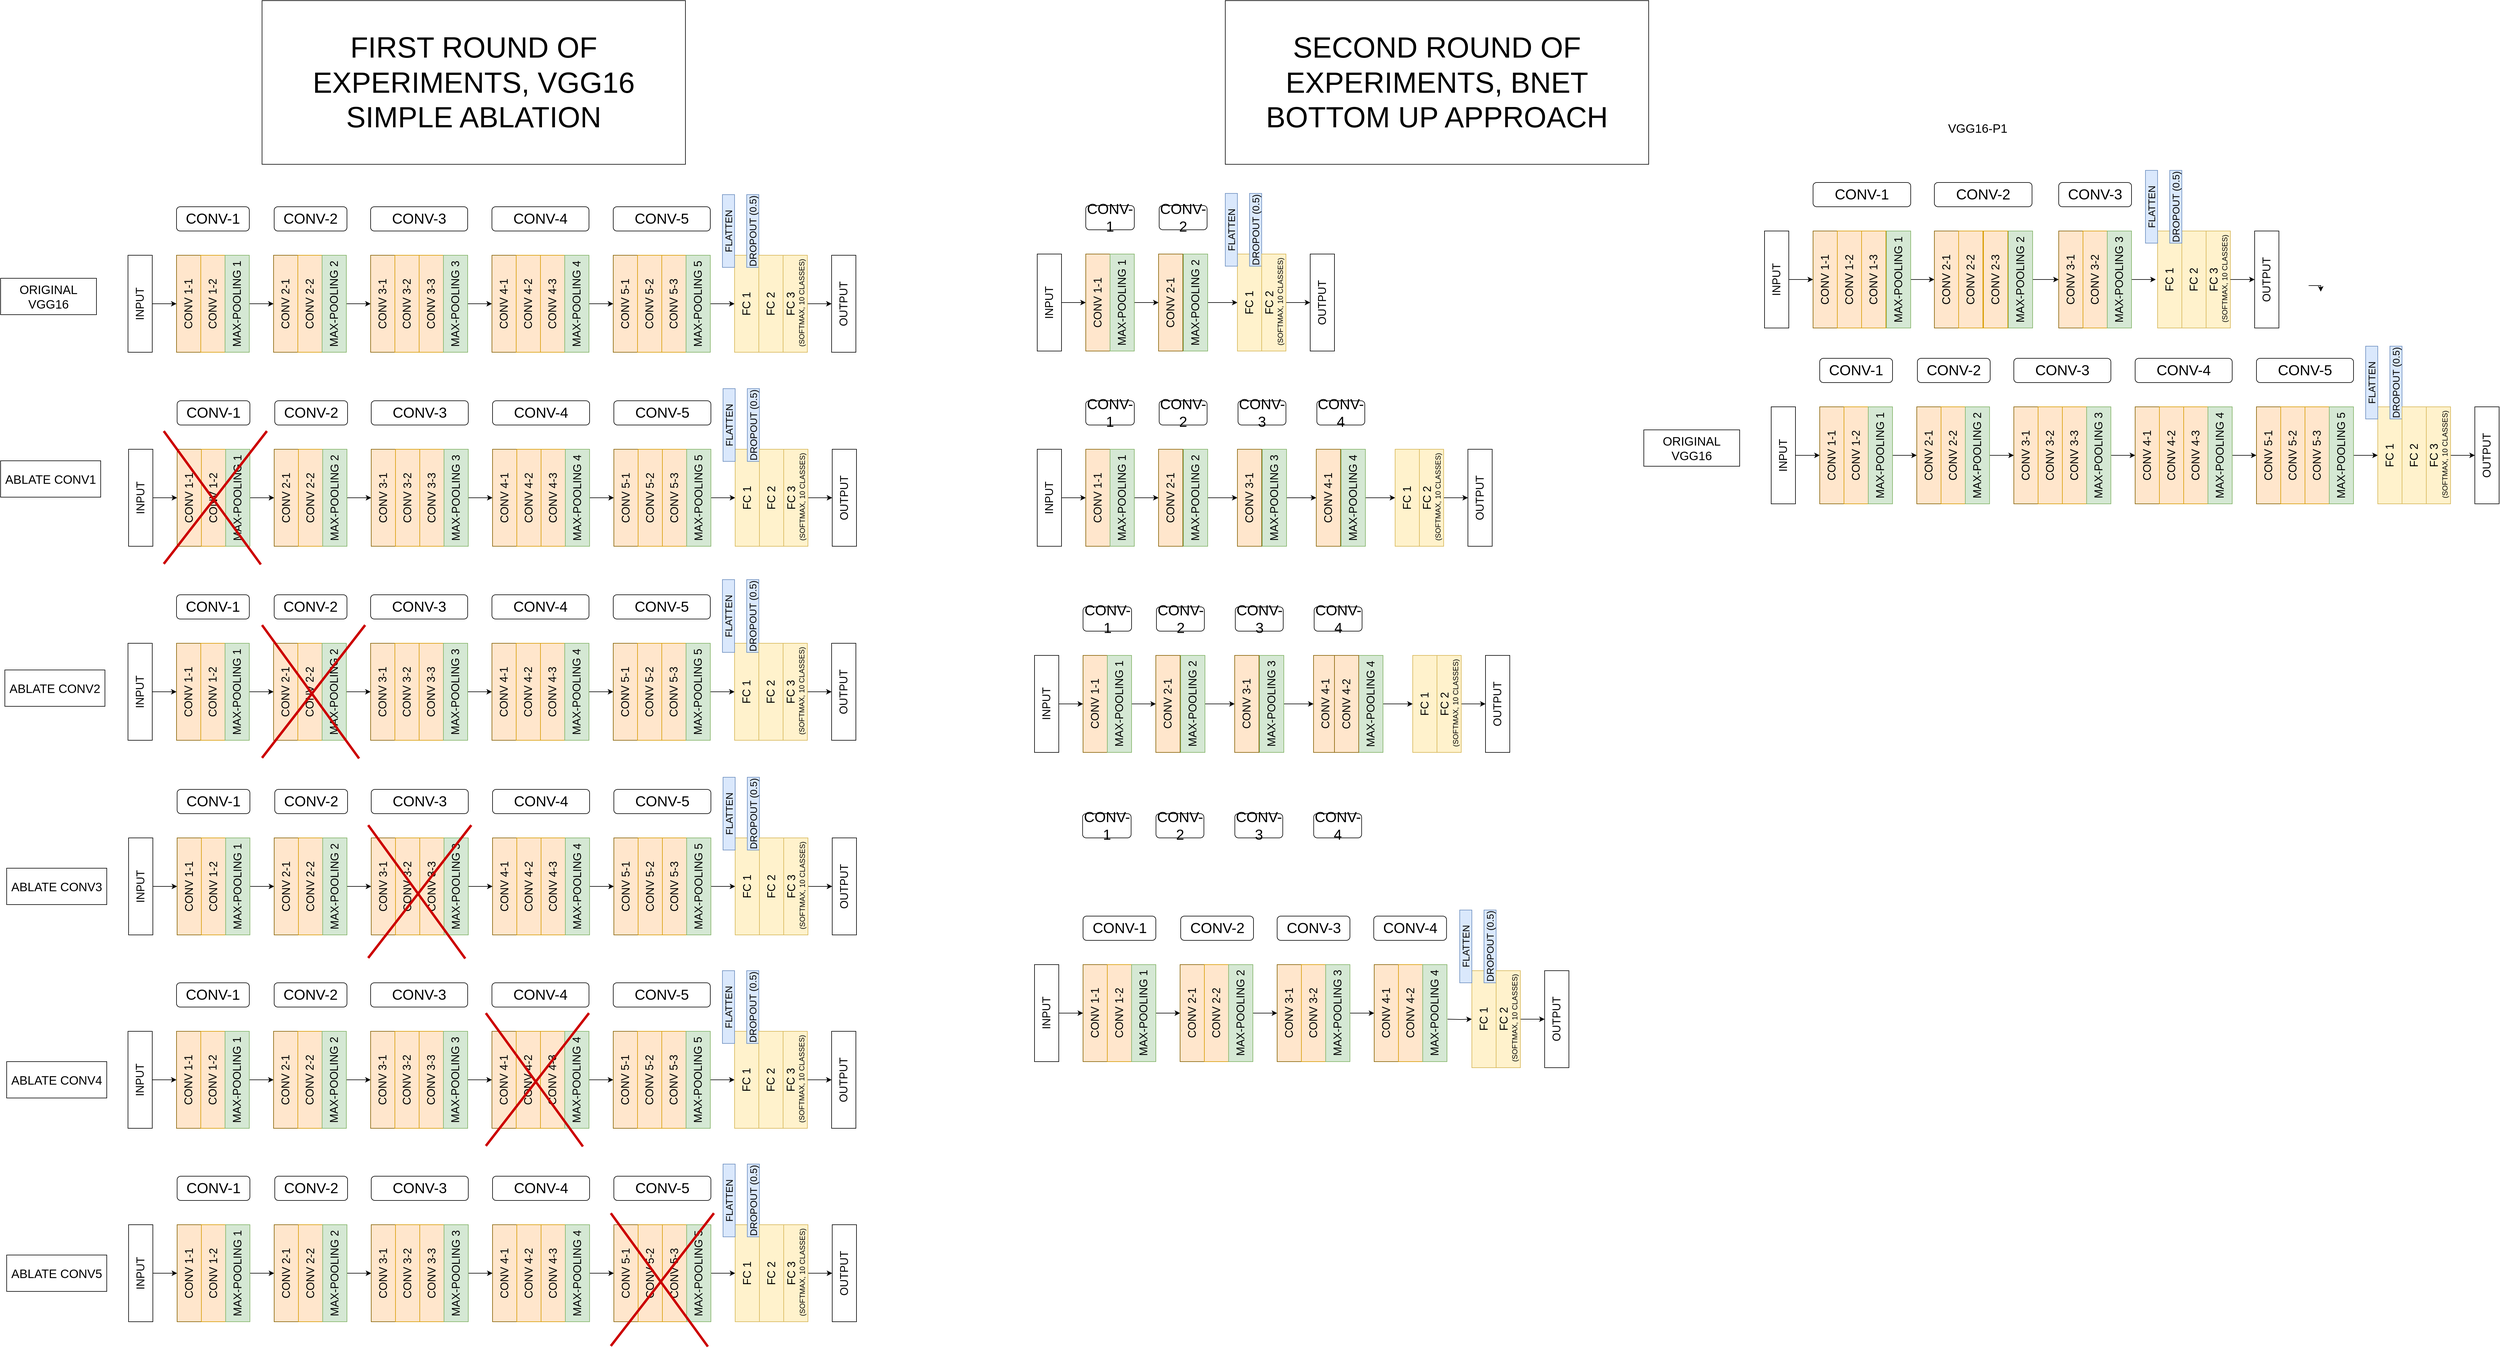 <mxfile version="20.6.0" type="github">
  <diagram id="RzE1xxKOCAMfOHsTt04t" name="Page-1">
    <mxGraphModel dx="2264" dy="1596" grid="1" gridSize="10" guides="1" tooltips="1" connect="1" arrows="1" fold="1" page="0" pageScale="1" pageWidth="850" pageHeight="1100" math="0" shadow="0">
      <root>
        <mxCell id="0" />
        <mxCell id="1" parent="0" />
        <mxCell id="65GqqxQCFxLWCUhT1o5p-29" value="" style="edgeStyle=orthogonalEdgeStyle;rounded=0;orthogonalLoop=1;jettySize=auto;html=1;fontSize=18;entryX=0.5;entryY=0;entryDx=0;entryDy=0;" parent="1" source="65GqqxQCFxLWCUhT1o5p-1" target="65GqqxQCFxLWCUhT1o5p-3" edge="1">
          <mxGeometry relative="1" as="geometry" />
        </mxCell>
        <mxCell id="65GqqxQCFxLWCUhT1o5p-1" value="&lt;div style=&quot;font-size: 18px&quot;&gt;&lt;font style=&quot;font-size: 18px&quot;&gt;INPUT&lt;/font&gt;&lt;/div&gt;" style="rounded=0;whiteSpace=wrap;html=1;rotation=-90;" parent="1" vertex="1">
          <mxGeometry x="-29" y="340" width="160" height="40" as="geometry" />
        </mxCell>
        <mxCell id="65GqqxQCFxLWCUhT1o5p-3" value="&lt;div&gt;&lt;font style=&quot;font-size: 18px&quot;&gt;CONV 1-1&lt;/font&gt;&lt;/div&gt;" style="rounded=0;whiteSpace=wrap;html=1;rotation=-90;align=center;fillColor=#ffe6cc;strokeColor=#856000;" parent="1" vertex="1">
          <mxGeometry x="51" y="340" width="160" height="40" as="geometry" />
        </mxCell>
        <mxCell id="65GqqxQCFxLWCUhT1o5p-4" value="&lt;div&gt;&lt;font style=&quot;font-size: 18px&quot;&gt;CONV 1-2&lt;/font&gt;&lt;/div&gt;" style="rounded=0;whiteSpace=wrap;html=1;rotation=-90;align=center;fillColor=#ffe6cc;strokeColor=#d79b00;" parent="1" vertex="1">
          <mxGeometry x="91" y="340" width="160" height="40" as="geometry" />
        </mxCell>
        <mxCell id="65GqqxQCFxLWCUhT1o5p-32" value="" style="edgeStyle=orthogonalEdgeStyle;rounded=0;orthogonalLoop=1;jettySize=auto;html=1;fontSize=18;entryX=0.5;entryY=0;entryDx=0;entryDy=0;" parent="1" source="65GqqxQCFxLWCUhT1o5p-5" target="65GqqxQCFxLWCUhT1o5p-6" edge="1">
          <mxGeometry relative="1" as="geometry" />
        </mxCell>
        <mxCell id="65GqqxQCFxLWCUhT1o5p-5" value="&lt;div style=&quot;font-size: 18px&quot;&gt;&lt;font style=&quot;font-size: 18px&quot;&gt;MAX-POOLING 1&lt;br&gt;&lt;/font&gt;&lt;/div&gt;&lt;font style=&quot;font-size: 18px&quot;&gt;&lt;/font&gt;" style="rounded=0;whiteSpace=wrap;html=1;rotation=-90;align=center;fillColor=#d5e8d4;strokeColor=#82b366;" parent="1" vertex="1">
          <mxGeometry x="131" y="340" width="160" height="40" as="geometry" />
        </mxCell>
        <mxCell id="65GqqxQCFxLWCUhT1o5p-6" value="&lt;div&gt;&lt;font style=&quot;font-size: 18px&quot;&gt;CONV 2-1&lt;/font&gt;&lt;/div&gt;" style="rounded=0;whiteSpace=wrap;html=1;rotation=-90;align=center;fillColor=#ffe6cc;strokeColor=#856000;" parent="1" vertex="1">
          <mxGeometry x="211" y="340" width="160" height="40" as="geometry" />
        </mxCell>
        <mxCell id="65GqqxQCFxLWCUhT1o5p-7" value="&lt;div&gt;&lt;font style=&quot;font-size: 18px&quot;&gt;CONV 2-2&lt;/font&gt;&lt;/div&gt;" style="rounded=0;whiteSpace=wrap;html=1;rotation=-90;align=center;fillColor=#ffe6cc;strokeColor=#d79b00;" parent="1" vertex="1">
          <mxGeometry x="251" y="340" width="160" height="40" as="geometry" />
        </mxCell>
        <mxCell id="65GqqxQCFxLWCUhT1o5p-33" value="" style="edgeStyle=orthogonalEdgeStyle;rounded=0;orthogonalLoop=1;jettySize=auto;html=1;fontSize=18;entryX=0.5;entryY=0;entryDx=0;entryDy=0;" parent="1" source="65GqqxQCFxLWCUhT1o5p-8" target="65GqqxQCFxLWCUhT1o5p-10" edge="1">
          <mxGeometry relative="1" as="geometry">
            <mxPoint x="441" y="360" as="targetPoint" />
          </mxGeometry>
        </mxCell>
        <mxCell id="65GqqxQCFxLWCUhT1o5p-8" value="&lt;div style=&quot;font-size: 18px&quot;&gt;&lt;font style=&quot;font-size: 18px&quot;&gt;MAX-POOLING 2&lt;br&gt;&lt;/font&gt;&lt;/div&gt;" style="rounded=0;whiteSpace=wrap;html=1;rotation=-90;align=center;fillColor=#d5e8d4;strokeColor=#82b366;" parent="1" vertex="1">
          <mxGeometry x="291" y="340" width="160" height="40" as="geometry" />
        </mxCell>
        <mxCell id="65GqqxQCFxLWCUhT1o5p-10" value="&lt;div&gt;&lt;font style=&quot;font-size: 18px&quot;&gt;CONV 3-1&lt;/font&gt;&lt;/div&gt;" style="rounded=0;whiteSpace=wrap;html=1;rotation=-90;align=center;fillColor=#ffe6cc;strokeColor=#856000;" parent="1" vertex="1">
          <mxGeometry x="371" y="340" width="160" height="40" as="geometry" />
        </mxCell>
        <mxCell id="65GqqxQCFxLWCUhT1o5p-11" value="&lt;div&gt;&lt;font style=&quot;font-size: 18px&quot;&gt;CONV 3-3&lt;/font&gt;&lt;/div&gt;" style="rounded=0;whiteSpace=wrap;html=1;rotation=-90;align=center;fillColor=#ffe6cc;strokeColor=#d79b00;" parent="1" vertex="1">
          <mxGeometry x="451" y="340" width="160" height="40" as="geometry" />
        </mxCell>
        <mxCell id="65GqqxQCFxLWCUhT1o5p-12" value="&lt;div&gt;&lt;font style=&quot;font-size: 18px&quot;&gt;CONV 3-2&lt;/font&gt;&lt;/div&gt;" style="rounded=0;whiteSpace=wrap;html=1;rotation=-90;align=center;fillColor=#ffe6cc;strokeColor=#d79b00;" parent="1" vertex="1">
          <mxGeometry x="411" y="340" width="160" height="40" as="geometry" />
        </mxCell>
        <mxCell id="65GqqxQCFxLWCUhT1o5p-34" value="" style="edgeStyle=orthogonalEdgeStyle;rounded=0;orthogonalLoop=1;jettySize=auto;html=1;fontSize=18;entryX=0.5;entryY=0;entryDx=0;entryDy=0;" parent="1" source="65GqqxQCFxLWCUhT1o5p-13" target="65GqqxQCFxLWCUhT1o5p-14" edge="1">
          <mxGeometry relative="1" as="geometry" />
        </mxCell>
        <mxCell id="65GqqxQCFxLWCUhT1o5p-13" value="&lt;div style=&quot;font-size: 18px&quot;&gt;&lt;font style=&quot;font-size: 18px&quot;&gt;MAX-POOLING 3&lt;br&gt;&lt;/font&gt;&lt;/div&gt;" style="rounded=0;whiteSpace=wrap;html=1;rotation=-90;align=center;fillColor=#d5e8d4;strokeColor=#82b366;" parent="1" vertex="1">
          <mxGeometry x="491" y="340" width="160" height="40" as="geometry" />
        </mxCell>
        <mxCell id="65GqqxQCFxLWCUhT1o5p-14" value="&lt;div&gt;&lt;font style=&quot;font-size: 18px&quot;&gt;CONV 4-1&lt;/font&gt;&lt;/div&gt;" style="rounded=0;whiteSpace=wrap;html=1;rotation=-90;align=center;fillColor=#ffe6cc;strokeColor=#856000;" parent="1" vertex="1">
          <mxGeometry x="571" y="340" width="160" height="40" as="geometry" />
        </mxCell>
        <mxCell id="65GqqxQCFxLWCUhT1o5p-15" value="&lt;div&gt;&lt;font style=&quot;font-size: 18px&quot;&gt;CONV 4-3&lt;/font&gt;&lt;/div&gt;" style="rounded=0;whiteSpace=wrap;html=1;rotation=-90;align=center;fillColor=#ffe6cc;strokeColor=#d79b00;" parent="1" vertex="1">
          <mxGeometry x="651" y="340" width="160" height="40" as="geometry" />
        </mxCell>
        <mxCell id="65GqqxQCFxLWCUhT1o5p-16" value="&lt;div&gt;&lt;font style=&quot;font-size: 18px&quot;&gt;CONV 4-2&lt;/font&gt;&lt;/div&gt;" style="rounded=0;whiteSpace=wrap;html=1;rotation=-90;align=center;fillColor=#ffe6cc;strokeColor=#d79b00;" parent="1" vertex="1">
          <mxGeometry x="611" y="340" width="160" height="40" as="geometry" />
        </mxCell>
        <mxCell id="65GqqxQCFxLWCUhT1o5p-35" value="" style="edgeStyle=orthogonalEdgeStyle;rounded=0;orthogonalLoop=1;jettySize=auto;html=1;fontSize=18;entryX=0.5;entryY=0;entryDx=0;entryDy=0;" parent="1" source="65GqqxQCFxLWCUhT1o5p-17" target="65GqqxQCFxLWCUhT1o5p-18" edge="1">
          <mxGeometry relative="1" as="geometry" />
        </mxCell>
        <mxCell id="65GqqxQCFxLWCUhT1o5p-17" value="&lt;div style=&quot;font-size: 18px&quot;&gt;&lt;font style=&quot;font-size: 18px&quot;&gt;MAX-POOLING 4&lt;/font&gt;&lt;/div&gt;" style="rounded=0;whiteSpace=wrap;html=1;rotation=-90;align=center;fillColor=#d5e8d4;strokeColor=#82b366;" parent="1" vertex="1">
          <mxGeometry x="691" y="340" width="160" height="40" as="geometry" />
        </mxCell>
        <mxCell id="65GqqxQCFxLWCUhT1o5p-18" value="&lt;div&gt;&lt;font style=&quot;font-size: 18px&quot;&gt;CONV 5-1&lt;/font&gt;&lt;/div&gt;" style="rounded=0;whiteSpace=wrap;html=1;rotation=-90;align=center;fillColor=#ffe6cc;strokeColor=#856000;" parent="1" vertex="1">
          <mxGeometry x="771" y="340" width="160" height="40" as="geometry" />
        </mxCell>
        <mxCell id="65GqqxQCFxLWCUhT1o5p-19" value="&lt;div&gt;&lt;font style=&quot;font-size: 18px&quot;&gt;CONV 5-3&lt;/font&gt;&lt;/div&gt;" style="rounded=0;whiteSpace=wrap;html=1;rotation=-90;align=center;fillColor=#ffe6cc;strokeColor=#d79b00;" parent="1" vertex="1">
          <mxGeometry x="851" y="340" width="160" height="40" as="geometry" />
        </mxCell>
        <mxCell id="65GqqxQCFxLWCUhT1o5p-20" value="&lt;div&gt;&lt;font style=&quot;font-size: 18px&quot;&gt;CONV 5-2&lt;/font&gt;&lt;/div&gt;" style="rounded=0;whiteSpace=wrap;html=1;rotation=-90;align=center;fillColor=#ffe6cc;strokeColor=#d79b00;" parent="1" vertex="1">
          <mxGeometry x="811" y="340" width="160" height="40" as="geometry" />
        </mxCell>
        <mxCell id="65GqqxQCFxLWCUhT1o5p-36" value="" style="edgeStyle=orthogonalEdgeStyle;rounded=0;orthogonalLoop=1;jettySize=auto;html=1;fontSize=18;entryX=0.5;entryY=0;entryDx=0;entryDy=0;" parent="1" source="65GqqxQCFxLWCUhT1o5p-21" target="65GqqxQCFxLWCUhT1o5p-23" edge="1">
          <mxGeometry relative="1" as="geometry" />
        </mxCell>
        <mxCell id="65GqqxQCFxLWCUhT1o5p-21" value="&lt;div style=&quot;font-size: 18px&quot;&gt;&lt;font style=&quot;font-size: 18px&quot;&gt;MAX-POOLING 5&lt;br&gt;&lt;/font&gt;&lt;/div&gt;" style="rounded=0;whiteSpace=wrap;html=1;rotation=-90;align=center;fillColor=#d5e8d4;strokeColor=#82b366;" parent="1" vertex="1">
          <mxGeometry x="891" y="340" width="160" height="40" as="geometry" />
        </mxCell>
        <mxCell id="65GqqxQCFxLWCUhT1o5p-23" value="&lt;div style=&quot;font-size: 18px&quot;&gt;&lt;font style=&quot;font-size: 18px&quot;&gt;FC 1&lt;br&gt;&lt;/font&gt;&lt;/div&gt;" style="rounded=0;whiteSpace=wrap;html=1;rotation=-90;fillColor=#fff2cc;strokeColor=#d6b656;" parent="1" vertex="1">
          <mxGeometry x="971" y="340" width="160" height="40" as="geometry" />
        </mxCell>
        <mxCell id="65GqqxQCFxLWCUhT1o5p-24" value="&lt;div style=&quot;font-size: 16px&quot;&gt;&lt;font style=&quot;font-size: 16px&quot;&gt;DROPOUT (0.5)&lt;/font&gt;&lt;/div&gt;" style="rounded=0;whiteSpace=wrap;html=1;rotation=-90;fillColor=#dae8fc;strokeColor=#6c8ebf;" parent="1" vertex="1">
          <mxGeometry x="1001" y="230" width="120" height="20" as="geometry" />
        </mxCell>
        <mxCell id="65GqqxQCFxLWCUhT1o5p-25" value="&lt;font style=&quot;font-size: 16px&quot;&gt;FLATTEN&lt;/font&gt;" style="rounded=0;whiteSpace=wrap;html=1;rotation=-90;fillColor=#dae8fc;strokeColor=#6c8ebf;" parent="1" vertex="1">
          <mxGeometry x="961" y="230" width="120" height="20" as="geometry" />
        </mxCell>
        <mxCell id="65GqqxQCFxLWCUhT1o5p-26" value="&lt;div style=&quot;font-size: 18px&quot;&gt;&lt;font style=&quot;font-size: 18px&quot;&gt;FC 2&lt;br&gt;&lt;/font&gt;&lt;/div&gt;" style="rounded=0;whiteSpace=wrap;html=1;rotation=-90;fillColor=#fff2cc;strokeColor=#d6b656;" parent="1" vertex="1">
          <mxGeometry x="1011" y="340" width="160" height="40" as="geometry" />
        </mxCell>
        <mxCell id="65GqqxQCFxLWCUhT1o5p-37" style="edgeStyle=orthogonalEdgeStyle;rounded=0;orthogonalLoop=1;jettySize=auto;html=1;fontSize=18;entryX=0.5;entryY=0;entryDx=0;entryDy=0;" parent="1" source="65GqqxQCFxLWCUhT1o5p-27" target="65GqqxQCFxLWCUhT1o5p-28" edge="1">
          <mxGeometry relative="1" as="geometry">
            <mxPoint x="1171" y="370" as="targetPoint" />
          </mxGeometry>
        </mxCell>
        <mxCell id="65GqqxQCFxLWCUhT1o5p-27" value="&lt;div style=&quot;font-size: 18px&quot;&gt;&lt;font style=&quot;font-size: 18px&quot;&gt;FC 3&lt;br&gt;&lt;/font&gt;&lt;/div&gt;&amp;nbsp;(SOFTMAX, 10 CLASSES)" style="rounded=0;whiteSpace=wrap;html=1;rotation=-90;fillColor=#fff2cc;strokeColor=#d6b656;" parent="1" vertex="1">
          <mxGeometry x="1051" y="340" width="160" height="40" as="geometry" />
        </mxCell>
        <mxCell id="65GqqxQCFxLWCUhT1o5p-28" value="&lt;font style=&quot;font-size: 18px&quot;&gt;OUTPUT&lt;/font&gt;" style="rounded=0;whiteSpace=wrap;html=1;rotation=-90;" parent="1" vertex="1">
          <mxGeometry x="1131" y="340" width="160" height="40" as="geometry" />
        </mxCell>
        <mxCell id="IuOCv12zmpkd84v63Iwv-1" value="&lt;font style=&quot;font-size: 24px&quot;&gt;CONV-1&lt;/font&gt;" style="rounded=1;whiteSpace=wrap;html=1;" parent="1" vertex="1">
          <mxGeometry x="111" y="200" width="120" height="40" as="geometry" />
        </mxCell>
        <mxCell id="IuOCv12zmpkd84v63Iwv-3" value="&lt;font style=&quot;font-size: 24px&quot;&gt;CONV-2&lt;/font&gt;" style="rounded=1;whiteSpace=wrap;html=1;" parent="1" vertex="1">
          <mxGeometry x="272" y="200" width="120" height="40" as="geometry" />
        </mxCell>
        <mxCell id="IuOCv12zmpkd84v63Iwv-4" value="&lt;font style=&quot;font-size: 24px&quot;&gt;CONV-3&lt;/font&gt;" style="rounded=1;whiteSpace=wrap;html=1;" parent="1" vertex="1">
          <mxGeometry x="431" y="200" width="160" height="40" as="geometry" />
        </mxCell>
        <mxCell id="IuOCv12zmpkd84v63Iwv-5" value="&lt;font style=&quot;font-size: 24px&quot;&gt;CONV-4&lt;/font&gt;" style="rounded=1;whiteSpace=wrap;html=1;" parent="1" vertex="1">
          <mxGeometry x="631" y="200" width="160" height="40" as="geometry" />
        </mxCell>
        <mxCell id="IuOCv12zmpkd84v63Iwv-6" value="&lt;font style=&quot;font-size: 24px&quot;&gt;CONV-5&lt;/font&gt;" style="rounded=1;whiteSpace=wrap;html=1;" parent="1" vertex="1">
          <mxGeometry x="831" y="200" width="160" height="40" as="geometry" />
        </mxCell>
        <mxCell id="og3AsqasyEfO-3sGzvh8-1" value="" style="edgeStyle=orthogonalEdgeStyle;rounded=0;orthogonalLoop=1;jettySize=auto;html=1;fontSize=18;entryX=0.5;entryY=0;entryDx=0;entryDy=0;" parent="1" source="og3AsqasyEfO-3sGzvh8-2" target="og3AsqasyEfO-3sGzvh8-3" edge="1">
          <mxGeometry relative="1" as="geometry" />
        </mxCell>
        <mxCell id="og3AsqasyEfO-3sGzvh8-2" value="&lt;div style=&quot;font-size: 18px&quot;&gt;&lt;font style=&quot;font-size: 18px&quot;&gt;INPUT&lt;/font&gt;&lt;/div&gt;" style="rounded=0;whiteSpace=wrap;html=1;rotation=-90;" parent="1" vertex="1">
          <mxGeometry x="-28" y="660" width="160" height="40" as="geometry" />
        </mxCell>
        <mxCell id="og3AsqasyEfO-3sGzvh8-3" value="&lt;div&gt;&lt;font style=&quot;font-size: 18px&quot;&gt;CONV 1-1&lt;/font&gt;&lt;/div&gt;" style="rounded=0;whiteSpace=wrap;html=1;rotation=-90;align=center;fillColor=#ffe6cc;strokeColor=#856000;" parent="1" vertex="1">
          <mxGeometry x="52" y="660" width="160" height="40" as="geometry" />
        </mxCell>
        <mxCell id="og3AsqasyEfO-3sGzvh8-4" value="&lt;div&gt;&lt;font style=&quot;font-size: 18px&quot;&gt;CONV 1-2&lt;/font&gt;&lt;/div&gt;" style="rounded=0;whiteSpace=wrap;html=1;rotation=-90;align=center;fillColor=#ffe6cc;strokeColor=#d79b00;" parent="1" vertex="1">
          <mxGeometry x="92" y="660" width="160" height="40" as="geometry" />
        </mxCell>
        <mxCell id="og3AsqasyEfO-3sGzvh8-5" value="" style="edgeStyle=orthogonalEdgeStyle;rounded=0;orthogonalLoop=1;jettySize=auto;html=1;fontSize=18;entryX=0.5;entryY=0;entryDx=0;entryDy=0;" parent="1" source="og3AsqasyEfO-3sGzvh8-6" target="og3AsqasyEfO-3sGzvh8-7" edge="1">
          <mxGeometry relative="1" as="geometry" />
        </mxCell>
        <mxCell id="og3AsqasyEfO-3sGzvh8-6" value="&lt;div style=&quot;font-size: 18px&quot;&gt;&lt;font style=&quot;font-size: 18px&quot;&gt;MAX-POOLING 1&lt;br&gt;&lt;/font&gt;&lt;/div&gt;&lt;font style=&quot;font-size: 18px&quot;&gt;&lt;/font&gt;" style="rounded=0;whiteSpace=wrap;html=1;rotation=-90;align=center;fillColor=#d5e8d4;strokeColor=#82b366;" parent="1" vertex="1">
          <mxGeometry x="132" y="660" width="160" height="40" as="geometry" />
        </mxCell>
        <mxCell id="og3AsqasyEfO-3sGzvh8-7" value="&lt;div&gt;&lt;font style=&quot;font-size: 18px&quot;&gt;CONV 2-1&lt;/font&gt;&lt;/div&gt;" style="rounded=0;whiteSpace=wrap;html=1;rotation=-90;align=center;fillColor=#ffe6cc;strokeColor=#856000;" parent="1" vertex="1">
          <mxGeometry x="212" y="660" width="160" height="40" as="geometry" />
        </mxCell>
        <mxCell id="og3AsqasyEfO-3sGzvh8-8" value="&lt;div&gt;&lt;font style=&quot;font-size: 18px&quot;&gt;CONV 2-2&lt;/font&gt;&lt;/div&gt;" style="rounded=0;whiteSpace=wrap;html=1;rotation=-90;align=center;fillColor=#ffe6cc;strokeColor=#d79b00;" parent="1" vertex="1">
          <mxGeometry x="252" y="660" width="160" height="40" as="geometry" />
        </mxCell>
        <mxCell id="og3AsqasyEfO-3sGzvh8-9" value="" style="edgeStyle=orthogonalEdgeStyle;rounded=0;orthogonalLoop=1;jettySize=auto;html=1;fontSize=18;entryX=0.5;entryY=0;entryDx=0;entryDy=0;" parent="1" source="og3AsqasyEfO-3sGzvh8-10" target="og3AsqasyEfO-3sGzvh8-11" edge="1">
          <mxGeometry relative="1" as="geometry">
            <mxPoint x="442" y="680" as="targetPoint" />
          </mxGeometry>
        </mxCell>
        <mxCell id="og3AsqasyEfO-3sGzvh8-10" value="&lt;div style=&quot;font-size: 18px&quot;&gt;&lt;font style=&quot;font-size: 18px&quot;&gt;MAX-POOLING 2&lt;br&gt;&lt;/font&gt;&lt;/div&gt;" style="rounded=0;whiteSpace=wrap;html=1;rotation=-90;align=center;fillColor=#d5e8d4;strokeColor=#82b366;" parent="1" vertex="1">
          <mxGeometry x="292" y="660" width="160" height="40" as="geometry" />
        </mxCell>
        <mxCell id="og3AsqasyEfO-3sGzvh8-11" value="&lt;div&gt;&lt;font style=&quot;font-size: 18px&quot;&gt;CONV 3-1&lt;/font&gt;&lt;/div&gt;" style="rounded=0;whiteSpace=wrap;html=1;rotation=-90;align=center;fillColor=#ffe6cc;strokeColor=#856000;" parent="1" vertex="1">
          <mxGeometry x="372" y="660" width="160" height="40" as="geometry" />
        </mxCell>
        <mxCell id="og3AsqasyEfO-3sGzvh8-12" value="&lt;div&gt;&lt;font style=&quot;font-size: 18px&quot;&gt;CONV 3-3&lt;/font&gt;&lt;/div&gt;" style="rounded=0;whiteSpace=wrap;html=1;rotation=-90;align=center;fillColor=#ffe6cc;strokeColor=#d79b00;" parent="1" vertex="1">
          <mxGeometry x="452" y="660" width="160" height="40" as="geometry" />
        </mxCell>
        <mxCell id="og3AsqasyEfO-3sGzvh8-13" value="&lt;div&gt;&lt;font style=&quot;font-size: 18px&quot;&gt;CONV 3-2&lt;/font&gt;&lt;/div&gt;" style="rounded=0;whiteSpace=wrap;html=1;rotation=-90;align=center;fillColor=#ffe6cc;strokeColor=#d79b00;" parent="1" vertex="1">
          <mxGeometry x="412" y="660" width="160" height="40" as="geometry" />
        </mxCell>
        <mxCell id="og3AsqasyEfO-3sGzvh8-14" value="" style="edgeStyle=orthogonalEdgeStyle;rounded=0;orthogonalLoop=1;jettySize=auto;html=1;fontSize=18;entryX=0.5;entryY=0;entryDx=0;entryDy=0;" parent="1" source="og3AsqasyEfO-3sGzvh8-15" target="og3AsqasyEfO-3sGzvh8-16" edge="1">
          <mxGeometry relative="1" as="geometry" />
        </mxCell>
        <mxCell id="og3AsqasyEfO-3sGzvh8-15" value="&lt;div style=&quot;font-size: 18px&quot;&gt;&lt;font style=&quot;font-size: 18px&quot;&gt;MAX-POOLING 3&lt;br&gt;&lt;/font&gt;&lt;/div&gt;" style="rounded=0;whiteSpace=wrap;html=1;rotation=-90;align=center;fillColor=#d5e8d4;strokeColor=#82b366;" parent="1" vertex="1">
          <mxGeometry x="492" y="660" width="160" height="40" as="geometry" />
        </mxCell>
        <mxCell id="og3AsqasyEfO-3sGzvh8-16" value="&lt;div&gt;&lt;font style=&quot;font-size: 18px&quot;&gt;CONV 4-1&lt;/font&gt;&lt;/div&gt;" style="rounded=0;whiteSpace=wrap;html=1;rotation=-90;align=center;fillColor=#ffe6cc;strokeColor=#856000;" parent="1" vertex="1">
          <mxGeometry x="572" y="660" width="160" height="40" as="geometry" />
        </mxCell>
        <mxCell id="og3AsqasyEfO-3sGzvh8-17" value="&lt;div&gt;&lt;font style=&quot;font-size: 18px&quot;&gt;CONV 4-3&lt;/font&gt;&lt;/div&gt;" style="rounded=0;whiteSpace=wrap;html=1;rotation=-90;align=center;fillColor=#ffe6cc;strokeColor=#d79b00;" parent="1" vertex="1">
          <mxGeometry x="652" y="660" width="160" height="40" as="geometry" />
        </mxCell>
        <mxCell id="og3AsqasyEfO-3sGzvh8-18" value="&lt;div&gt;&lt;font style=&quot;font-size: 18px&quot;&gt;CONV 4-2&lt;/font&gt;&lt;/div&gt;" style="rounded=0;whiteSpace=wrap;html=1;rotation=-90;align=center;fillColor=#ffe6cc;strokeColor=#d79b00;" parent="1" vertex="1">
          <mxGeometry x="612" y="660" width="160" height="40" as="geometry" />
        </mxCell>
        <mxCell id="og3AsqasyEfO-3sGzvh8-19" value="" style="edgeStyle=orthogonalEdgeStyle;rounded=0;orthogonalLoop=1;jettySize=auto;html=1;fontSize=18;entryX=0.5;entryY=0;entryDx=0;entryDy=0;" parent="1" source="og3AsqasyEfO-3sGzvh8-20" target="og3AsqasyEfO-3sGzvh8-21" edge="1">
          <mxGeometry relative="1" as="geometry" />
        </mxCell>
        <mxCell id="og3AsqasyEfO-3sGzvh8-20" value="&lt;div style=&quot;font-size: 18px&quot;&gt;&lt;font style=&quot;font-size: 18px&quot;&gt;MAX-POOLING 4&lt;/font&gt;&lt;/div&gt;" style="rounded=0;whiteSpace=wrap;html=1;rotation=-90;align=center;fillColor=#d5e8d4;strokeColor=#82b366;" parent="1" vertex="1">
          <mxGeometry x="692" y="660" width="160" height="40" as="geometry" />
        </mxCell>
        <mxCell id="og3AsqasyEfO-3sGzvh8-21" value="&lt;div&gt;&lt;font style=&quot;font-size: 18px&quot;&gt;CONV 5-1&lt;/font&gt;&lt;/div&gt;" style="rounded=0;whiteSpace=wrap;html=1;rotation=-90;align=center;fillColor=#ffe6cc;strokeColor=#856000;" parent="1" vertex="1">
          <mxGeometry x="772" y="660" width="160" height="40" as="geometry" />
        </mxCell>
        <mxCell id="og3AsqasyEfO-3sGzvh8-22" value="&lt;div&gt;&lt;font style=&quot;font-size: 18px&quot;&gt;CONV 5-3&lt;/font&gt;&lt;/div&gt;" style="rounded=0;whiteSpace=wrap;html=1;rotation=-90;align=center;fillColor=#ffe6cc;strokeColor=#d79b00;" parent="1" vertex="1">
          <mxGeometry x="852" y="660" width="160" height="40" as="geometry" />
        </mxCell>
        <mxCell id="og3AsqasyEfO-3sGzvh8-23" value="&lt;div&gt;&lt;font style=&quot;font-size: 18px&quot;&gt;CONV 5-2&lt;/font&gt;&lt;/div&gt;" style="rounded=0;whiteSpace=wrap;html=1;rotation=-90;align=center;fillColor=#ffe6cc;strokeColor=#d79b00;" parent="1" vertex="1">
          <mxGeometry x="812" y="660" width="160" height="40" as="geometry" />
        </mxCell>
        <mxCell id="og3AsqasyEfO-3sGzvh8-24" value="" style="edgeStyle=orthogonalEdgeStyle;rounded=0;orthogonalLoop=1;jettySize=auto;html=1;fontSize=18;entryX=0.5;entryY=0;entryDx=0;entryDy=0;" parent="1" source="og3AsqasyEfO-3sGzvh8-25" target="og3AsqasyEfO-3sGzvh8-26" edge="1">
          <mxGeometry relative="1" as="geometry" />
        </mxCell>
        <mxCell id="og3AsqasyEfO-3sGzvh8-25" value="&lt;div style=&quot;font-size: 18px&quot;&gt;&lt;font style=&quot;font-size: 18px&quot;&gt;MAX-POOLING 5&lt;br&gt;&lt;/font&gt;&lt;/div&gt;" style="rounded=0;whiteSpace=wrap;html=1;rotation=-90;align=center;fillColor=#d5e8d4;strokeColor=#82b366;" parent="1" vertex="1">
          <mxGeometry x="892" y="660" width="160" height="40" as="geometry" />
        </mxCell>
        <mxCell id="og3AsqasyEfO-3sGzvh8-26" value="&lt;div style=&quot;font-size: 18px&quot;&gt;&lt;font style=&quot;font-size: 18px&quot;&gt;FC 1&lt;br&gt;&lt;/font&gt;&lt;/div&gt;" style="rounded=0;whiteSpace=wrap;html=1;rotation=-90;fillColor=#fff2cc;strokeColor=#d6b656;" parent="1" vertex="1">
          <mxGeometry x="972" y="660" width="160" height="40" as="geometry" />
        </mxCell>
        <mxCell id="og3AsqasyEfO-3sGzvh8-27" value="&lt;div style=&quot;font-size: 16px&quot;&gt;&lt;font style=&quot;font-size: 16px&quot;&gt;DROPOUT (0.5)&lt;/font&gt;&lt;/div&gt;" style="rounded=0;whiteSpace=wrap;html=1;rotation=-90;fillColor=#dae8fc;strokeColor=#6c8ebf;" parent="1" vertex="1">
          <mxGeometry x="1002" y="550" width="120" height="20" as="geometry" />
        </mxCell>
        <mxCell id="og3AsqasyEfO-3sGzvh8-28" value="&lt;font style=&quot;font-size: 16px&quot;&gt;FLATTEN&lt;/font&gt;" style="rounded=0;whiteSpace=wrap;html=1;rotation=-90;fillColor=#dae8fc;strokeColor=#6c8ebf;" parent="1" vertex="1">
          <mxGeometry x="962" y="550" width="120" height="20" as="geometry" />
        </mxCell>
        <mxCell id="og3AsqasyEfO-3sGzvh8-29" value="&lt;div style=&quot;font-size: 18px&quot;&gt;&lt;font style=&quot;font-size: 18px&quot;&gt;FC 2&lt;br&gt;&lt;/font&gt;&lt;/div&gt;" style="rounded=0;whiteSpace=wrap;html=1;rotation=-90;fillColor=#fff2cc;strokeColor=#d6b656;" parent="1" vertex="1">
          <mxGeometry x="1012" y="660" width="160" height="40" as="geometry" />
        </mxCell>
        <mxCell id="og3AsqasyEfO-3sGzvh8-30" style="edgeStyle=orthogonalEdgeStyle;rounded=0;orthogonalLoop=1;jettySize=auto;html=1;fontSize=18;entryX=0.5;entryY=0;entryDx=0;entryDy=0;" parent="1" source="og3AsqasyEfO-3sGzvh8-31" target="og3AsqasyEfO-3sGzvh8-32" edge="1">
          <mxGeometry relative="1" as="geometry">
            <mxPoint x="1172" y="690" as="targetPoint" />
          </mxGeometry>
        </mxCell>
        <mxCell id="og3AsqasyEfO-3sGzvh8-31" value="&lt;div style=&quot;font-size: 18px&quot;&gt;&lt;font style=&quot;font-size: 18px&quot;&gt;FC 3&lt;br&gt;&lt;/font&gt;&lt;/div&gt;&amp;nbsp;(SOFTMAX, 10 CLASSES)" style="rounded=0;whiteSpace=wrap;html=1;rotation=-90;fillColor=#fff2cc;strokeColor=#d6b656;" parent="1" vertex="1">
          <mxGeometry x="1052" y="660" width="160" height="40" as="geometry" />
        </mxCell>
        <mxCell id="og3AsqasyEfO-3sGzvh8-32" value="&lt;font style=&quot;font-size: 18px&quot;&gt;OUTPUT&lt;/font&gt;" style="rounded=0;whiteSpace=wrap;html=1;rotation=-90;" parent="1" vertex="1">
          <mxGeometry x="1132" y="660" width="160" height="40" as="geometry" />
        </mxCell>
        <mxCell id="og3AsqasyEfO-3sGzvh8-33" value="&lt;font style=&quot;font-size: 24px&quot;&gt;CONV-1&lt;/font&gt;" style="rounded=1;whiteSpace=wrap;html=1;" parent="1" vertex="1">
          <mxGeometry x="112" y="520" width="120" height="40" as="geometry" />
        </mxCell>
        <mxCell id="og3AsqasyEfO-3sGzvh8-34" value="&lt;font style=&quot;font-size: 24px&quot;&gt;CONV-2&lt;/font&gt;" style="rounded=1;whiteSpace=wrap;html=1;" parent="1" vertex="1">
          <mxGeometry x="273" y="520" width="120" height="40" as="geometry" />
        </mxCell>
        <mxCell id="og3AsqasyEfO-3sGzvh8-35" value="&lt;font style=&quot;font-size: 24px&quot;&gt;CONV-3&lt;/font&gt;" style="rounded=1;whiteSpace=wrap;html=1;" parent="1" vertex="1">
          <mxGeometry x="432" y="520" width="160" height="40" as="geometry" />
        </mxCell>
        <mxCell id="og3AsqasyEfO-3sGzvh8-36" value="&lt;font style=&quot;font-size: 24px&quot;&gt;CONV-4&lt;/font&gt;" style="rounded=1;whiteSpace=wrap;html=1;" parent="1" vertex="1">
          <mxGeometry x="632" y="520" width="160" height="40" as="geometry" />
        </mxCell>
        <mxCell id="og3AsqasyEfO-3sGzvh8-37" value="&lt;font style=&quot;font-size: 24px&quot;&gt;CONV-5&lt;/font&gt;" style="rounded=1;whiteSpace=wrap;html=1;" parent="1" vertex="1">
          <mxGeometry x="832" y="520" width="160" height="40" as="geometry" />
        </mxCell>
        <mxCell id="og3AsqasyEfO-3sGzvh8-39" value="" style="edgeStyle=orthogonalEdgeStyle;rounded=0;orthogonalLoop=1;jettySize=auto;html=1;fontSize=18;entryX=0.5;entryY=0;entryDx=0;entryDy=0;" parent="1" source="og3AsqasyEfO-3sGzvh8-40" target="og3AsqasyEfO-3sGzvh8-41" edge="1">
          <mxGeometry relative="1" as="geometry" />
        </mxCell>
        <mxCell id="og3AsqasyEfO-3sGzvh8-40" value="&lt;div style=&quot;font-size: 18px&quot;&gt;&lt;font style=&quot;font-size: 18px&quot;&gt;INPUT&lt;/font&gt;&lt;/div&gt;" style="rounded=0;whiteSpace=wrap;html=1;rotation=-90;" parent="1" vertex="1">
          <mxGeometry x="-29" y="980" width="160" height="40" as="geometry" />
        </mxCell>
        <mxCell id="og3AsqasyEfO-3sGzvh8-41" value="&lt;div&gt;&lt;font style=&quot;font-size: 18px&quot;&gt;CONV 1-1&lt;/font&gt;&lt;/div&gt;" style="rounded=0;whiteSpace=wrap;html=1;rotation=-90;align=center;fillColor=#ffe6cc;strokeColor=#856000;" parent="1" vertex="1">
          <mxGeometry x="51" y="980" width="160" height="40" as="geometry" />
        </mxCell>
        <mxCell id="og3AsqasyEfO-3sGzvh8-42" value="&lt;div&gt;&lt;font style=&quot;font-size: 18px&quot;&gt;CONV 1-2&lt;/font&gt;&lt;/div&gt;" style="rounded=0;whiteSpace=wrap;html=1;rotation=-90;align=center;fillColor=#ffe6cc;strokeColor=#d79b00;" parent="1" vertex="1">
          <mxGeometry x="91" y="980" width="160" height="40" as="geometry" />
        </mxCell>
        <mxCell id="og3AsqasyEfO-3sGzvh8-43" value="" style="edgeStyle=orthogonalEdgeStyle;rounded=0;orthogonalLoop=1;jettySize=auto;html=1;fontSize=18;entryX=0.5;entryY=0;entryDx=0;entryDy=0;" parent="1" source="og3AsqasyEfO-3sGzvh8-44" target="og3AsqasyEfO-3sGzvh8-45" edge="1">
          <mxGeometry relative="1" as="geometry" />
        </mxCell>
        <mxCell id="og3AsqasyEfO-3sGzvh8-44" value="&lt;div style=&quot;font-size: 18px&quot;&gt;&lt;font style=&quot;font-size: 18px&quot;&gt;MAX-POOLING 1&lt;br&gt;&lt;/font&gt;&lt;/div&gt;&lt;font style=&quot;font-size: 18px&quot;&gt;&lt;/font&gt;" style="rounded=0;whiteSpace=wrap;html=1;rotation=-90;align=center;fillColor=#d5e8d4;strokeColor=#82b366;" parent="1" vertex="1">
          <mxGeometry x="131" y="980" width="160" height="40" as="geometry" />
        </mxCell>
        <mxCell id="og3AsqasyEfO-3sGzvh8-45" value="&lt;div&gt;&lt;font style=&quot;font-size: 18px&quot;&gt;CONV 2-1&lt;/font&gt;&lt;/div&gt;" style="rounded=0;whiteSpace=wrap;html=1;rotation=-90;align=center;fillColor=#ffe6cc;strokeColor=#856000;" parent="1" vertex="1">
          <mxGeometry x="211" y="980" width="160" height="40" as="geometry" />
        </mxCell>
        <mxCell id="og3AsqasyEfO-3sGzvh8-46" value="&lt;div&gt;&lt;font style=&quot;font-size: 18px&quot;&gt;CONV 2-2&lt;/font&gt;&lt;/div&gt;" style="rounded=0;whiteSpace=wrap;html=1;rotation=-90;align=center;fillColor=#ffe6cc;strokeColor=#d79b00;" parent="1" vertex="1">
          <mxGeometry x="251" y="980" width="160" height="40" as="geometry" />
        </mxCell>
        <mxCell id="og3AsqasyEfO-3sGzvh8-47" value="" style="edgeStyle=orthogonalEdgeStyle;rounded=0;orthogonalLoop=1;jettySize=auto;html=1;fontSize=18;entryX=0.5;entryY=0;entryDx=0;entryDy=0;" parent="1" source="og3AsqasyEfO-3sGzvh8-48" target="og3AsqasyEfO-3sGzvh8-49" edge="1">
          <mxGeometry relative="1" as="geometry">
            <mxPoint x="441" y="1000" as="targetPoint" />
          </mxGeometry>
        </mxCell>
        <mxCell id="og3AsqasyEfO-3sGzvh8-48" value="&lt;div style=&quot;font-size: 18px&quot;&gt;&lt;font style=&quot;font-size: 18px&quot;&gt;MAX-POOLING 2&lt;br&gt;&lt;/font&gt;&lt;/div&gt;" style="rounded=0;whiteSpace=wrap;html=1;rotation=-90;align=center;fillColor=#d5e8d4;strokeColor=#82b366;" parent="1" vertex="1">
          <mxGeometry x="291" y="980" width="160" height="40" as="geometry" />
        </mxCell>
        <mxCell id="og3AsqasyEfO-3sGzvh8-49" value="&lt;div&gt;&lt;font style=&quot;font-size: 18px&quot;&gt;CONV 3-1&lt;/font&gt;&lt;/div&gt;" style="rounded=0;whiteSpace=wrap;html=1;rotation=-90;align=center;fillColor=#ffe6cc;strokeColor=#856000;" parent="1" vertex="1">
          <mxGeometry x="371" y="980" width="160" height="40" as="geometry" />
        </mxCell>
        <mxCell id="og3AsqasyEfO-3sGzvh8-50" value="&lt;div&gt;&lt;font style=&quot;font-size: 18px&quot;&gt;CONV 3-3&lt;/font&gt;&lt;/div&gt;" style="rounded=0;whiteSpace=wrap;html=1;rotation=-90;align=center;fillColor=#ffe6cc;strokeColor=#d79b00;" parent="1" vertex="1">
          <mxGeometry x="451" y="980" width="160" height="40" as="geometry" />
        </mxCell>
        <mxCell id="og3AsqasyEfO-3sGzvh8-51" value="&lt;div&gt;&lt;font style=&quot;font-size: 18px&quot;&gt;CONV 3-2&lt;/font&gt;&lt;/div&gt;" style="rounded=0;whiteSpace=wrap;html=1;rotation=-90;align=center;fillColor=#ffe6cc;strokeColor=#d79b00;" parent="1" vertex="1">
          <mxGeometry x="411" y="980" width="160" height="40" as="geometry" />
        </mxCell>
        <mxCell id="og3AsqasyEfO-3sGzvh8-52" value="" style="edgeStyle=orthogonalEdgeStyle;rounded=0;orthogonalLoop=1;jettySize=auto;html=1;fontSize=18;entryX=0.5;entryY=0;entryDx=0;entryDy=0;" parent="1" source="og3AsqasyEfO-3sGzvh8-53" target="og3AsqasyEfO-3sGzvh8-54" edge="1">
          <mxGeometry relative="1" as="geometry" />
        </mxCell>
        <mxCell id="og3AsqasyEfO-3sGzvh8-53" value="&lt;div style=&quot;font-size: 18px&quot;&gt;&lt;font style=&quot;font-size: 18px&quot;&gt;MAX-POOLING 3&lt;br&gt;&lt;/font&gt;&lt;/div&gt;" style="rounded=0;whiteSpace=wrap;html=1;rotation=-90;align=center;fillColor=#d5e8d4;strokeColor=#82b366;" parent="1" vertex="1">
          <mxGeometry x="491" y="980" width="160" height="40" as="geometry" />
        </mxCell>
        <mxCell id="og3AsqasyEfO-3sGzvh8-54" value="&lt;div&gt;&lt;font style=&quot;font-size: 18px&quot;&gt;CONV 4-1&lt;/font&gt;&lt;/div&gt;" style="rounded=0;whiteSpace=wrap;html=1;rotation=-90;align=center;fillColor=#ffe6cc;strokeColor=#856000;" parent="1" vertex="1">
          <mxGeometry x="571" y="980" width="160" height="40" as="geometry" />
        </mxCell>
        <mxCell id="og3AsqasyEfO-3sGzvh8-55" value="&lt;div&gt;&lt;font style=&quot;font-size: 18px&quot;&gt;CONV 4-3&lt;/font&gt;&lt;/div&gt;" style="rounded=0;whiteSpace=wrap;html=1;rotation=-90;align=center;fillColor=#ffe6cc;strokeColor=#d79b00;" parent="1" vertex="1">
          <mxGeometry x="651" y="980" width="160" height="40" as="geometry" />
        </mxCell>
        <mxCell id="og3AsqasyEfO-3sGzvh8-56" value="&lt;div&gt;&lt;font style=&quot;font-size: 18px&quot;&gt;CONV 4-2&lt;/font&gt;&lt;/div&gt;" style="rounded=0;whiteSpace=wrap;html=1;rotation=-90;align=center;fillColor=#ffe6cc;strokeColor=#d79b00;" parent="1" vertex="1">
          <mxGeometry x="611" y="980" width="160" height="40" as="geometry" />
        </mxCell>
        <mxCell id="og3AsqasyEfO-3sGzvh8-57" value="" style="edgeStyle=orthogonalEdgeStyle;rounded=0;orthogonalLoop=1;jettySize=auto;html=1;fontSize=18;entryX=0.5;entryY=0;entryDx=0;entryDy=0;" parent="1" source="og3AsqasyEfO-3sGzvh8-58" target="og3AsqasyEfO-3sGzvh8-59" edge="1">
          <mxGeometry relative="1" as="geometry" />
        </mxCell>
        <mxCell id="og3AsqasyEfO-3sGzvh8-58" value="&lt;div style=&quot;font-size: 18px&quot;&gt;&lt;font style=&quot;font-size: 18px&quot;&gt;MAX-POOLING 4&lt;/font&gt;&lt;/div&gt;" style="rounded=0;whiteSpace=wrap;html=1;rotation=-90;align=center;fillColor=#d5e8d4;strokeColor=#82b366;" parent="1" vertex="1">
          <mxGeometry x="691" y="980" width="160" height="40" as="geometry" />
        </mxCell>
        <mxCell id="og3AsqasyEfO-3sGzvh8-59" value="&lt;div&gt;&lt;font style=&quot;font-size: 18px&quot;&gt;CONV 5-1&lt;/font&gt;&lt;/div&gt;" style="rounded=0;whiteSpace=wrap;html=1;rotation=-90;align=center;fillColor=#ffe6cc;strokeColor=#856000;" parent="1" vertex="1">
          <mxGeometry x="771" y="980" width="160" height="40" as="geometry" />
        </mxCell>
        <mxCell id="og3AsqasyEfO-3sGzvh8-60" value="&lt;div&gt;&lt;font style=&quot;font-size: 18px&quot;&gt;CONV 5-3&lt;/font&gt;&lt;/div&gt;" style="rounded=0;whiteSpace=wrap;html=1;rotation=-90;align=center;fillColor=#ffe6cc;strokeColor=#d79b00;" parent="1" vertex="1">
          <mxGeometry x="851" y="980" width="160" height="40" as="geometry" />
        </mxCell>
        <mxCell id="og3AsqasyEfO-3sGzvh8-61" value="&lt;div&gt;&lt;font style=&quot;font-size: 18px&quot;&gt;CONV 5-2&lt;/font&gt;&lt;/div&gt;" style="rounded=0;whiteSpace=wrap;html=1;rotation=-90;align=center;fillColor=#ffe6cc;strokeColor=#d79b00;" parent="1" vertex="1">
          <mxGeometry x="811" y="980" width="160" height="40" as="geometry" />
        </mxCell>
        <mxCell id="og3AsqasyEfO-3sGzvh8-62" value="" style="edgeStyle=orthogonalEdgeStyle;rounded=0;orthogonalLoop=1;jettySize=auto;html=1;fontSize=18;entryX=0.5;entryY=0;entryDx=0;entryDy=0;" parent="1" source="og3AsqasyEfO-3sGzvh8-63" target="og3AsqasyEfO-3sGzvh8-64" edge="1">
          <mxGeometry relative="1" as="geometry" />
        </mxCell>
        <mxCell id="og3AsqasyEfO-3sGzvh8-63" value="&lt;div style=&quot;font-size: 18px&quot;&gt;&lt;font style=&quot;font-size: 18px&quot;&gt;MAX-POOLING 5&lt;br&gt;&lt;/font&gt;&lt;/div&gt;" style="rounded=0;whiteSpace=wrap;html=1;rotation=-90;align=center;fillColor=#d5e8d4;strokeColor=#82b366;" parent="1" vertex="1">
          <mxGeometry x="891" y="980" width="160" height="40" as="geometry" />
        </mxCell>
        <mxCell id="og3AsqasyEfO-3sGzvh8-64" value="&lt;div style=&quot;font-size: 18px&quot;&gt;&lt;font style=&quot;font-size: 18px&quot;&gt;FC 1&lt;br&gt;&lt;/font&gt;&lt;/div&gt;" style="rounded=0;whiteSpace=wrap;html=1;rotation=-90;fillColor=#fff2cc;strokeColor=#d6b656;" parent="1" vertex="1">
          <mxGeometry x="971" y="980" width="160" height="40" as="geometry" />
        </mxCell>
        <mxCell id="og3AsqasyEfO-3sGzvh8-65" value="&lt;div style=&quot;font-size: 16px&quot;&gt;&lt;font style=&quot;font-size: 16px&quot;&gt;DROPOUT (0.5)&lt;/font&gt;&lt;/div&gt;" style="rounded=0;whiteSpace=wrap;html=1;rotation=-90;fillColor=#dae8fc;strokeColor=#6c8ebf;" parent="1" vertex="1">
          <mxGeometry x="1001" y="865" width="120" height="20" as="geometry" />
        </mxCell>
        <mxCell id="og3AsqasyEfO-3sGzvh8-66" value="&lt;font style=&quot;font-size: 16px&quot;&gt;FLATTEN&lt;/font&gt;" style="rounded=0;whiteSpace=wrap;html=1;rotation=-90;fillColor=#dae8fc;strokeColor=#6c8ebf;" parent="1" vertex="1">
          <mxGeometry x="961" y="865" width="120" height="20" as="geometry" />
        </mxCell>
        <mxCell id="og3AsqasyEfO-3sGzvh8-67" value="&lt;div style=&quot;font-size: 18px&quot;&gt;&lt;font style=&quot;font-size: 18px&quot;&gt;FC 2&lt;br&gt;&lt;/font&gt;&lt;/div&gt;" style="rounded=0;whiteSpace=wrap;html=1;rotation=-90;fillColor=#fff2cc;strokeColor=#d6b656;" parent="1" vertex="1">
          <mxGeometry x="1011" y="980" width="160" height="40" as="geometry" />
        </mxCell>
        <mxCell id="og3AsqasyEfO-3sGzvh8-68" style="edgeStyle=orthogonalEdgeStyle;rounded=0;orthogonalLoop=1;jettySize=auto;html=1;fontSize=18;entryX=0.5;entryY=0;entryDx=0;entryDy=0;" parent="1" source="og3AsqasyEfO-3sGzvh8-69" target="og3AsqasyEfO-3sGzvh8-70" edge="1">
          <mxGeometry relative="1" as="geometry">
            <mxPoint x="1171" y="1010" as="targetPoint" />
          </mxGeometry>
        </mxCell>
        <mxCell id="og3AsqasyEfO-3sGzvh8-69" value="&lt;div style=&quot;font-size: 18px&quot;&gt;&lt;font style=&quot;font-size: 18px&quot;&gt;FC 3&lt;br&gt;&lt;/font&gt;&lt;/div&gt;&amp;nbsp;(SOFTMAX, 10 CLASSES)" style="rounded=0;whiteSpace=wrap;html=1;rotation=-90;fillColor=#fff2cc;strokeColor=#d6b656;" parent="1" vertex="1">
          <mxGeometry x="1051" y="980" width="160" height="40" as="geometry" />
        </mxCell>
        <mxCell id="og3AsqasyEfO-3sGzvh8-70" value="&lt;font style=&quot;font-size: 18px&quot;&gt;OUTPUT&lt;/font&gt;" style="rounded=0;whiteSpace=wrap;html=1;rotation=-90;" parent="1" vertex="1">
          <mxGeometry x="1131" y="980" width="160" height="40" as="geometry" />
        </mxCell>
        <mxCell id="og3AsqasyEfO-3sGzvh8-71" value="&lt;font style=&quot;font-size: 24px&quot;&gt;CONV-1&lt;/font&gt;" style="rounded=1;whiteSpace=wrap;html=1;" parent="1" vertex="1">
          <mxGeometry x="111" y="840" width="120" height="40" as="geometry" />
        </mxCell>
        <mxCell id="og3AsqasyEfO-3sGzvh8-72" value="&lt;font style=&quot;font-size: 24px&quot;&gt;CONV-2&lt;/font&gt;" style="rounded=1;whiteSpace=wrap;html=1;" parent="1" vertex="1">
          <mxGeometry x="272" y="840" width="120" height="40" as="geometry" />
        </mxCell>
        <mxCell id="og3AsqasyEfO-3sGzvh8-73" value="&lt;font style=&quot;font-size: 24px&quot;&gt;CONV-3&lt;/font&gt;" style="rounded=1;whiteSpace=wrap;html=1;" parent="1" vertex="1">
          <mxGeometry x="431" y="840" width="160" height="40" as="geometry" />
        </mxCell>
        <mxCell id="og3AsqasyEfO-3sGzvh8-74" value="&lt;font style=&quot;font-size: 24px&quot;&gt;CONV-4&lt;/font&gt;" style="rounded=1;whiteSpace=wrap;html=1;" parent="1" vertex="1">
          <mxGeometry x="631" y="840" width="160" height="40" as="geometry" />
        </mxCell>
        <mxCell id="og3AsqasyEfO-3sGzvh8-75" value="&lt;font style=&quot;font-size: 24px&quot;&gt;CONV-5&lt;/font&gt;" style="rounded=1;whiteSpace=wrap;html=1;" parent="1" vertex="1">
          <mxGeometry x="831" y="840" width="160" height="40" as="geometry" />
        </mxCell>
        <mxCell id="og3AsqasyEfO-3sGzvh8-76" value="" style="edgeStyle=orthogonalEdgeStyle;rounded=0;orthogonalLoop=1;jettySize=auto;html=1;fontSize=18;entryX=0.5;entryY=0;entryDx=0;entryDy=0;" parent="1" source="og3AsqasyEfO-3sGzvh8-77" target="og3AsqasyEfO-3sGzvh8-78" edge="1">
          <mxGeometry relative="1" as="geometry" />
        </mxCell>
        <mxCell id="og3AsqasyEfO-3sGzvh8-77" value="&lt;div style=&quot;font-size: 18px&quot;&gt;&lt;font style=&quot;font-size: 18px&quot;&gt;INPUT&lt;/font&gt;&lt;/div&gt;" style="rounded=0;whiteSpace=wrap;html=1;rotation=-90;" parent="1" vertex="1">
          <mxGeometry x="-28" y="1301" width="160" height="40" as="geometry" />
        </mxCell>
        <mxCell id="og3AsqasyEfO-3sGzvh8-78" value="&lt;div&gt;&lt;font style=&quot;font-size: 18px&quot;&gt;CONV 1-1&lt;/font&gt;&lt;/div&gt;" style="rounded=0;whiteSpace=wrap;html=1;rotation=-90;align=center;fillColor=#ffe6cc;strokeColor=#856000;" parent="1" vertex="1">
          <mxGeometry x="52" y="1301" width="160" height="40" as="geometry" />
        </mxCell>
        <mxCell id="og3AsqasyEfO-3sGzvh8-79" value="&lt;div&gt;&lt;font style=&quot;font-size: 18px&quot;&gt;CONV 1-2&lt;/font&gt;&lt;/div&gt;" style="rounded=0;whiteSpace=wrap;html=1;rotation=-90;align=center;fillColor=#ffe6cc;strokeColor=#d79b00;" parent="1" vertex="1">
          <mxGeometry x="92" y="1301" width="160" height="40" as="geometry" />
        </mxCell>
        <mxCell id="og3AsqasyEfO-3sGzvh8-80" value="" style="edgeStyle=orthogonalEdgeStyle;rounded=0;orthogonalLoop=1;jettySize=auto;html=1;fontSize=18;entryX=0.5;entryY=0;entryDx=0;entryDy=0;" parent="1" source="og3AsqasyEfO-3sGzvh8-81" target="og3AsqasyEfO-3sGzvh8-82" edge="1">
          <mxGeometry relative="1" as="geometry" />
        </mxCell>
        <mxCell id="og3AsqasyEfO-3sGzvh8-81" value="&lt;div style=&quot;font-size: 18px&quot;&gt;&lt;font style=&quot;font-size: 18px&quot;&gt;MAX-POOLING 1&lt;br&gt;&lt;/font&gt;&lt;/div&gt;&lt;font style=&quot;font-size: 18px&quot;&gt;&lt;/font&gt;" style="rounded=0;whiteSpace=wrap;html=1;rotation=-90;align=center;fillColor=#d5e8d4;strokeColor=#82b366;" parent="1" vertex="1">
          <mxGeometry x="132" y="1301" width="160" height="40" as="geometry" />
        </mxCell>
        <mxCell id="og3AsqasyEfO-3sGzvh8-82" value="&lt;div&gt;&lt;font style=&quot;font-size: 18px&quot;&gt;CONV 2-1&lt;/font&gt;&lt;/div&gt;" style="rounded=0;whiteSpace=wrap;html=1;rotation=-90;align=center;fillColor=#ffe6cc;strokeColor=#856000;" parent="1" vertex="1">
          <mxGeometry x="212" y="1301" width="160" height="40" as="geometry" />
        </mxCell>
        <mxCell id="og3AsqasyEfO-3sGzvh8-83" value="&lt;div&gt;&lt;font style=&quot;font-size: 18px&quot;&gt;CONV 2-2&lt;/font&gt;&lt;/div&gt;" style="rounded=0;whiteSpace=wrap;html=1;rotation=-90;align=center;fillColor=#ffe6cc;strokeColor=#d79b00;" parent="1" vertex="1">
          <mxGeometry x="252" y="1301" width="160" height="40" as="geometry" />
        </mxCell>
        <mxCell id="og3AsqasyEfO-3sGzvh8-84" value="" style="edgeStyle=orthogonalEdgeStyle;rounded=0;orthogonalLoop=1;jettySize=auto;html=1;fontSize=18;entryX=0.5;entryY=0;entryDx=0;entryDy=0;" parent="1" source="og3AsqasyEfO-3sGzvh8-85" target="og3AsqasyEfO-3sGzvh8-86" edge="1">
          <mxGeometry relative="1" as="geometry">
            <mxPoint x="442" y="1321" as="targetPoint" />
          </mxGeometry>
        </mxCell>
        <mxCell id="og3AsqasyEfO-3sGzvh8-85" value="&lt;div style=&quot;font-size: 18px&quot;&gt;&lt;font style=&quot;font-size: 18px&quot;&gt;MAX-POOLING 2&lt;br&gt;&lt;/font&gt;&lt;/div&gt;" style="rounded=0;whiteSpace=wrap;html=1;rotation=-90;align=center;fillColor=#d5e8d4;strokeColor=#82b366;" parent="1" vertex="1">
          <mxGeometry x="292" y="1301" width="160" height="40" as="geometry" />
        </mxCell>
        <mxCell id="og3AsqasyEfO-3sGzvh8-86" value="&lt;div&gt;&lt;font style=&quot;font-size: 18px&quot;&gt;CONV 3-1&lt;/font&gt;&lt;/div&gt;" style="rounded=0;whiteSpace=wrap;html=1;rotation=-90;align=center;fillColor=#ffe6cc;strokeColor=#856000;" parent="1" vertex="1">
          <mxGeometry x="372" y="1301" width="160" height="40" as="geometry" />
        </mxCell>
        <mxCell id="og3AsqasyEfO-3sGzvh8-87" value="&lt;div&gt;&lt;font style=&quot;font-size: 18px&quot;&gt;CONV 3-3&lt;/font&gt;&lt;/div&gt;" style="rounded=0;whiteSpace=wrap;html=1;rotation=-90;align=center;fillColor=#ffe6cc;strokeColor=#d79b00;" parent="1" vertex="1">
          <mxGeometry x="452" y="1301" width="160" height="40" as="geometry" />
        </mxCell>
        <mxCell id="og3AsqasyEfO-3sGzvh8-88" value="&lt;div&gt;&lt;font style=&quot;font-size: 18px&quot;&gt;CONV 3-2&lt;/font&gt;&lt;/div&gt;" style="rounded=0;whiteSpace=wrap;html=1;rotation=-90;align=center;fillColor=#ffe6cc;strokeColor=#d79b00;" parent="1" vertex="1">
          <mxGeometry x="412" y="1301" width="160" height="40" as="geometry" />
        </mxCell>
        <mxCell id="og3AsqasyEfO-3sGzvh8-89" value="" style="edgeStyle=orthogonalEdgeStyle;rounded=0;orthogonalLoop=1;jettySize=auto;html=1;fontSize=18;entryX=0.5;entryY=0;entryDx=0;entryDy=0;" parent="1" source="og3AsqasyEfO-3sGzvh8-90" target="og3AsqasyEfO-3sGzvh8-91" edge="1">
          <mxGeometry relative="1" as="geometry" />
        </mxCell>
        <mxCell id="og3AsqasyEfO-3sGzvh8-90" value="&lt;div style=&quot;font-size: 18px&quot;&gt;&lt;font style=&quot;font-size: 18px&quot;&gt;MAX-POOLING 3&lt;br&gt;&lt;/font&gt;&lt;/div&gt;" style="rounded=0;whiteSpace=wrap;html=1;rotation=-90;align=center;fillColor=#d5e8d4;strokeColor=#82b366;" parent="1" vertex="1">
          <mxGeometry x="492" y="1301" width="160" height="40" as="geometry" />
        </mxCell>
        <mxCell id="og3AsqasyEfO-3sGzvh8-91" value="&lt;div&gt;&lt;font style=&quot;font-size: 18px&quot;&gt;CONV 4-1&lt;/font&gt;&lt;/div&gt;" style="rounded=0;whiteSpace=wrap;html=1;rotation=-90;align=center;fillColor=#ffe6cc;strokeColor=#856000;" parent="1" vertex="1">
          <mxGeometry x="572" y="1301" width="160" height="40" as="geometry" />
        </mxCell>
        <mxCell id="og3AsqasyEfO-3sGzvh8-92" value="&lt;div&gt;&lt;font style=&quot;font-size: 18px&quot;&gt;CONV 4-3&lt;/font&gt;&lt;/div&gt;" style="rounded=0;whiteSpace=wrap;html=1;rotation=-90;align=center;fillColor=#ffe6cc;strokeColor=#d79b00;" parent="1" vertex="1">
          <mxGeometry x="652" y="1301" width="160" height="40" as="geometry" />
        </mxCell>
        <mxCell id="og3AsqasyEfO-3sGzvh8-93" value="&lt;div&gt;&lt;font style=&quot;font-size: 18px&quot;&gt;CONV 4-2&lt;/font&gt;&lt;/div&gt;" style="rounded=0;whiteSpace=wrap;html=1;rotation=-90;align=center;fillColor=#ffe6cc;strokeColor=#d79b00;" parent="1" vertex="1">
          <mxGeometry x="612" y="1301" width="160" height="40" as="geometry" />
        </mxCell>
        <mxCell id="og3AsqasyEfO-3sGzvh8-94" value="" style="edgeStyle=orthogonalEdgeStyle;rounded=0;orthogonalLoop=1;jettySize=auto;html=1;fontSize=18;entryX=0.5;entryY=0;entryDx=0;entryDy=0;" parent="1" source="og3AsqasyEfO-3sGzvh8-95" target="og3AsqasyEfO-3sGzvh8-96" edge="1">
          <mxGeometry relative="1" as="geometry" />
        </mxCell>
        <mxCell id="og3AsqasyEfO-3sGzvh8-95" value="&lt;div style=&quot;font-size: 18px&quot;&gt;&lt;font style=&quot;font-size: 18px&quot;&gt;MAX-POOLING 4&lt;/font&gt;&lt;/div&gt;" style="rounded=0;whiteSpace=wrap;html=1;rotation=-90;align=center;fillColor=#d5e8d4;strokeColor=#82b366;" parent="1" vertex="1">
          <mxGeometry x="692" y="1301" width="160" height="40" as="geometry" />
        </mxCell>
        <mxCell id="og3AsqasyEfO-3sGzvh8-96" value="&lt;div&gt;&lt;font style=&quot;font-size: 18px&quot;&gt;CONV 5-1&lt;/font&gt;&lt;/div&gt;" style="rounded=0;whiteSpace=wrap;html=1;rotation=-90;align=center;fillColor=#ffe6cc;strokeColor=#856000;" parent="1" vertex="1">
          <mxGeometry x="772" y="1301" width="160" height="40" as="geometry" />
        </mxCell>
        <mxCell id="og3AsqasyEfO-3sGzvh8-97" value="&lt;div&gt;&lt;font style=&quot;font-size: 18px&quot;&gt;CONV 5-3&lt;/font&gt;&lt;/div&gt;" style="rounded=0;whiteSpace=wrap;html=1;rotation=-90;align=center;fillColor=#ffe6cc;strokeColor=#d79b00;" parent="1" vertex="1">
          <mxGeometry x="852" y="1301" width="160" height="40" as="geometry" />
        </mxCell>
        <mxCell id="og3AsqasyEfO-3sGzvh8-98" value="&lt;div&gt;&lt;font style=&quot;font-size: 18px&quot;&gt;CONV 5-2&lt;/font&gt;&lt;/div&gt;" style="rounded=0;whiteSpace=wrap;html=1;rotation=-90;align=center;fillColor=#ffe6cc;strokeColor=#d79b00;" parent="1" vertex="1">
          <mxGeometry x="812" y="1301" width="160" height="40" as="geometry" />
        </mxCell>
        <mxCell id="og3AsqasyEfO-3sGzvh8-99" value="" style="edgeStyle=orthogonalEdgeStyle;rounded=0;orthogonalLoop=1;jettySize=auto;html=1;fontSize=18;entryX=0.5;entryY=0;entryDx=0;entryDy=0;" parent="1" source="og3AsqasyEfO-3sGzvh8-100" target="og3AsqasyEfO-3sGzvh8-101" edge="1">
          <mxGeometry relative="1" as="geometry" />
        </mxCell>
        <mxCell id="og3AsqasyEfO-3sGzvh8-100" value="&lt;div style=&quot;font-size: 18px&quot;&gt;&lt;font style=&quot;font-size: 18px&quot;&gt;MAX-POOLING 5&lt;br&gt;&lt;/font&gt;&lt;/div&gt;" style="rounded=0;whiteSpace=wrap;html=1;rotation=-90;align=center;fillColor=#d5e8d4;strokeColor=#82b366;" parent="1" vertex="1">
          <mxGeometry x="892" y="1301" width="160" height="40" as="geometry" />
        </mxCell>
        <mxCell id="og3AsqasyEfO-3sGzvh8-101" value="&lt;div style=&quot;font-size: 18px&quot;&gt;&lt;font style=&quot;font-size: 18px&quot;&gt;FC 1&lt;br&gt;&lt;/font&gt;&lt;/div&gt;" style="rounded=0;whiteSpace=wrap;html=1;rotation=-90;fillColor=#fff2cc;strokeColor=#d6b656;" parent="1" vertex="1">
          <mxGeometry x="972" y="1301" width="160" height="40" as="geometry" />
        </mxCell>
        <mxCell id="og3AsqasyEfO-3sGzvh8-102" value="&lt;div style=&quot;font-size: 16px&quot;&gt;&lt;font style=&quot;font-size: 16px&quot;&gt;DROPOUT (0.5)&lt;/font&gt;&lt;/div&gt;" style="rounded=0;whiteSpace=wrap;html=1;rotation=-90;fillColor=#dae8fc;strokeColor=#6c8ebf;" parent="1" vertex="1">
          <mxGeometry x="1002" y="1191" width="120" height="20" as="geometry" />
        </mxCell>
        <mxCell id="og3AsqasyEfO-3sGzvh8-103" value="&lt;font style=&quot;font-size: 16px&quot;&gt;FLATTEN&lt;/font&gt;" style="rounded=0;whiteSpace=wrap;html=1;rotation=-90;fillColor=#dae8fc;strokeColor=#6c8ebf;" parent="1" vertex="1">
          <mxGeometry x="962" y="1191" width="120" height="20" as="geometry" />
        </mxCell>
        <mxCell id="og3AsqasyEfO-3sGzvh8-104" value="&lt;div style=&quot;font-size: 18px&quot;&gt;&lt;font style=&quot;font-size: 18px&quot;&gt;FC 2&lt;br&gt;&lt;/font&gt;&lt;/div&gt;" style="rounded=0;whiteSpace=wrap;html=1;rotation=-90;fillColor=#fff2cc;strokeColor=#d6b656;" parent="1" vertex="1">
          <mxGeometry x="1012" y="1301" width="160" height="40" as="geometry" />
        </mxCell>
        <mxCell id="og3AsqasyEfO-3sGzvh8-105" style="edgeStyle=orthogonalEdgeStyle;rounded=0;orthogonalLoop=1;jettySize=auto;html=1;fontSize=18;entryX=0.5;entryY=0;entryDx=0;entryDy=0;" parent="1" source="og3AsqasyEfO-3sGzvh8-106" target="og3AsqasyEfO-3sGzvh8-107" edge="1">
          <mxGeometry relative="1" as="geometry">
            <mxPoint x="1172" y="1331" as="targetPoint" />
          </mxGeometry>
        </mxCell>
        <mxCell id="og3AsqasyEfO-3sGzvh8-106" value="&lt;div style=&quot;font-size: 18px&quot;&gt;&lt;font style=&quot;font-size: 18px&quot;&gt;FC 3&lt;br&gt;&lt;/font&gt;&lt;/div&gt;&amp;nbsp;(SOFTMAX, 10 CLASSES)" style="rounded=0;whiteSpace=wrap;html=1;rotation=-90;fillColor=#fff2cc;strokeColor=#d6b656;" parent="1" vertex="1">
          <mxGeometry x="1052" y="1301" width="160" height="40" as="geometry" />
        </mxCell>
        <mxCell id="og3AsqasyEfO-3sGzvh8-107" value="&lt;font style=&quot;font-size: 18px&quot;&gt;OUTPUT&lt;/font&gt;" style="rounded=0;whiteSpace=wrap;html=1;rotation=-90;" parent="1" vertex="1">
          <mxGeometry x="1132" y="1301" width="160" height="40" as="geometry" />
        </mxCell>
        <mxCell id="og3AsqasyEfO-3sGzvh8-108" value="&lt;font style=&quot;font-size: 24px&quot;&gt;CONV-1&lt;/font&gt;" style="rounded=1;whiteSpace=wrap;html=1;" parent="1" vertex="1">
          <mxGeometry x="112" y="1161" width="120" height="40" as="geometry" />
        </mxCell>
        <mxCell id="og3AsqasyEfO-3sGzvh8-109" value="&lt;font style=&quot;font-size: 24px&quot;&gt;CONV-2&lt;/font&gt;" style="rounded=1;whiteSpace=wrap;html=1;" parent="1" vertex="1">
          <mxGeometry x="273" y="1161" width="120" height="40" as="geometry" />
        </mxCell>
        <mxCell id="og3AsqasyEfO-3sGzvh8-110" value="&lt;font style=&quot;font-size: 24px&quot;&gt;CONV-3&lt;/font&gt;" style="rounded=1;whiteSpace=wrap;html=1;" parent="1" vertex="1">
          <mxGeometry x="432" y="1161" width="160" height="40" as="geometry" />
        </mxCell>
        <mxCell id="og3AsqasyEfO-3sGzvh8-111" value="&lt;font style=&quot;font-size: 24px&quot;&gt;CONV-4&lt;/font&gt;" style="rounded=1;whiteSpace=wrap;html=1;" parent="1" vertex="1">
          <mxGeometry x="632" y="1161" width="160" height="40" as="geometry" />
        </mxCell>
        <mxCell id="og3AsqasyEfO-3sGzvh8-112" value="&lt;font style=&quot;font-size: 24px&quot;&gt;CONV-5&lt;/font&gt;" style="rounded=1;whiteSpace=wrap;html=1;" parent="1" vertex="1">
          <mxGeometry x="832" y="1161" width="160" height="40" as="geometry" />
        </mxCell>
        <mxCell id="og3AsqasyEfO-3sGzvh8-113" value="" style="edgeStyle=orthogonalEdgeStyle;rounded=0;orthogonalLoop=1;jettySize=auto;html=1;fontSize=18;entryX=0.5;entryY=0;entryDx=0;entryDy=0;" parent="1" source="og3AsqasyEfO-3sGzvh8-114" target="og3AsqasyEfO-3sGzvh8-115" edge="1">
          <mxGeometry relative="1" as="geometry" />
        </mxCell>
        <mxCell id="og3AsqasyEfO-3sGzvh8-114" value="&lt;div style=&quot;font-size: 18px&quot;&gt;&lt;font style=&quot;font-size: 18px&quot;&gt;INPUT&lt;/font&gt;&lt;/div&gt;" style="rounded=0;whiteSpace=wrap;html=1;rotation=-90;" parent="1" vertex="1">
          <mxGeometry x="-29" y="1620" width="160" height="40" as="geometry" />
        </mxCell>
        <mxCell id="og3AsqasyEfO-3sGzvh8-115" value="&lt;div&gt;&lt;font style=&quot;font-size: 18px&quot;&gt;CONV 1-1&lt;/font&gt;&lt;/div&gt;" style="rounded=0;whiteSpace=wrap;html=1;rotation=-90;align=center;fillColor=#ffe6cc;strokeColor=#856000;" parent="1" vertex="1">
          <mxGeometry x="51" y="1620" width="160" height="40" as="geometry" />
        </mxCell>
        <mxCell id="og3AsqasyEfO-3sGzvh8-116" value="&lt;div&gt;&lt;font style=&quot;font-size: 18px&quot;&gt;CONV 1-2&lt;/font&gt;&lt;/div&gt;" style="rounded=0;whiteSpace=wrap;html=1;rotation=-90;align=center;fillColor=#ffe6cc;strokeColor=#d79b00;" parent="1" vertex="1">
          <mxGeometry x="91" y="1620" width="160" height="40" as="geometry" />
        </mxCell>
        <mxCell id="og3AsqasyEfO-3sGzvh8-117" value="" style="edgeStyle=orthogonalEdgeStyle;rounded=0;orthogonalLoop=1;jettySize=auto;html=1;fontSize=18;entryX=0.5;entryY=0;entryDx=0;entryDy=0;" parent="1" source="og3AsqasyEfO-3sGzvh8-118" target="og3AsqasyEfO-3sGzvh8-119" edge="1">
          <mxGeometry relative="1" as="geometry" />
        </mxCell>
        <mxCell id="og3AsqasyEfO-3sGzvh8-118" value="&lt;div style=&quot;font-size: 18px&quot;&gt;&lt;font style=&quot;font-size: 18px&quot;&gt;MAX-POOLING 1&lt;br&gt;&lt;/font&gt;&lt;/div&gt;&lt;font style=&quot;font-size: 18px&quot;&gt;&lt;/font&gt;" style="rounded=0;whiteSpace=wrap;html=1;rotation=-90;align=center;fillColor=#d5e8d4;strokeColor=#82b366;" parent="1" vertex="1">
          <mxGeometry x="131" y="1620" width="160" height="40" as="geometry" />
        </mxCell>
        <mxCell id="og3AsqasyEfO-3sGzvh8-119" value="&lt;div&gt;&lt;font style=&quot;font-size: 18px&quot;&gt;CONV 2-1&lt;/font&gt;&lt;/div&gt;" style="rounded=0;whiteSpace=wrap;html=1;rotation=-90;align=center;fillColor=#ffe6cc;strokeColor=#856000;" parent="1" vertex="1">
          <mxGeometry x="211" y="1620" width="160" height="40" as="geometry" />
        </mxCell>
        <mxCell id="og3AsqasyEfO-3sGzvh8-120" value="&lt;div&gt;&lt;font style=&quot;font-size: 18px&quot;&gt;CONV 2-2&lt;/font&gt;&lt;/div&gt;" style="rounded=0;whiteSpace=wrap;html=1;rotation=-90;align=center;fillColor=#ffe6cc;strokeColor=#d79b00;" parent="1" vertex="1">
          <mxGeometry x="251" y="1620" width="160" height="40" as="geometry" />
        </mxCell>
        <mxCell id="og3AsqasyEfO-3sGzvh8-121" value="" style="edgeStyle=orthogonalEdgeStyle;rounded=0;orthogonalLoop=1;jettySize=auto;html=1;fontSize=18;entryX=0.5;entryY=0;entryDx=0;entryDy=0;" parent="1" source="og3AsqasyEfO-3sGzvh8-122" target="og3AsqasyEfO-3sGzvh8-123" edge="1">
          <mxGeometry relative="1" as="geometry">
            <mxPoint x="441" y="1640" as="targetPoint" />
          </mxGeometry>
        </mxCell>
        <mxCell id="og3AsqasyEfO-3sGzvh8-122" value="&lt;div style=&quot;font-size: 18px&quot;&gt;&lt;font style=&quot;font-size: 18px&quot;&gt;MAX-POOLING 2&lt;br&gt;&lt;/font&gt;&lt;/div&gt;" style="rounded=0;whiteSpace=wrap;html=1;rotation=-90;align=center;fillColor=#d5e8d4;strokeColor=#82b366;" parent="1" vertex="1">
          <mxGeometry x="291" y="1620" width="160" height="40" as="geometry" />
        </mxCell>
        <mxCell id="og3AsqasyEfO-3sGzvh8-123" value="&lt;div&gt;&lt;font style=&quot;font-size: 18px&quot;&gt;CONV 3-1&lt;/font&gt;&lt;/div&gt;" style="rounded=0;whiteSpace=wrap;html=1;rotation=-90;align=center;fillColor=#ffe6cc;strokeColor=#856000;" parent="1" vertex="1">
          <mxGeometry x="371" y="1620" width="160" height="40" as="geometry" />
        </mxCell>
        <mxCell id="og3AsqasyEfO-3sGzvh8-124" value="&lt;div&gt;&lt;font style=&quot;font-size: 18px&quot;&gt;CONV 3-3&lt;/font&gt;&lt;/div&gt;" style="rounded=0;whiteSpace=wrap;html=1;rotation=-90;align=center;fillColor=#ffe6cc;strokeColor=#d79b00;" parent="1" vertex="1">
          <mxGeometry x="451" y="1620" width="160" height="40" as="geometry" />
        </mxCell>
        <mxCell id="og3AsqasyEfO-3sGzvh8-125" value="&lt;div&gt;&lt;font style=&quot;font-size: 18px&quot;&gt;CONV 3-2&lt;/font&gt;&lt;/div&gt;" style="rounded=0;whiteSpace=wrap;html=1;rotation=-90;align=center;fillColor=#ffe6cc;strokeColor=#d79b00;" parent="1" vertex="1">
          <mxGeometry x="411" y="1620" width="160" height="40" as="geometry" />
        </mxCell>
        <mxCell id="og3AsqasyEfO-3sGzvh8-126" value="" style="edgeStyle=orthogonalEdgeStyle;rounded=0;orthogonalLoop=1;jettySize=auto;html=1;fontSize=18;entryX=0.5;entryY=0;entryDx=0;entryDy=0;" parent="1" source="og3AsqasyEfO-3sGzvh8-127" target="og3AsqasyEfO-3sGzvh8-128" edge="1">
          <mxGeometry relative="1" as="geometry" />
        </mxCell>
        <mxCell id="og3AsqasyEfO-3sGzvh8-127" value="&lt;div style=&quot;font-size: 18px&quot;&gt;&lt;font style=&quot;font-size: 18px&quot;&gt;MAX-POOLING 3&lt;br&gt;&lt;/font&gt;&lt;/div&gt;" style="rounded=0;whiteSpace=wrap;html=1;rotation=-90;align=center;fillColor=#d5e8d4;strokeColor=#82b366;" parent="1" vertex="1">
          <mxGeometry x="491" y="1620" width="160" height="40" as="geometry" />
        </mxCell>
        <mxCell id="og3AsqasyEfO-3sGzvh8-128" value="&lt;div&gt;&lt;font style=&quot;font-size: 18px&quot;&gt;CONV 4-1&lt;/font&gt;&lt;/div&gt;" style="rounded=0;whiteSpace=wrap;html=1;rotation=-90;align=center;fillColor=#ffe6cc;strokeColor=#856000;" parent="1" vertex="1">
          <mxGeometry x="571" y="1620" width="160" height="40" as="geometry" />
        </mxCell>
        <mxCell id="og3AsqasyEfO-3sGzvh8-129" value="&lt;div&gt;&lt;font style=&quot;font-size: 18px&quot;&gt;CONV 4-3&lt;/font&gt;&lt;/div&gt;" style="rounded=0;whiteSpace=wrap;html=1;rotation=-90;align=center;fillColor=#ffe6cc;strokeColor=#d79b00;" parent="1" vertex="1">
          <mxGeometry x="651" y="1620" width="160" height="40" as="geometry" />
        </mxCell>
        <mxCell id="og3AsqasyEfO-3sGzvh8-130" value="&lt;div&gt;&lt;font style=&quot;font-size: 18px&quot;&gt;CONV 4-2&lt;/font&gt;&lt;/div&gt;" style="rounded=0;whiteSpace=wrap;html=1;rotation=-90;align=center;fillColor=#ffe6cc;strokeColor=#d79b00;" parent="1" vertex="1">
          <mxGeometry x="611" y="1620" width="160" height="40" as="geometry" />
        </mxCell>
        <mxCell id="og3AsqasyEfO-3sGzvh8-131" value="" style="edgeStyle=orthogonalEdgeStyle;rounded=0;orthogonalLoop=1;jettySize=auto;html=1;fontSize=18;entryX=0.5;entryY=0;entryDx=0;entryDy=0;" parent="1" source="og3AsqasyEfO-3sGzvh8-132" target="og3AsqasyEfO-3sGzvh8-133" edge="1">
          <mxGeometry relative="1" as="geometry" />
        </mxCell>
        <mxCell id="og3AsqasyEfO-3sGzvh8-132" value="&lt;div style=&quot;font-size: 18px&quot;&gt;&lt;font style=&quot;font-size: 18px&quot;&gt;MAX-POOLING 4&lt;/font&gt;&lt;/div&gt;" style="rounded=0;whiteSpace=wrap;html=1;rotation=-90;align=center;fillColor=#d5e8d4;strokeColor=#82b366;" parent="1" vertex="1">
          <mxGeometry x="691" y="1620" width="160" height="40" as="geometry" />
        </mxCell>
        <mxCell id="og3AsqasyEfO-3sGzvh8-133" value="&lt;div&gt;&lt;font style=&quot;font-size: 18px&quot;&gt;CONV 5-1&lt;/font&gt;&lt;/div&gt;" style="rounded=0;whiteSpace=wrap;html=1;rotation=-90;align=center;fillColor=#ffe6cc;strokeColor=#856000;" parent="1" vertex="1">
          <mxGeometry x="771" y="1620" width="160" height="40" as="geometry" />
        </mxCell>
        <mxCell id="og3AsqasyEfO-3sGzvh8-134" value="&lt;div&gt;&lt;font style=&quot;font-size: 18px&quot;&gt;CONV 5-3&lt;/font&gt;&lt;/div&gt;" style="rounded=0;whiteSpace=wrap;html=1;rotation=-90;align=center;fillColor=#ffe6cc;strokeColor=#d79b00;" parent="1" vertex="1">
          <mxGeometry x="851" y="1620" width="160" height="40" as="geometry" />
        </mxCell>
        <mxCell id="og3AsqasyEfO-3sGzvh8-135" value="&lt;div&gt;&lt;font style=&quot;font-size: 18px&quot;&gt;CONV 5-2&lt;/font&gt;&lt;/div&gt;" style="rounded=0;whiteSpace=wrap;html=1;rotation=-90;align=center;fillColor=#ffe6cc;strokeColor=#d79b00;" parent="1" vertex="1">
          <mxGeometry x="811" y="1620" width="160" height="40" as="geometry" />
        </mxCell>
        <mxCell id="og3AsqasyEfO-3sGzvh8-136" value="" style="edgeStyle=orthogonalEdgeStyle;rounded=0;orthogonalLoop=1;jettySize=auto;html=1;fontSize=18;entryX=0.5;entryY=0;entryDx=0;entryDy=0;" parent="1" source="og3AsqasyEfO-3sGzvh8-137" target="og3AsqasyEfO-3sGzvh8-138" edge="1">
          <mxGeometry relative="1" as="geometry" />
        </mxCell>
        <mxCell id="og3AsqasyEfO-3sGzvh8-137" value="&lt;div style=&quot;font-size: 18px&quot;&gt;&lt;font style=&quot;font-size: 18px&quot;&gt;MAX-POOLING 5&lt;br&gt;&lt;/font&gt;&lt;/div&gt;" style="rounded=0;whiteSpace=wrap;html=1;rotation=-90;align=center;fillColor=#d5e8d4;strokeColor=#82b366;" parent="1" vertex="1">
          <mxGeometry x="891" y="1620" width="160" height="40" as="geometry" />
        </mxCell>
        <mxCell id="og3AsqasyEfO-3sGzvh8-138" value="&lt;div style=&quot;font-size: 18px&quot;&gt;&lt;font style=&quot;font-size: 18px&quot;&gt;FC 1&lt;br&gt;&lt;/font&gt;&lt;/div&gt;" style="rounded=0;whiteSpace=wrap;html=1;rotation=-90;fillColor=#fff2cc;strokeColor=#d6b656;" parent="1" vertex="1">
          <mxGeometry x="971" y="1620" width="160" height="40" as="geometry" />
        </mxCell>
        <mxCell id="og3AsqasyEfO-3sGzvh8-139" value="&lt;div style=&quot;font-size: 16px&quot;&gt;&lt;font style=&quot;font-size: 16px&quot;&gt;DROPOUT (0.5)&lt;/font&gt;&lt;/div&gt;" style="rounded=0;whiteSpace=wrap;html=1;rotation=-90;fillColor=#dae8fc;strokeColor=#6c8ebf;" parent="1" vertex="1">
          <mxGeometry x="1001" y="1510" width="120" height="20" as="geometry" />
        </mxCell>
        <mxCell id="og3AsqasyEfO-3sGzvh8-140" value="&lt;font style=&quot;font-size: 16px&quot;&gt;FLATTEN&lt;/font&gt;" style="rounded=0;whiteSpace=wrap;html=1;rotation=-90;fillColor=#dae8fc;strokeColor=#6c8ebf;" parent="1" vertex="1">
          <mxGeometry x="961" y="1510" width="120" height="20" as="geometry" />
        </mxCell>
        <mxCell id="og3AsqasyEfO-3sGzvh8-141" value="&lt;div style=&quot;font-size: 18px&quot;&gt;&lt;font style=&quot;font-size: 18px&quot;&gt;FC 2&lt;br&gt;&lt;/font&gt;&lt;/div&gt;" style="rounded=0;whiteSpace=wrap;html=1;rotation=-90;fillColor=#fff2cc;strokeColor=#d6b656;" parent="1" vertex="1">
          <mxGeometry x="1011" y="1620" width="160" height="40" as="geometry" />
        </mxCell>
        <mxCell id="og3AsqasyEfO-3sGzvh8-142" style="edgeStyle=orthogonalEdgeStyle;rounded=0;orthogonalLoop=1;jettySize=auto;html=1;fontSize=18;entryX=0.5;entryY=0;entryDx=0;entryDy=0;" parent="1" source="og3AsqasyEfO-3sGzvh8-143" target="og3AsqasyEfO-3sGzvh8-144" edge="1">
          <mxGeometry relative="1" as="geometry">
            <mxPoint x="1171" y="1650" as="targetPoint" />
          </mxGeometry>
        </mxCell>
        <mxCell id="og3AsqasyEfO-3sGzvh8-143" value="&lt;div style=&quot;font-size: 18px&quot;&gt;&lt;font style=&quot;font-size: 18px&quot;&gt;FC 3&lt;br&gt;&lt;/font&gt;&lt;/div&gt;&amp;nbsp;(SOFTMAX, 10 CLASSES)" style="rounded=0;whiteSpace=wrap;html=1;rotation=-90;fillColor=#fff2cc;strokeColor=#d6b656;" parent="1" vertex="1">
          <mxGeometry x="1051" y="1620" width="160" height="40" as="geometry" />
        </mxCell>
        <mxCell id="og3AsqasyEfO-3sGzvh8-144" value="&lt;font style=&quot;font-size: 18px&quot;&gt;OUTPUT&lt;/font&gt;" style="rounded=0;whiteSpace=wrap;html=1;rotation=-90;" parent="1" vertex="1">
          <mxGeometry x="1131" y="1620" width="160" height="40" as="geometry" />
        </mxCell>
        <mxCell id="og3AsqasyEfO-3sGzvh8-145" value="&lt;font style=&quot;font-size: 24px&quot;&gt;CONV-1&lt;/font&gt;" style="rounded=1;whiteSpace=wrap;html=1;" parent="1" vertex="1">
          <mxGeometry x="111" y="1480" width="120" height="40" as="geometry" />
        </mxCell>
        <mxCell id="og3AsqasyEfO-3sGzvh8-146" value="&lt;font style=&quot;font-size: 24px&quot;&gt;CONV-2&lt;/font&gt;" style="rounded=1;whiteSpace=wrap;html=1;" parent="1" vertex="1">
          <mxGeometry x="272" y="1480" width="120" height="40" as="geometry" />
        </mxCell>
        <mxCell id="og3AsqasyEfO-3sGzvh8-147" value="&lt;font style=&quot;font-size: 24px&quot;&gt;CONV-3&lt;/font&gt;" style="rounded=1;whiteSpace=wrap;html=1;" parent="1" vertex="1">
          <mxGeometry x="431" y="1480" width="160" height="40" as="geometry" />
        </mxCell>
        <mxCell id="og3AsqasyEfO-3sGzvh8-148" value="&lt;font style=&quot;font-size: 24px&quot;&gt;CONV-4&lt;/font&gt;" style="rounded=1;whiteSpace=wrap;html=1;" parent="1" vertex="1">
          <mxGeometry x="631" y="1480" width="160" height="40" as="geometry" />
        </mxCell>
        <mxCell id="og3AsqasyEfO-3sGzvh8-149" value="&lt;font style=&quot;font-size: 24px&quot;&gt;CONV-5&lt;/font&gt;" style="rounded=1;whiteSpace=wrap;html=1;" parent="1" vertex="1">
          <mxGeometry x="831" y="1480" width="160" height="40" as="geometry" />
        </mxCell>
        <mxCell id="og3AsqasyEfO-3sGzvh8-150" value="" style="edgeStyle=orthogonalEdgeStyle;rounded=0;orthogonalLoop=1;jettySize=auto;html=1;fontSize=18;entryX=0.5;entryY=0;entryDx=0;entryDy=0;" parent="1" source="og3AsqasyEfO-3sGzvh8-151" target="og3AsqasyEfO-3sGzvh8-152" edge="1">
          <mxGeometry relative="1" as="geometry" />
        </mxCell>
        <mxCell id="og3AsqasyEfO-3sGzvh8-151" value="&lt;div style=&quot;font-size: 18px&quot;&gt;&lt;font style=&quot;font-size: 18px&quot;&gt;INPUT&lt;/font&gt;&lt;/div&gt;" style="rounded=0;whiteSpace=wrap;html=1;rotation=-90;" parent="1" vertex="1">
          <mxGeometry x="-28" y="1939" width="160" height="40" as="geometry" />
        </mxCell>
        <mxCell id="og3AsqasyEfO-3sGzvh8-152" value="&lt;div&gt;&lt;font style=&quot;font-size: 18px&quot;&gt;CONV 1-1&lt;/font&gt;&lt;/div&gt;" style="rounded=0;whiteSpace=wrap;html=1;rotation=-90;align=center;fillColor=#ffe6cc;strokeColor=#856000;" parent="1" vertex="1">
          <mxGeometry x="52" y="1939" width="160" height="40" as="geometry" />
        </mxCell>
        <mxCell id="og3AsqasyEfO-3sGzvh8-153" value="&lt;div&gt;&lt;font style=&quot;font-size: 18px&quot;&gt;CONV 1-2&lt;/font&gt;&lt;/div&gt;" style="rounded=0;whiteSpace=wrap;html=1;rotation=-90;align=center;fillColor=#ffe6cc;strokeColor=#d79b00;" parent="1" vertex="1">
          <mxGeometry x="92" y="1939" width="160" height="40" as="geometry" />
        </mxCell>
        <mxCell id="og3AsqasyEfO-3sGzvh8-154" value="" style="edgeStyle=orthogonalEdgeStyle;rounded=0;orthogonalLoop=1;jettySize=auto;html=1;fontSize=18;entryX=0.5;entryY=0;entryDx=0;entryDy=0;" parent="1" source="og3AsqasyEfO-3sGzvh8-155" target="og3AsqasyEfO-3sGzvh8-156" edge="1">
          <mxGeometry relative="1" as="geometry" />
        </mxCell>
        <mxCell id="og3AsqasyEfO-3sGzvh8-155" value="&lt;div style=&quot;font-size: 18px&quot;&gt;&lt;font style=&quot;font-size: 18px&quot;&gt;MAX-POOLING 1&lt;br&gt;&lt;/font&gt;&lt;/div&gt;&lt;font style=&quot;font-size: 18px&quot;&gt;&lt;/font&gt;" style="rounded=0;whiteSpace=wrap;html=1;rotation=-90;align=center;fillColor=#d5e8d4;strokeColor=#82b366;" parent="1" vertex="1">
          <mxGeometry x="132" y="1939" width="160" height="40" as="geometry" />
        </mxCell>
        <mxCell id="og3AsqasyEfO-3sGzvh8-156" value="&lt;div&gt;&lt;font style=&quot;font-size: 18px&quot;&gt;CONV 2-1&lt;/font&gt;&lt;/div&gt;" style="rounded=0;whiteSpace=wrap;html=1;rotation=-90;align=center;fillColor=#ffe6cc;strokeColor=#856000;" parent="1" vertex="1">
          <mxGeometry x="212" y="1939" width="160" height="40" as="geometry" />
        </mxCell>
        <mxCell id="og3AsqasyEfO-3sGzvh8-157" value="&lt;div&gt;&lt;font style=&quot;font-size: 18px&quot;&gt;CONV 2-2&lt;/font&gt;&lt;/div&gt;" style="rounded=0;whiteSpace=wrap;html=1;rotation=-90;align=center;fillColor=#ffe6cc;strokeColor=#d79b00;" parent="1" vertex="1">
          <mxGeometry x="252" y="1939" width="160" height="40" as="geometry" />
        </mxCell>
        <mxCell id="og3AsqasyEfO-3sGzvh8-158" value="" style="edgeStyle=orthogonalEdgeStyle;rounded=0;orthogonalLoop=1;jettySize=auto;html=1;fontSize=18;entryX=0.5;entryY=0;entryDx=0;entryDy=0;" parent="1" source="og3AsqasyEfO-3sGzvh8-159" target="og3AsqasyEfO-3sGzvh8-160" edge="1">
          <mxGeometry relative="1" as="geometry">
            <mxPoint x="442" y="1959" as="targetPoint" />
          </mxGeometry>
        </mxCell>
        <mxCell id="og3AsqasyEfO-3sGzvh8-159" value="&lt;div style=&quot;font-size: 18px&quot;&gt;&lt;font style=&quot;font-size: 18px&quot;&gt;MAX-POOLING 2&lt;br&gt;&lt;/font&gt;&lt;/div&gt;" style="rounded=0;whiteSpace=wrap;html=1;rotation=-90;align=center;fillColor=#d5e8d4;strokeColor=#82b366;" parent="1" vertex="1">
          <mxGeometry x="292" y="1939" width="160" height="40" as="geometry" />
        </mxCell>
        <mxCell id="og3AsqasyEfO-3sGzvh8-160" value="&lt;div&gt;&lt;font style=&quot;font-size: 18px&quot;&gt;CONV 3-1&lt;/font&gt;&lt;/div&gt;" style="rounded=0;whiteSpace=wrap;html=1;rotation=-90;align=center;fillColor=#ffe6cc;strokeColor=#856000;" parent="1" vertex="1">
          <mxGeometry x="372" y="1939" width="160" height="40" as="geometry" />
        </mxCell>
        <mxCell id="og3AsqasyEfO-3sGzvh8-161" value="&lt;div&gt;&lt;font style=&quot;font-size: 18px&quot;&gt;CONV 3-3&lt;/font&gt;&lt;/div&gt;" style="rounded=0;whiteSpace=wrap;html=1;rotation=-90;align=center;fillColor=#ffe6cc;strokeColor=#d79b00;" parent="1" vertex="1">
          <mxGeometry x="452" y="1939" width="160" height="40" as="geometry" />
        </mxCell>
        <mxCell id="og3AsqasyEfO-3sGzvh8-162" value="&lt;div&gt;&lt;font style=&quot;font-size: 18px&quot;&gt;CONV 3-2&lt;/font&gt;&lt;/div&gt;" style="rounded=0;whiteSpace=wrap;html=1;rotation=-90;align=center;fillColor=#ffe6cc;strokeColor=#d79b00;" parent="1" vertex="1">
          <mxGeometry x="412" y="1939" width="160" height="40" as="geometry" />
        </mxCell>
        <mxCell id="og3AsqasyEfO-3sGzvh8-163" value="" style="edgeStyle=orthogonalEdgeStyle;rounded=0;orthogonalLoop=1;jettySize=auto;html=1;fontSize=18;entryX=0.5;entryY=0;entryDx=0;entryDy=0;" parent="1" source="og3AsqasyEfO-3sGzvh8-164" target="og3AsqasyEfO-3sGzvh8-165" edge="1">
          <mxGeometry relative="1" as="geometry" />
        </mxCell>
        <mxCell id="og3AsqasyEfO-3sGzvh8-164" value="&lt;div style=&quot;font-size: 18px&quot;&gt;&lt;font style=&quot;font-size: 18px&quot;&gt;MAX-POOLING 3&lt;br&gt;&lt;/font&gt;&lt;/div&gt;" style="rounded=0;whiteSpace=wrap;html=1;rotation=-90;align=center;fillColor=#d5e8d4;strokeColor=#82b366;" parent="1" vertex="1">
          <mxGeometry x="492" y="1939" width="160" height="40" as="geometry" />
        </mxCell>
        <mxCell id="og3AsqasyEfO-3sGzvh8-165" value="&lt;div&gt;&lt;font style=&quot;font-size: 18px&quot;&gt;CONV 4-1&lt;/font&gt;&lt;/div&gt;" style="rounded=0;whiteSpace=wrap;html=1;rotation=-90;align=center;fillColor=#ffe6cc;strokeColor=#856000;" parent="1" vertex="1">
          <mxGeometry x="572" y="1939" width="160" height="40" as="geometry" />
        </mxCell>
        <mxCell id="og3AsqasyEfO-3sGzvh8-166" value="&lt;div&gt;&lt;font style=&quot;font-size: 18px&quot;&gt;CONV 4-3&lt;/font&gt;&lt;/div&gt;" style="rounded=0;whiteSpace=wrap;html=1;rotation=-90;align=center;fillColor=#ffe6cc;strokeColor=#d79b00;" parent="1" vertex="1">
          <mxGeometry x="652" y="1939" width="160" height="40" as="geometry" />
        </mxCell>
        <mxCell id="og3AsqasyEfO-3sGzvh8-167" value="&lt;div&gt;&lt;font style=&quot;font-size: 18px&quot;&gt;CONV 4-2&lt;/font&gt;&lt;/div&gt;" style="rounded=0;whiteSpace=wrap;html=1;rotation=-90;align=center;fillColor=#ffe6cc;strokeColor=#d79b00;" parent="1" vertex="1">
          <mxGeometry x="612" y="1939" width="160" height="40" as="geometry" />
        </mxCell>
        <mxCell id="og3AsqasyEfO-3sGzvh8-168" value="" style="edgeStyle=orthogonalEdgeStyle;rounded=0;orthogonalLoop=1;jettySize=auto;html=1;fontSize=18;entryX=0.5;entryY=0;entryDx=0;entryDy=0;" parent="1" source="og3AsqasyEfO-3sGzvh8-169" target="og3AsqasyEfO-3sGzvh8-170" edge="1">
          <mxGeometry relative="1" as="geometry" />
        </mxCell>
        <mxCell id="og3AsqasyEfO-3sGzvh8-169" value="&lt;div style=&quot;font-size: 18px&quot;&gt;&lt;font style=&quot;font-size: 18px&quot;&gt;MAX-POOLING 4&lt;/font&gt;&lt;/div&gt;" style="rounded=0;whiteSpace=wrap;html=1;rotation=-90;align=center;fillColor=#d5e8d4;strokeColor=#82b366;" parent="1" vertex="1">
          <mxGeometry x="692" y="1939" width="160" height="40" as="geometry" />
        </mxCell>
        <mxCell id="og3AsqasyEfO-3sGzvh8-170" value="&lt;div&gt;&lt;font style=&quot;font-size: 18px&quot;&gt;CONV 5-1&lt;/font&gt;&lt;/div&gt;" style="rounded=0;whiteSpace=wrap;html=1;rotation=-90;align=center;fillColor=#ffe6cc;strokeColor=#856000;" parent="1" vertex="1">
          <mxGeometry x="772" y="1939" width="160" height="40" as="geometry" />
        </mxCell>
        <mxCell id="og3AsqasyEfO-3sGzvh8-171" value="&lt;div&gt;&lt;font style=&quot;font-size: 18px&quot;&gt;CONV 5-3&lt;/font&gt;&lt;/div&gt;" style="rounded=0;whiteSpace=wrap;html=1;rotation=-90;align=center;fillColor=#ffe6cc;strokeColor=#d79b00;" parent="1" vertex="1">
          <mxGeometry x="852" y="1939" width="160" height="40" as="geometry" />
        </mxCell>
        <mxCell id="og3AsqasyEfO-3sGzvh8-172" value="&lt;div&gt;&lt;font style=&quot;font-size: 18px&quot;&gt;CONV 5-2&lt;/font&gt;&lt;/div&gt;" style="rounded=0;whiteSpace=wrap;html=1;rotation=-90;align=center;fillColor=#ffe6cc;strokeColor=#d79b00;" parent="1" vertex="1">
          <mxGeometry x="812" y="1939" width="160" height="40" as="geometry" />
        </mxCell>
        <mxCell id="og3AsqasyEfO-3sGzvh8-173" value="" style="edgeStyle=orthogonalEdgeStyle;rounded=0;orthogonalLoop=1;jettySize=auto;html=1;fontSize=18;entryX=0.5;entryY=0;entryDx=0;entryDy=0;" parent="1" source="og3AsqasyEfO-3sGzvh8-174" target="og3AsqasyEfO-3sGzvh8-175" edge="1">
          <mxGeometry relative="1" as="geometry" />
        </mxCell>
        <mxCell id="og3AsqasyEfO-3sGzvh8-174" value="&lt;div style=&quot;font-size: 18px&quot;&gt;&lt;font style=&quot;font-size: 18px&quot;&gt;MAX-POOLING 5&lt;br&gt;&lt;/font&gt;&lt;/div&gt;" style="rounded=0;whiteSpace=wrap;html=1;rotation=-90;align=center;fillColor=#d5e8d4;strokeColor=#82b366;" parent="1" vertex="1">
          <mxGeometry x="892" y="1939" width="160" height="40" as="geometry" />
        </mxCell>
        <mxCell id="og3AsqasyEfO-3sGzvh8-175" value="&lt;div style=&quot;font-size: 18px&quot;&gt;&lt;font style=&quot;font-size: 18px&quot;&gt;FC 1&lt;br&gt;&lt;/font&gt;&lt;/div&gt;" style="rounded=0;whiteSpace=wrap;html=1;rotation=-90;fillColor=#fff2cc;strokeColor=#d6b656;" parent="1" vertex="1">
          <mxGeometry x="972" y="1939" width="160" height="40" as="geometry" />
        </mxCell>
        <mxCell id="og3AsqasyEfO-3sGzvh8-176" value="&lt;div style=&quot;font-size: 16px&quot;&gt;&lt;font style=&quot;font-size: 16px&quot;&gt;DROPOUT (0.5)&lt;/font&gt;&lt;/div&gt;" style="rounded=0;whiteSpace=wrap;html=1;rotation=-90;fillColor=#dae8fc;strokeColor=#6c8ebf;" parent="1" vertex="1">
          <mxGeometry x="1002" y="1829" width="120" height="20" as="geometry" />
        </mxCell>
        <mxCell id="og3AsqasyEfO-3sGzvh8-177" value="&lt;font style=&quot;font-size: 16px&quot;&gt;FLATTEN&lt;/font&gt;" style="rounded=0;whiteSpace=wrap;html=1;rotation=-90;fillColor=#dae8fc;strokeColor=#6c8ebf;" parent="1" vertex="1">
          <mxGeometry x="962" y="1829" width="120" height="20" as="geometry" />
        </mxCell>
        <mxCell id="og3AsqasyEfO-3sGzvh8-178" value="&lt;div style=&quot;font-size: 18px&quot;&gt;&lt;font style=&quot;font-size: 18px&quot;&gt;FC 2&lt;br&gt;&lt;/font&gt;&lt;/div&gt;" style="rounded=0;whiteSpace=wrap;html=1;rotation=-90;fillColor=#fff2cc;strokeColor=#d6b656;" parent="1" vertex="1">
          <mxGeometry x="1012" y="1939" width="160" height="40" as="geometry" />
        </mxCell>
        <mxCell id="og3AsqasyEfO-3sGzvh8-179" style="edgeStyle=orthogonalEdgeStyle;rounded=0;orthogonalLoop=1;jettySize=auto;html=1;fontSize=18;entryX=0.5;entryY=0;entryDx=0;entryDy=0;" parent="1" source="og3AsqasyEfO-3sGzvh8-180" target="og3AsqasyEfO-3sGzvh8-181" edge="1">
          <mxGeometry relative="1" as="geometry">
            <mxPoint x="1172" y="1969" as="targetPoint" />
          </mxGeometry>
        </mxCell>
        <mxCell id="og3AsqasyEfO-3sGzvh8-180" value="&lt;div style=&quot;font-size: 18px&quot;&gt;&lt;font style=&quot;font-size: 18px&quot;&gt;FC 3&lt;br&gt;&lt;/font&gt;&lt;/div&gt;&amp;nbsp;(SOFTMAX, 10 CLASSES)" style="rounded=0;whiteSpace=wrap;html=1;rotation=-90;fillColor=#fff2cc;strokeColor=#d6b656;" parent="1" vertex="1">
          <mxGeometry x="1052" y="1939" width="160" height="40" as="geometry" />
        </mxCell>
        <mxCell id="og3AsqasyEfO-3sGzvh8-181" value="&lt;font style=&quot;font-size: 18px&quot;&gt;OUTPUT&lt;/font&gt;" style="rounded=0;whiteSpace=wrap;html=1;rotation=-90;" parent="1" vertex="1">
          <mxGeometry x="1132" y="1939" width="160" height="40" as="geometry" />
        </mxCell>
        <mxCell id="og3AsqasyEfO-3sGzvh8-182" value="&lt;font style=&quot;font-size: 24px&quot;&gt;CONV-1&lt;/font&gt;" style="rounded=1;whiteSpace=wrap;html=1;" parent="1" vertex="1">
          <mxGeometry x="112" y="1799" width="120" height="40" as="geometry" />
        </mxCell>
        <mxCell id="og3AsqasyEfO-3sGzvh8-183" value="&lt;font style=&quot;font-size: 24px&quot;&gt;CONV-2&lt;/font&gt;" style="rounded=1;whiteSpace=wrap;html=1;" parent="1" vertex="1">
          <mxGeometry x="273" y="1799" width="120" height="40" as="geometry" />
        </mxCell>
        <mxCell id="og3AsqasyEfO-3sGzvh8-184" value="&lt;font style=&quot;font-size: 24px&quot;&gt;CONV-3&lt;/font&gt;" style="rounded=1;whiteSpace=wrap;html=1;" parent="1" vertex="1">
          <mxGeometry x="432" y="1799" width="160" height="40" as="geometry" />
        </mxCell>
        <mxCell id="og3AsqasyEfO-3sGzvh8-185" value="&lt;font style=&quot;font-size: 24px&quot;&gt;CONV-4&lt;/font&gt;" style="rounded=1;whiteSpace=wrap;html=1;" parent="1" vertex="1">
          <mxGeometry x="632" y="1799" width="160" height="40" as="geometry" />
        </mxCell>
        <mxCell id="og3AsqasyEfO-3sGzvh8-186" value="&lt;font style=&quot;font-size: 24px&quot;&gt;CONV-5&lt;/font&gt;" style="rounded=1;whiteSpace=wrap;html=1;" parent="1" vertex="1">
          <mxGeometry x="832" y="1799" width="160" height="40" as="geometry" />
        </mxCell>
        <mxCell id="og3AsqasyEfO-3sGzvh8-187" value="&lt;div style=&quot;font-size: 20px;&quot;&gt;&lt;font style=&quot;font-size: 20px;&quot;&gt;ORIGINAL VGG16&lt;/font&gt;&lt;/div&gt;" style="rounded=0;whiteSpace=wrap;html=1;" parent="1" vertex="1">
          <mxGeometry x="-179" y="318" width="158" height="60" as="geometry" />
        </mxCell>
        <mxCell id="og3AsqasyEfO-3sGzvh8-188" value="&lt;font style=&quot;font-size: 20px;&quot;&gt;ABLATE CONV1&lt;/font&gt;" style="rounded=0;whiteSpace=wrap;html=1;" parent="1" vertex="1">
          <mxGeometry x="-179" y="619" width="165" height="60" as="geometry" />
        </mxCell>
        <mxCell id="og3AsqasyEfO-3sGzvh8-189" value="&lt;font style=&quot;font-size: 20px;&quot;&gt;ABLATE CONV4&lt;/font&gt;" style="rounded=0;whiteSpace=wrap;html=1;" parent="1" vertex="1">
          <mxGeometry x="-169" y="1610" width="165" height="60" as="geometry" />
        </mxCell>
        <mxCell id="og3AsqasyEfO-3sGzvh8-190" value="&lt;font style=&quot;font-size: 20px;&quot;&gt;ABLATE CONV3&lt;/font&gt;" style="rounded=0;whiteSpace=wrap;html=1;" parent="1" vertex="1">
          <mxGeometry x="-169" y="1291" width="165" height="60" as="geometry" />
        </mxCell>
        <mxCell id="og3AsqasyEfO-3sGzvh8-191" value="&lt;font style=&quot;font-size: 20px;&quot;&gt;ABLATE CONV2&lt;br&gt;&lt;/font&gt;" style="rounded=0;whiteSpace=wrap;html=1;" parent="1" vertex="1">
          <mxGeometry x="-172" y="964" width="165" height="60" as="geometry" />
        </mxCell>
        <mxCell id="og3AsqasyEfO-3sGzvh8-192" value="&lt;font style=&quot;font-size: 20px;&quot;&gt;ABLATE CONV5&lt;/font&gt;" style="rounded=0;whiteSpace=wrap;html=1;" parent="1" vertex="1">
          <mxGeometry x="-169" y="1929" width="165" height="60" as="geometry" />
        </mxCell>
        <mxCell id="og3AsqasyEfO-3sGzvh8-195" value="" style="endArrow=none;html=1;rounded=0;fontSize=20;strokeColor=#CC0000;strokeWidth=4;" parent="1" edge="1">
          <mxGeometry width="50" height="50" relative="1" as="geometry">
            <mxPoint x="250" y="790" as="sourcePoint" />
            <mxPoint x="90" y="570" as="targetPoint" />
          </mxGeometry>
        </mxCell>
        <mxCell id="og3AsqasyEfO-3sGzvh8-196" value="" style="endArrow=none;html=1;rounded=0;fontSize=20;strokeColor=#CC0000;strokeWidth=4;" parent="1" edge="1">
          <mxGeometry width="50" height="50" relative="1" as="geometry">
            <mxPoint x="90" y="789" as="sourcePoint" />
            <mxPoint x="260" y="570" as="targetPoint" />
          </mxGeometry>
        </mxCell>
        <mxCell id="og3AsqasyEfO-3sGzvh8-199" value="" style="endArrow=none;html=1;rounded=0;fontSize=20;strokeColor=#CC0000;strokeWidth=4;" parent="1" edge="1">
          <mxGeometry width="50" height="50" relative="1" as="geometry">
            <mxPoint x="252" y="1109" as="sourcePoint" />
            <mxPoint x="422" y="890" as="targetPoint" />
          </mxGeometry>
        </mxCell>
        <mxCell id="og3AsqasyEfO-3sGzvh8-200" value="" style="endArrow=none;html=1;rounded=0;fontSize=20;strokeColor=#CC0000;strokeWidth=4;" parent="1" edge="1">
          <mxGeometry width="50" height="50" relative="1" as="geometry">
            <mxPoint x="412" y="1110" as="sourcePoint" />
            <mxPoint x="252" y="890" as="targetPoint" />
          </mxGeometry>
        </mxCell>
        <mxCell id="og3AsqasyEfO-3sGzvh8-201" value="" style="endArrow=none;html=1;rounded=0;fontSize=20;strokeColor=#CC0000;strokeWidth=4;" parent="1" edge="1">
          <mxGeometry width="50" height="50" relative="1" as="geometry">
            <mxPoint x="587.0" y="1440" as="sourcePoint" />
            <mxPoint x="427.0" y="1220" as="targetPoint" />
          </mxGeometry>
        </mxCell>
        <mxCell id="og3AsqasyEfO-3sGzvh8-202" value="" style="endArrow=none;html=1;rounded=0;fontSize=20;strokeColor=#CC0000;strokeWidth=4;" parent="1" edge="1">
          <mxGeometry width="50" height="50" relative="1" as="geometry">
            <mxPoint x="427.0" y="1439.0" as="sourcePoint" />
            <mxPoint x="597.0" y="1220" as="targetPoint" />
          </mxGeometry>
        </mxCell>
        <mxCell id="og3AsqasyEfO-3sGzvh8-203" value="" style="endArrow=none;html=1;rounded=0;fontSize=20;strokeColor=#CC0000;strokeWidth=4;" parent="1" edge="1">
          <mxGeometry width="50" height="50" relative="1" as="geometry">
            <mxPoint x="781.0" y="1750" as="sourcePoint" />
            <mxPoint x="621.0" y="1530" as="targetPoint" />
          </mxGeometry>
        </mxCell>
        <mxCell id="og3AsqasyEfO-3sGzvh8-204" value="" style="endArrow=none;html=1;rounded=0;fontSize=20;strokeColor=#CC0000;strokeWidth=4;" parent="1" edge="1">
          <mxGeometry width="50" height="50" relative="1" as="geometry">
            <mxPoint x="621.0" y="1749.0" as="sourcePoint" />
            <mxPoint x="791.0" y="1530" as="targetPoint" />
          </mxGeometry>
        </mxCell>
        <mxCell id="og3AsqasyEfO-3sGzvh8-205" value="" style="endArrow=none;html=1;rounded=0;fontSize=20;strokeColor=#CC0000;strokeWidth=4;" parent="1" edge="1">
          <mxGeometry width="50" height="50" relative="1" as="geometry">
            <mxPoint x="987.0" y="2080" as="sourcePoint" />
            <mxPoint x="827.0" y="1860" as="targetPoint" />
          </mxGeometry>
        </mxCell>
        <mxCell id="og3AsqasyEfO-3sGzvh8-206" value="" style="endArrow=none;html=1;rounded=0;fontSize=20;strokeColor=#CC0000;strokeWidth=4;" parent="1" edge="1">
          <mxGeometry width="50" height="50" relative="1" as="geometry">
            <mxPoint x="827.0" y="2079" as="sourcePoint" />
            <mxPoint x="997.0" y="1860" as="targetPoint" />
          </mxGeometry>
        </mxCell>
        <mxCell id="6S9pPTs9nhGLGAJ-x3va-1" value="&lt;font style=&quot;font-size: 48px;&quot;&gt;FIRST ROUND OF EXPERIMENTS, VGG16 SIMPLE ABLATION&lt;/font&gt;" style="rounded=0;whiteSpace=wrap;html=1;" vertex="1" parent="1">
          <mxGeometry x="252" y="-140" width="698" height="270" as="geometry" />
        </mxCell>
        <mxCell id="6S9pPTs9nhGLGAJ-x3va-2" value="&lt;font style=&quot;font-size: 48px;&quot;&gt;SECOND ROUND OF EXPERIMENTS, BNET BOTTOM UP APPROACH&lt;br&gt;&lt;/font&gt;" style="rounded=0;whiteSpace=wrap;html=1;" vertex="1" parent="1">
          <mxGeometry x="1840" y="-140" width="698" height="270" as="geometry" />
        </mxCell>
        <mxCell id="6S9pPTs9nhGLGAJ-x3va-3" value="" style="edgeStyle=orthogonalEdgeStyle;rounded=0;orthogonalLoop=1;jettySize=auto;html=1;fontSize=18;entryX=0.5;entryY=0;entryDx=0;entryDy=0;" edge="1" source="6S9pPTs9nhGLGAJ-x3va-4" target="6S9pPTs9nhGLGAJ-x3va-5" parent="1">
          <mxGeometry relative="1" as="geometry" />
        </mxCell>
        <mxCell id="6S9pPTs9nhGLGAJ-x3va-4" value="&lt;div style=&quot;font-size: 18px&quot;&gt;&lt;font style=&quot;font-size: 18px&quot;&gt;INPUT&lt;/font&gt;&lt;/div&gt;" style="rounded=0;whiteSpace=wrap;html=1;rotation=-90;" vertex="1" parent="1">
          <mxGeometry x="1470" y="338" width="160" height="40" as="geometry" />
        </mxCell>
        <mxCell id="6S9pPTs9nhGLGAJ-x3va-5" value="&lt;div&gt;&lt;font style=&quot;font-size: 18px&quot;&gt;CONV 1-1&lt;/font&gt;&lt;/div&gt;" style="rounded=0;whiteSpace=wrap;html=1;rotation=-90;align=center;fillColor=#ffe6cc;strokeColor=#856000;" vertex="1" parent="1">
          <mxGeometry x="1550" y="338" width="160" height="40" as="geometry" />
        </mxCell>
        <mxCell id="6S9pPTs9nhGLGAJ-x3va-7" value="" style="edgeStyle=orthogonalEdgeStyle;rounded=0;orthogonalLoop=1;jettySize=auto;html=1;fontSize=18;entryX=0.5;entryY=0;entryDx=0;entryDy=0;" edge="1" source="6S9pPTs9nhGLGAJ-x3va-8" target="6S9pPTs9nhGLGAJ-x3va-9" parent="1">
          <mxGeometry relative="1" as="geometry" />
        </mxCell>
        <mxCell id="6S9pPTs9nhGLGAJ-x3va-8" value="&lt;div style=&quot;font-size: 18px&quot;&gt;&lt;font style=&quot;font-size: 18px&quot;&gt;MAX-POOLING 1&lt;br&gt;&lt;/font&gt;&lt;/div&gt;&lt;font style=&quot;font-size: 18px&quot;&gt;&lt;/font&gt;" style="rounded=0;whiteSpace=wrap;html=1;rotation=-90;align=center;fillColor=#d5e8d4;strokeColor=#82b366;" vertex="1" parent="1">
          <mxGeometry x="1590" y="338" width="160" height="40" as="geometry" />
        </mxCell>
        <mxCell id="6S9pPTs9nhGLGAJ-x3va-9" value="&lt;div&gt;&lt;font style=&quot;font-size: 18px&quot;&gt;CONV 2-1&lt;/font&gt;&lt;/div&gt;" style="rounded=0;whiteSpace=wrap;html=1;rotation=-90;align=center;fillColor=#ffe6cc;strokeColor=#856000;" vertex="1" parent="1">
          <mxGeometry x="1670" y="338" width="160" height="40" as="geometry" />
        </mxCell>
        <mxCell id="6S9pPTs9nhGLGAJ-x3va-11" value="" style="edgeStyle=orthogonalEdgeStyle;rounded=0;orthogonalLoop=1;jettySize=auto;html=1;fontSize=18;" edge="1" source="6S9pPTs9nhGLGAJ-x3va-12" parent="1">
          <mxGeometry relative="1" as="geometry">
            <mxPoint x="1860" y="358" as="targetPoint" />
          </mxGeometry>
        </mxCell>
        <mxCell id="6S9pPTs9nhGLGAJ-x3va-12" value="&lt;div style=&quot;font-size: 18px&quot;&gt;&lt;font style=&quot;font-size: 18px&quot;&gt;MAX-POOLING 2&lt;br&gt;&lt;/font&gt;&lt;/div&gt;" style="rounded=0;whiteSpace=wrap;html=1;rotation=-90;align=center;fillColor=#d5e8d4;strokeColor=#82b366;" vertex="1" parent="1">
          <mxGeometry x="1711" y="338" width="160" height="40" as="geometry" />
        </mxCell>
        <mxCell id="6S9pPTs9nhGLGAJ-x3va-28" value="&lt;div style=&quot;font-size: 18px&quot;&gt;&lt;font style=&quot;font-size: 18px&quot;&gt;FC 1&lt;br&gt;&lt;/font&gt;&lt;/div&gt;" style="rounded=0;whiteSpace=wrap;html=1;rotation=-90;fillColor=#fff2cc;strokeColor=#d6b656;" vertex="1" parent="1">
          <mxGeometry x="1800" y="338" width="160" height="40" as="geometry" />
        </mxCell>
        <mxCell id="6S9pPTs9nhGLGAJ-x3va-29" value="&lt;div style=&quot;font-size: 16px&quot;&gt;&lt;font style=&quot;font-size: 16px&quot;&gt;DROPOUT (0.5)&lt;/font&gt;&lt;/div&gt;" style="rounded=0;whiteSpace=wrap;html=1;rotation=-90;fillColor=#dae8fc;strokeColor=#6c8ebf;" vertex="1" parent="1">
          <mxGeometry x="1830" y="228" width="120" height="20" as="geometry" />
        </mxCell>
        <mxCell id="6S9pPTs9nhGLGAJ-x3va-30" value="&lt;font style=&quot;font-size: 16px&quot;&gt;FLATTEN&lt;/font&gt;" style="rounded=0;whiteSpace=wrap;html=1;rotation=-90;fillColor=#dae8fc;strokeColor=#6c8ebf;" vertex="1" parent="1">
          <mxGeometry x="1790" y="228" width="120" height="20" as="geometry" />
        </mxCell>
        <mxCell id="6S9pPTs9nhGLGAJ-x3va-32" style="edgeStyle=orthogonalEdgeStyle;rounded=0;orthogonalLoop=1;jettySize=auto;html=1;fontSize=18;entryX=0.5;entryY=0;entryDx=0;entryDy=0;" edge="1" source="6S9pPTs9nhGLGAJ-x3va-33" target="6S9pPTs9nhGLGAJ-x3va-34" parent="1">
          <mxGeometry relative="1" as="geometry">
            <mxPoint x="1960" y="368" as="targetPoint" />
          </mxGeometry>
        </mxCell>
        <mxCell id="6S9pPTs9nhGLGAJ-x3va-33" value="&lt;div style=&quot;font-size: 18px&quot;&gt;&lt;font style=&quot;font-size: 18px&quot;&gt;FC 2&lt;/font&gt;&lt;/div&gt;&amp;nbsp;(SOFTMAX, 10 CLASSES)" style="rounded=0;whiteSpace=wrap;html=1;rotation=-90;fillColor=#fff2cc;strokeColor=#d6b656;" vertex="1" parent="1">
          <mxGeometry x="1840" y="338" width="160" height="40" as="geometry" />
        </mxCell>
        <mxCell id="6S9pPTs9nhGLGAJ-x3va-34" value="&lt;font style=&quot;font-size: 18px&quot;&gt;OUTPUT&lt;/font&gt;" style="rounded=0;whiteSpace=wrap;html=1;rotation=-90;" vertex="1" parent="1">
          <mxGeometry x="1920" y="338" width="160" height="40" as="geometry" />
        </mxCell>
        <mxCell id="6S9pPTs9nhGLGAJ-x3va-35" value="&lt;font style=&quot;font-size: 24px&quot;&gt;CONV-1&lt;/font&gt;" style="rounded=1;whiteSpace=wrap;html=1;" vertex="1" parent="1">
          <mxGeometry x="1610" y="198" width="80" height="40" as="geometry" />
        </mxCell>
        <mxCell id="6S9pPTs9nhGLGAJ-x3va-36" value="&lt;font style=&quot;font-size: 24px&quot;&gt;CONV-2&lt;/font&gt;" style="rounded=1;whiteSpace=wrap;html=1;" vertex="1" parent="1">
          <mxGeometry x="1731" y="198" width="79" height="40" as="geometry" />
        </mxCell>
        <mxCell id="6S9pPTs9nhGLGAJ-x3va-40" value="" style="edgeStyle=orthogonalEdgeStyle;rounded=0;orthogonalLoop=1;jettySize=auto;html=1;fontSize=18;entryX=0.5;entryY=0;entryDx=0;entryDy=0;" edge="1" source="6S9pPTs9nhGLGAJ-x3va-41" target="6S9pPTs9nhGLGAJ-x3va-42" parent="1">
          <mxGeometry relative="1" as="geometry" />
        </mxCell>
        <mxCell id="6S9pPTs9nhGLGAJ-x3va-41" value="&lt;div style=&quot;font-size: 18px&quot;&gt;&lt;font style=&quot;font-size: 18px&quot;&gt;INPUT&lt;/font&gt;&lt;/div&gt;" style="rounded=0;whiteSpace=wrap;html=1;rotation=-90;" vertex="1" parent="1">
          <mxGeometry x="1470" y="660" width="160" height="40" as="geometry" />
        </mxCell>
        <mxCell id="6S9pPTs9nhGLGAJ-x3va-42" value="&lt;div&gt;&lt;font style=&quot;font-size: 18px&quot;&gt;CONV 1-1&lt;/font&gt;&lt;/div&gt;" style="rounded=0;whiteSpace=wrap;html=1;rotation=-90;align=center;fillColor=#ffe6cc;strokeColor=#856000;" vertex="1" parent="1">
          <mxGeometry x="1550" y="660" width="160" height="40" as="geometry" />
        </mxCell>
        <mxCell id="6S9pPTs9nhGLGAJ-x3va-43" value="" style="edgeStyle=orthogonalEdgeStyle;rounded=0;orthogonalLoop=1;jettySize=auto;html=1;fontSize=18;entryX=0.5;entryY=0;entryDx=0;entryDy=0;" edge="1" source="6S9pPTs9nhGLGAJ-x3va-44" target="6S9pPTs9nhGLGAJ-x3va-45" parent="1">
          <mxGeometry relative="1" as="geometry" />
        </mxCell>
        <mxCell id="6S9pPTs9nhGLGAJ-x3va-44" value="&lt;div style=&quot;font-size: 18px&quot;&gt;&lt;font style=&quot;font-size: 18px&quot;&gt;MAX-POOLING 1&lt;br&gt;&lt;/font&gt;&lt;/div&gt;&lt;font style=&quot;font-size: 18px&quot;&gt;&lt;/font&gt;" style="rounded=0;whiteSpace=wrap;html=1;rotation=-90;align=center;fillColor=#d5e8d4;strokeColor=#82b366;" vertex="1" parent="1">
          <mxGeometry x="1590" y="660" width="160" height="40" as="geometry" />
        </mxCell>
        <mxCell id="6S9pPTs9nhGLGAJ-x3va-45" value="&lt;div&gt;&lt;font style=&quot;font-size: 18px&quot;&gt;CONV 2-1&lt;/font&gt;&lt;/div&gt;" style="rounded=0;whiteSpace=wrap;html=1;rotation=-90;align=center;fillColor=#ffe6cc;strokeColor=#856000;" vertex="1" parent="1">
          <mxGeometry x="1670" y="660" width="160" height="40" as="geometry" />
        </mxCell>
        <mxCell id="6S9pPTs9nhGLGAJ-x3va-46" value="" style="edgeStyle=orthogonalEdgeStyle;rounded=0;orthogonalLoop=1;jettySize=auto;html=1;fontSize=18;" edge="1" source="6S9pPTs9nhGLGAJ-x3va-47" parent="1">
          <mxGeometry relative="1" as="geometry">
            <mxPoint x="1860" y="680.0" as="targetPoint" />
          </mxGeometry>
        </mxCell>
        <mxCell id="6S9pPTs9nhGLGAJ-x3va-47" value="&lt;div style=&quot;font-size: 18px&quot;&gt;&lt;font style=&quot;font-size: 18px&quot;&gt;MAX-POOLING 2&lt;br&gt;&lt;/font&gt;&lt;/div&gt;" style="rounded=0;whiteSpace=wrap;html=1;rotation=-90;align=center;fillColor=#d5e8d4;strokeColor=#82b366;" vertex="1" parent="1">
          <mxGeometry x="1711" y="660" width="160" height="40" as="geometry" />
        </mxCell>
        <mxCell id="6S9pPTs9nhGLGAJ-x3va-48" value="&lt;div style=&quot;font-size: 18px&quot;&gt;&lt;font style=&quot;font-size: 18px&quot;&gt;FC 1&lt;br&gt;&lt;/font&gt;&lt;/div&gt;" style="rounded=0;whiteSpace=wrap;html=1;rotation=-90;fillColor=#fff2cc;strokeColor=#d6b656;" vertex="1" parent="1">
          <mxGeometry x="2060" y="660" width="160" height="40" as="geometry" />
        </mxCell>
        <mxCell id="6S9pPTs9nhGLGAJ-x3va-49" style="edgeStyle=orthogonalEdgeStyle;rounded=0;orthogonalLoop=1;jettySize=auto;html=1;fontSize=18;entryX=0.5;entryY=0;entryDx=0;entryDy=0;" edge="1" source="6S9pPTs9nhGLGAJ-x3va-50" target="6S9pPTs9nhGLGAJ-x3va-51" parent="1">
          <mxGeometry relative="1" as="geometry">
            <mxPoint x="2220" y="690" as="targetPoint" />
          </mxGeometry>
        </mxCell>
        <mxCell id="6S9pPTs9nhGLGAJ-x3va-50" value="&lt;div style=&quot;font-size: 18px&quot;&gt;&lt;font style=&quot;font-size: 18px&quot;&gt;FC 2&lt;/font&gt;&lt;/div&gt;&amp;nbsp;(SOFTMAX, 10 CLASSES)" style="rounded=0;whiteSpace=wrap;html=1;rotation=-90;fillColor=#fff2cc;strokeColor=#d6b656;" vertex="1" parent="1">
          <mxGeometry x="2100" y="660" width="160" height="40" as="geometry" />
        </mxCell>
        <mxCell id="6S9pPTs9nhGLGAJ-x3va-51" value="&lt;font style=&quot;font-size: 18px&quot;&gt;OUTPUT&lt;/font&gt;" style="rounded=0;whiteSpace=wrap;html=1;rotation=-90;" vertex="1" parent="1">
          <mxGeometry x="2180" y="660" width="160" height="40" as="geometry" />
        </mxCell>
        <mxCell id="6S9pPTs9nhGLGAJ-x3va-52" value="&lt;font style=&quot;font-size: 24px&quot;&gt;CONV-1&lt;/font&gt;" style="rounded=1;whiteSpace=wrap;html=1;" vertex="1" parent="1">
          <mxGeometry x="1610" y="520" width="80" height="40" as="geometry" />
        </mxCell>
        <mxCell id="6S9pPTs9nhGLGAJ-x3va-53" value="&lt;font style=&quot;font-size: 24px&quot;&gt;CONV-2&lt;/font&gt;" style="rounded=1;whiteSpace=wrap;html=1;" vertex="1" parent="1">
          <mxGeometry x="1731" y="520" width="79" height="40" as="geometry" />
        </mxCell>
        <mxCell id="6S9pPTs9nhGLGAJ-x3va-54" value="&lt;div&gt;&lt;font style=&quot;font-size: 18px&quot;&gt;CONV 3-1&lt;/font&gt;&lt;/div&gt;" style="rounded=0;whiteSpace=wrap;html=1;rotation=-90;align=center;fillColor=#ffe6cc;strokeColor=#856000;" vertex="1" parent="1">
          <mxGeometry x="1800" y="660" width="160" height="40" as="geometry" />
        </mxCell>
        <mxCell id="6S9pPTs9nhGLGAJ-x3va-55" value="" style="edgeStyle=orthogonalEdgeStyle;rounded=0;orthogonalLoop=1;jettySize=auto;html=1;fontSize=18;" edge="1" source="6S9pPTs9nhGLGAJ-x3va-56" parent="1">
          <mxGeometry relative="1" as="geometry">
            <mxPoint x="1990" y="680" as="targetPoint" />
          </mxGeometry>
        </mxCell>
        <mxCell id="6S9pPTs9nhGLGAJ-x3va-56" value="&lt;div style=&quot;font-size: 18px&quot;&gt;&lt;font style=&quot;font-size: 18px&quot;&gt;MAX-POOLING 3&lt;br&gt;&lt;/font&gt;&lt;/div&gt;" style="rounded=0;whiteSpace=wrap;html=1;rotation=-90;align=center;fillColor=#d5e8d4;strokeColor=#82b366;" vertex="1" parent="1">
          <mxGeometry x="1841" y="660" width="160" height="40" as="geometry" />
        </mxCell>
        <mxCell id="6S9pPTs9nhGLGAJ-x3va-57" value="&lt;font style=&quot;font-size: 24px&quot;&gt;CONV-3&lt;/font&gt;" style="rounded=1;whiteSpace=wrap;html=1;" vertex="1" parent="1">
          <mxGeometry x="1861" y="520" width="79" height="40" as="geometry" />
        </mxCell>
        <mxCell id="6S9pPTs9nhGLGAJ-x3va-58" value="&lt;div&gt;&lt;font style=&quot;font-size: 18px&quot;&gt;CONV 4-1&lt;/font&gt;&lt;/div&gt;" style="rounded=0;whiteSpace=wrap;html=1;rotation=-90;align=center;fillColor=#ffe6cc;strokeColor=#856000;" vertex="1" parent="1">
          <mxGeometry x="1930" y="660" width="160" height="40" as="geometry" />
        </mxCell>
        <mxCell id="6S9pPTs9nhGLGAJ-x3va-59" value="" style="edgeStyle=orthogonalEdgeStyle;rounded=0;orthogonalLoop=1;jettySize=auto;html=1;fontSize=18;" edge="1" source="6S9pPTs9nhGLGAJ-x3va-60" parent="1">
          <mxGeometry relative="1" as="geometry">
            <mxPoint x="2120" y="680" as="targetPoint" />
          </mxGeometry>
        </mxCell>
        <mxCell id="6S9pPTs9nhGLGAJ-x3va-60" value="&lt;div style=&quot;font-size: 18px&quot;&gt;&lt;font style=&quot;font-size: 18px&quot;&gt;MAX-POOLING 4&lt;br&gt;&lt;/font&gt;&lt;/div&gt;" style="rounded=0;whiteSpace=wrap;html=1;rotation=-90;align=center;fillColor=#d5e8d4;strokeColor=#82b366;" vertex="1" parent="1">
          <mxGeometry x="1971" y="660" width="160" height="40" as="geometry" />
        </mxCell>
        <mxCell id="6S9pPTs9nhGLGAJ-x3va-61" value="&lt;font style=&quot;font-size: 24px&quot;&gt;CONV-4&lt;/font&gt;" style="rounded=1;whiteSpace=wrap;html=1;" vertex="1" parent="1">
          <mxGeometry x="1991" y="520" width="79" height="40" as="geometry" />
        </mxCell>
        <mxCell id="6S9pPTs9nhGLGAJ-x3va-62" value="" style="edgeStyle=orthogonalEdgeStyle;rounded=0;orthogonalLoop=1;jettySize=auto;html=1;fontSize=18;entryX=0.5;entryY=0;entryDx=0;entryDy=0;" edge="1" source="6S9pPTs9nhGLGAJ-x3va-63" target="6S9pPTs9nhGLGAJ-x3va-64" parent="1">
          <mxGeometry relative="1" as="geometry" />
        </mxCell>
        <mxCell id="6S9pPTs9nhGLGAJ-x3va-63" value="&lt;div style=&quot;font-size: 18px&quot;&gt;&lt;font style=&quot;font-size: 18px&quot;&gt;INPUT&lt;/font&gt;&lt;/div&gt;" style="rounded=0;whiteSpace=wrap;html=1;rotation=-90;" vertex="1" parent="1">
          <mxGeometry x="1465.5" y="1000" width="160" height="40" as="geometry" />
        </mxCell>
        <mxCell id="6S9pPTs9nhGLGAJ-x3va-64" value="&lt;div&gt;&lt;font style=&quot;font-size: 18px&quot;&gt;CONV 1-1&lt;/font&gt;&lt;/div&gt;" style="rounded=0;whiteSpace=wrap;html=1;rotation=-90;align=center;fillColor=#ffe6cc;strokeColor=#856000;" vertex="1" parent="1">
          <mxGeometry x="1545.5" y="1000" width="160" height="40" as="geometry" />
        </mxCell>
        <mxCell id="6S9pPTs9nhGLGAJ-x3va-65" value="" style="edgeStyle=orthogonalEdgeStyle;rounded=0;orthogonalLoop=1;jettySize=auto;html=1;fontSize=18;entryX=0.5;entryY=0;entryDx=0;entryDy=0;" edge="1" source="6S9pPTs9nhGLGAJ-x3va-66" target="6S9pPTs9nhGLGAJ-x3va-67" parent="1">
          <mxGeometry relative="1" as="geometry" />
        </mxCell>
        <mxCell id="6S9pPTs9nhGLGAJ-x3va-66" value="&lt;div style=&quot;font-size: 18px&quot;&gt;&lt;font style=&quot;font-size: 18px&quot;&gt;MAX-POOLING 1&lt;br&gt;&lt;/font&gt;&lt;/div&gt;&lt;font style=&quot;font-size: 18px&quot;&gt;&lt;/font&gt;" style="rounded=0;whiteSpace=wrap;html=1;rotation=-90;align=center;fillColor=#d5e8d4;strokeColor=#82b366;" vertex="1" parent="1">
          <mxGeometry x="1585.5" y="1000" width="160" height="40" as="geometry" />
        </mxCell>
        <mxCell id="6S9pPTs9nhGLGAJ-x3va-67" value="&lt;div&gt;&lt;font style=&quot;font-size: 18px&quot;&gt;CONV 2-1&lt;/font&gt;&lt;/div&gt;" style="rounded=0;whiteSpace=wrap;html=1;rotation=-90;align=center;fillColor=#ffe6cc;strokeColor=#856000;" vertex="1" parent="1">
          <mxGeometry x="1665.5" y="1000" width="160" height="40" as="geometry" />
        </mxCell>
        <mxCell id="6S9pPTs9nhGLGAJ-x3va-68" value="" style="edgeStyle=orthogonalEdgeStyle;rounded=0;orthogonalLoop=1;jettySize=auto;html=1;fontSize=18;" edge="1" source="6S9pPTs9nhGLGAJ-x3va-69" parent="1">
          <mxGeometry relative="1" as="geometry">
            <mxPoint x="1855.5" y="1020" as="targetPoint" />
          </mxGeometry>
        </mxCell>
        <mxCell id="6S9pPTs9nhGLGAJ-x3va-69" value="&lt;div style=&quot;font-size: 18px&quot;&gt;&lt;font style=&quot;font-size: 18px&quot;&gt;MAX-POOLING 2&lt;br&gt;&lt;/font&gt;&lt;/div&gt;" style="rounded=0;whiteSpace=wrap;html=1;rotation=-90;align=center;fillColor=#d5e8d4;strokeColor=#82b366;" vertex="1" parent="1">
          <mxGeometry x="1706.5" y="1000" width="160" height="40" as="geometry" />
        </mxCell>
        <mxCell id="6S9pPTs9nhGLGAJ-x3va-70" value="&lt;div style=&quot;font-size: 18px&quot;&gt;&lt;font style=&quot;font-size: 18px&quot;&gt;FC 1&lt;br&gt;&lt;/font&gt;&lt;/div&gt;" style="rounded=0;whiteSpace=wrap;html=1;rotation=-90;fillColor=#fff2cc;strokeColor=#d6b656;" vertex="1" parent="1">
          <mxGeometry x="2089" y="1000" width="160" height="40" as="geometry" />
        </mxCell>
        <mxCell id="6S9pPTs9nhGLGAJ-x3va-71" style="edgeStyle=orthogonalEdgeStyle;rounded=0;orthogonalLoop=1;jettySize=auto;html=1;fontSize=18;entryX=0.5;entryY=0;entryDx=0;entryDy=0;" edge="1" source="6S9pPTs9nhGLGAJ-x3va-72" target="6S9pPTs9nhGLGAJ-x3va-73" parent="1">
          <mxGeometry relative="1" as="geometry">
            <mxPoint x="2249" y="1030" as="targetPoint" />
          </mxGeometry>
        </mxCell>
        <mxCell id="6S9pPTs9nhGLGAJ-x3va-72" value="&lt;div style=&quot;font-size: 18px&quot;&gt;&lt;font style=&quot;font-size: 18px&quot;&gt;FC 2&lt;/font&gt;&lt;/div&gt;&amp;nbsp;(SOFTMAX, 10 CLASSES)" style="rounded=0;whiteSpace=wrap;html=1;rotation=-90;fillColor=#fff2cc;strokeColor=#d6b656;" vertex="1" parent="1">
          <mxGeometry x="2129" y="1000" width="160" height="40" as="geometry" />
        </mxCell>
        <mxCell id="6S9pPTs9nhGLGAJ-x3va-73" value="&lt;font style=&quot;font-size: 18px&quot;&gt;OUTPUT&lt;/font&gt;" style="rounded=0;whiteSpace=wrap;html=1;rotation=-90;" vertex="1" parent="1">
          <mxGeometry x="2209" y="1000" width="160" height="40" as="geometry" />
        </mxCell>
        <mxCell id="6S9pPTs9nhGLGAJ-x3va-74" value="&lt;font style=&quot;font-size: 24px&quot;&gt;CONV-1&lt;/font&gt;" style="rounded=1;whiteSpace=wrap;html=1;" vertex="1" parent="1">
          <mxGeometry x="1605.5" y="860" width="80" height="40" as="geometry" />
        </mxCell>
        <mxCell id="6S9pPTs9nhGLGAJ-x3va-75" value="&lt;font style=&quot;font-size: 24px&quot;&gt;CONV-2&lt;/font&gt;" style="rounded=1;whiteSpace=wrap;html=1;" vertex="1" parent="1">
          <mxGeometry x="1726.5" y="860" width="79" height="40" as="geometry" />
        </mxCell>
        <mxCell id="6S9pPTs9nhGLGAJ-x3va-76" value="&lt;div&gt;&lt;font style=&quot;font-size: 18px&quot;&gt;CONV 3-1&lt;/font&gt;&lt;/div&gt;" style="rounded=0;whiteSpace=wrap;html=1;rotation=-90;align=center;fillColor=#ffe6cc;strokeColor=#856000;" vertex="1" parent="1">
          <mxGeometry x="1795.5" y="1000" width="160" height="40" as="geometry" />
        </mxCell>
        <mxCell id="6S9pPTs9nhGLGAJ-x3va-77" value="" style="edgeStyle=orthogonalEdgeStyle;rounded=0;orthogonalLoop=1;jettySize=auto;html=1;fontSize=18;" edge="1" source="6S9pPTs9nhGLGAJ-x3va-78" parent="1">
          <mxGeometry relative="1" as="geometry">
            <mxPoint x="1985.5" y="1020" as="targetPoint" />
          </mxGeometry>
        </mxCell>
        <mxCell id="6S9pPTs9nhGLGAJ-x3va-78" value="&lt;div style=&quot;font-size: 18px&quot;&gt;&lt;font style=&quot;font-size: 18px&quot;&gt;MAX-POOLING 3&lt;br&gt;&lt;/font&gt;&lt;/div&gt;" style="rounded=0;whiteSpace=wrap;html=1;rotation=-90;align=center;fillColor=#d5e8d4;strokeColor=#82b366;" vertex="1" parent="1">
          <mxGeometry x="1836.5" y="1000" width="160" height="40" as="geometry" />
        </mxCell>
        <mxCell id="6S9pPTs9nhGLGAJ-x3va-79" value="&lt;font style=&quot;font-size: 24px&quot;&gt;CONV-3&lt;/font&gt;" style="rounded=1;whiteSpace=wrap;html=1;" vertex="1" parent="1">
          <mxGeometry x="1856.5" y="860" width="79" height="40" as="geometry" />
        </mxCell>
        <mxCell id="6S9pPTs9nhGLGAJ-x3va-80" value="&lt;div&gt;&lt;font style=&quot;font-size: 18px&quot;&gt;CONV 4-1&lt;/font&gt;&lt;/div&gt;" style="rounded=0;whiteSpace=wrap;html=1;rotation=-90;align=center;fillColor=#ffe6cc;strokeColor=#856000;" vertex="1" parent="1">
          <mxGeometry x="1925.5" y="1000" width="160" height="40" as="geometry" />
        </mxCell>
        <mxCell id="6S9pPTs9nhGLGAJ-x3va-81" value="" style="edgeStyle=orthogonalEdgeStyle;rounded=0;orthogonalLoop=1;jettySize=auto;html=1;fontSize=18;" edge="1" source="6S9pPTs9nhGLGAJ-x3va-82" parent="1">
          <mxGeometry relative="1" as="geometry">
            <mxPoint x="2149" y="1020" as="targetPoint" />
          </mxGeometry>
        </mxCell>
        <mxCell id="6S9pPTs9nhGLGAJ-x3va-82" value="&lt;div style=&quot;font-size: 18px&quot;&gt;&lt;font style=&quot;font-size: 18px&quot;&gt;MAX-POOLING 4&lt;br&gt;&lt;/font&gt;&lt;/div&gt;" style="rounded=0;whiteSpace=wrap;html=1;rotation=-90;align=center;fillColor=#d5e8d4;strokeColor=#82b366;" vertex="1" parent="1">
          <mxGeometry x="2000" y="1000" width="160" height="40" as="geometry" />
        </mxCell>
        <mxCell id="6S9pPTs9nhGLGAJ-x3va-83" value="&lt;font style=&quot;font-size: 24px&quot;&gt;CONV-4&lt;/font&gt;" style="rounded=1;whiteSpace=wrap;html=1;" vertex="1" parent="1">
          <mxGeometry x="1986.5" y="860" width="79" height="40" as="geometry" />
        </mxCell>
        <mxCell id="6S9pPTs9nhGLGAJ-x3va-84" value="&lt;div&gt;&lt;font style=&quot;font-size: 18px&quot;&gt;CONV 4-2&lt;/font&gt;&lt;/div&gt;" style="rounded=0;whiteSpace=wrap;html=1;rotation=-90;align=center;fillColor=#ffe6cc;strokeColor=#856000;" vertex="1" parent="1">
          <mxGeometry x="1960" y="1000" width="160" height="40" as="geometry" />
        </mxCell>
        <mxCell id="6S9pPTs9nhGLGAJ-x3va-97" value="&lt;font style=&quot;font-size: 24px&quot;&gt;CONV-1&lt;/font&gt;" style="rounded=1;whiteSpace=wrap;html=1;" vertex="1" parent="1">
          <mxGeometry x="1604.75" y="1201" width="80" height="40" as="geometry" />
        </mxCell>
        <mxCell id="6S9pPTs9nhGLGAJ-x3va-98" value="&lt;font style=&quot;font-size: 24px&quot;&gt;CONV-2&lt;/font&gt;" style="rounded=1;whiteSpace=wrap;html=1;" vertex="1" parent="1">
          <mxGeometry x="1725.75" y="1201" width="79" height="40" as="geometry" />
        </mxCell>
        <mxCell id="6S9pPTs9nhGLGAJ-x3va-102" value="&lt;font style=&quot;font-size: 24px&quot;&gt;CONV-3&lt;/font&gt;" style="rounded=1;whiteSpace=wrap;html=1;" vertex="1" parent="1">
          <mxGeometry x="1855.75" y="1201" width="79" height="40" as="geometry" />
        </mxCell>
        <mxCell id="6S9pPTs9nhGLGAJ-x3va-106" value="&lt;font style=&quot;font-size: 24px&quot;&gt;CONV-4&lt;/font&gt;" style="rounded=1;whiteSpace=wrap;html=1;" vertex="1" parent="1">
          <mxGeometry x="1985.75" y="1201" width="79" height="40" as="geometry" />
        </mxCell>
        <mxCell id="6S9pPTs9nhGLGAJ-x3va-108" value="" style="edgeStyle=orthogonalEdgeStyle;rounded=0;orthogonalLoop=1;jettySize=auto;html=1;fontSize=18;entryX=0.5;entryY=0;entryDx=0;entryDy=0;" edge="1" source="6S9pPTs9nhGLGAJ-x3va-109" target="6S9pPTs9nhGLGAJ-x3va-110" parent="1">
          <mxGeometry relative="1" as="geometry" />
        </mxCell>
        <mxCell id="6S9pPTs9nhGLGAJ-x3va-109" value="&lt;div style=&quot;font-size: 18px&quot;&gt;&lt;font style=&quot;font-size: 18px&quot;&gt;INPUT&lt;/font&gt;&lt;/div&gt;" style="rounded=0;whiteSpace=wrap;html=1;rotation=-90;" vertex="1" parent="1">
          <mxGeometry x="1465.5" y="1510" width="160" height="40" as="geometry" />
        </mxCell>
        <mxCell id="6S9pPTs9nhGLGAJ-x3va-110" value="&lt;div&gt;&lt;font style=&quot;font-size: 18px&quot;&gt;CONV 1-1&lt;/font&gt;&lt;/div&gt;" style="rounded=0;whiteSpace=wrap;html=1;rotation=-90;align=center;fillColor=#ffe6cc;strokeColor=#856000;" vertex="1" parent="1">
          <mxGeometry x="1545.5" y="1510" width="160" height="40" as="geometry" />
        </mxCell>
        <mxCell id="6S9pPTs9nhGLGAJ-x3va-111" value="&lt;div&gt;&lt;font style=&quot;font-size: 18px&quot;&gt;CONV 1-2&lt;/font&gt;&lt;/div&gt;" style="rounded=0;whiteSpace=wrap;html=1;rotation=-90;align=center;fillColor=#ffe6cc;strokeColor=#d79b00;" vertex="1" parent="1">
          <mxGeometry x="1585.5" y="1510" width="160" height="40" as="geometry" />
        </mxCell>
        <mxCell id="6S9pPTs9nhGLGAJ-x3va-112" value="" style="edgeStyle=orthogonalEdgeStyle;rounded=0;orthogonalLoop=1;jettySize=auto;html=1;fontSize=18;entryX=0.5;entryY=0;entryDx=0;entryDy=0;" edge="1" source="6S9pPTs9nhGLGAJ-x3va-113" target="6S9pPTs9nhGLGAJ-x3va-114" parent="1">
          <mxGeometry relative="1" as="geometry" />
        </mxCell>
        <mxCell id="6S9pPTs9nhGLGAJ-x3va-113" value="&lt;div style=&quot;font-size: 18px&quot;&gt;&lt;font style=&quot;font-size: 18px&quot;&gt;MAX-POOLING 1&lt;br&gt;&lt;/font&gt;&lt;/div&gt;&lt;font style=&quot;font-size: 18px&quot;&gt;&lt;/font&gt;" style="rounded=0;whiteSpace=wrap;html=1;rotation=-90;align=center;fillColor=#d5e8d4;strokeColor=#82b366;" vertex="1" parent="1">
          <mxGeometry x="1625.5" y="1510" width="160" height="40" as="geometry" />
        </mxCell>
        <mxCell id="6S9pPTs9nhGLGAJ-x3va-114" value="&lt;div&gt;&lt;font style=&quot;font-size: 18px&quot;&gt;CONV 2-1&lt;/font&gt;&lt;/div&gt;" style="rounded=0;whiteSpace=wrap;html=1;rotation=-90;align=center;fillColor=#ffe6cc;strokeColor=#856000;" vertex="1" parent="1">
          <mxGeometry x="1705.5" y="1510" width="160" height="40" as="geometry" />
        </mxCell>
        <mxCell id="6S9pPTs9nhGLGAJ-x3va-115" value="&lt;div&gt;&lt;font style=&quot;font-size: 18px&quot;&gt;CONV 2-2&lt;/font&gt;&lt;/div&gt;" style="rounded=0;whiteSpace=wrap;html=1;rotation=-90;align=center;fillColor=#ffe6cc;strokeColor=#d79b00;" vertex="1" parent="1">
          <mxGeometry x="1745.5" y="1510" width="160" height="40" as="geometry" />
        </mxCell>
        <mxCell id="6S9pPTs9nhGLGAJ-x3va-116" value="" style="edgeStyle=orthogonalEdgeStyle;rounded=0;orthogonalLoop=1;jettySize=auto;html=1;fontSize=18;entryX=0.5;entryY=0;entryDx=0;entryDy=0;" edge="1" source="6S9pPTs9nhGLGAJ-x3va-117" target="6S9pPTs9nhGLGAJ-x3va-118" parent="1">
          <mxGeometry relative="1" as="geometry">
            <mxPoint x="1935.5" y="1530" as="targetPoint" />
          </mxGeometry>
        </mxCell>
        <mxCell id="6S9pPTs9nhGLGAJ-x3va-117" value="&lt;div style=&quot;font-size: 18px&quot;&gt;&lt;font style=&quot;font-size: 18px&quot;&gt;MAX-POOLING 2&lt;br&gt;&lt;/font&gt;&lt;/div&gt;" style="rounded=0;whiteSpace=wrap;html=1;rotation=-90;align=center;fillColor=#d5e8d4;strokeColor=#82b366;" vertex="1" parent="1">
          <mxGeometry x="1785.5" y="1510" width="160" height="40" as="geometry" />
        </mxCell>
        <mxCell id="6S9pPTs9nhGLGAJ-x3va-118" value="&lt;div&gt;&lt;font style=&quot;font-size: 18px&quot;&gt;CONV 3-1&lt;/font&gt;&lt;/div&gt;" style="rounded=0;whiteSpace=wrap;html=1;rotation=-90;align=center;fillColor=#ffe6cc;strokeColor=#856000;" vertex="1" parent="1">
          <mxGeometry x="1865.5" y="1510" width="160" height="40" as="geometry" />
        </mxCell>
        <mxCell id="6S9pPTs9nhGLGAJ-x3va-120" value="&lt;div&gt;&lt;font style=&quot;font-size: 18px&quot;&gt;CONV 3-2&lt;/font&gt;&lt;/div&gt;" style="rounded=0;whiteSpace=wrap;html=1;rotation=-90;align=center;fillColor=#ffe6cc;strokeColor=#d79b00;" vertex="1" parent="1">
          <mxGeometry x="1905.5" y="1510" width="160" height="40" as="geometry" />
        </mxCell>
        <mxCell id="6S9pPTs9nhGLGAJ-x3va-121" value="" style="edgeStyle=orthogonalEdgeStyle;rounded=0;orthogonalLoop=1;jettySize=auto;html=1;fontSize=18;entryX=0.5;entryY=0;entryDx=0;entryDy=0;" edge="1" source="6S9pPTs9nhGLGAJ-x3va-122" target="6S9pPTs9nhGLGAJ-x3va-123" parent="1">
          <mxGeometry relative="1" as="geometry" />
        </mxCell>
        <mxCell id="6S9pPTs9nhGLGAJ-x3va-122" value="&lt;div style=&quot;font-size: 18px&quot;&gt;&lt;font style=&quot;font-size: 18px&quot;&gt;MAX-POOLING 3&lt;br&gt;&lt;/font&gt;&lt;/div&gt;" style="rounded=0;whiteSpace=wrap;html=1;rotation=-90;align=center;fillColor=#d5e8d4;strokeColor=#82b366;" vertex="1" parent="1">
          <mxGeometry x="1945.5" y="1510" width="160" height="40" as="geometry" />
        </mxCell>
        <mxCell id="6S9pPTs9nhGLGAJ-x3va-123" value="&lt;div&gt;&lt;font style=&quot;font-size: 18px&quot;&gt;CONV 4-1&lt;/font&gt;&lt;/div&gt;" style="rounded=0;whiteSpace=wrap;html=1;rotation=-90;align=center;fillColor=#ffe6cc;strokeColor=#856000;" vertex="1" parent="1">
          <mxGeometry x="2025.5" y="1510" width="160" height="40" as="geometry" />
        </mxCell>
        <mxCell id="6S9pPTs9nhGLGAJ-x3va-125" value="&lt;div&gt;&lt;font style=&quot;font-size: 18px&quot;&gt;CONV 4-2&lt;/font&gt;&lt;/div&gt;" style="rounded=0;whiteSpace=wrap;html=1;rotation=-90;align=center;fillColor=#ffe6cc;strokeColor=#d79b00;" vertex="1" parent="1">
          <mxGeometry x="2065.5" y="1510" width="160" height="40" as="geometry" />
        </mxCell>
        <mxCell id="6S9pPTs9nhGLGAJ-x3va-127" value="&lt;div style=&quot;font-size: 18px&quot;&gt;&lt;font style=&quot;font-size: 18px&quot;&gt;MAX-POOLING 4&lt;/font&gt;&lt;/div&gt;" style="rounded=0;whiteSpace=wrap;html=1;rotation=-90;align=center;fillColor=#d5e8d4;strokeColor=#82b366;" vertex="1" parent="1">
          <mxGeometry x="2105.5" y="1510" width="160" height="40" as="geometry" />
        </mxCell>
        <mxCell id="6S9pPTs9nhGLGAJ-x3va-131" value="" style="edgeStyle=orthogonalEdgeStyle;rounded=0;orthogonalLoop=1;jettySize=auto;html=1;fontSize=18;entryX=0.5;entryY=0;entryDx=0;entryDy=0;" edge="1" target="6S9pPTs9nhGLGAJ-x3va-133" parent="1">
          <mxGeometry relative="1" as="geometry">
            <mxPoint x="2206.5" y="1540" as="sourcePoint" />
          </mxGeometry>
        </mxCell>
        <mxCell id="6S9pPTs9nhGLGAJ-x3va-133" value="&lt;div style=&quot;font-size: 18px&quot;&gt;&lt;font style=&quot;font-size: 18px&quot;&gt;FC 1&lt;br&gt;&lt;/font&gt;&lt;/div&gt;" style="rounded=0;whiteSpace=wrap;html=1;rotation=-90;fillColor=#fff2cc;strokeColor=#d6b656;" vertex="1" parent="1">
          <mxGeometry x="2186.5" y="1520" width="160" height="40" as="geometry" />
        </mxCell>
        <mxCell id="6S9pPTs9nhGLGAJ-x3va-134" value="&lt;div style=&quot;font-size: 16px&quot;&gt;&lt;font style=&quot;font-size: 16px&quot;&gt;DROPOUT (0.5)&lt;/font&gt;&lt;/div&gt;" style="rounded=0;whiteSpace=wrap;html=1;rotation=-90;fillColor=#dae8fc;strokeColor=#6c8ebf;" vertex="1" parent="1">
          <mxGeometry x="2216.5" y="1410" width="120" height="20" as="geometry" />
        </mxCell>
        <mxCell id="6S9pPTs9nhGLGAJ-x3va-135" value="&lt;font style=&quot;font-size: 16px&quot;&gt;FLATTEN&lt;/font&gt;" style="rounded=0;whiteSpace=wrap;html=1;rotation=-90;fillColor=#dae8fc;strokeColor=#6c8ebf;" vertex="1" parent="1">
          <mxGeometry x="2176.5" y="1410" width="120" height="20" as="geometry" />
        </mxCell>
        <mxCell id="6S9pPTs9nhGLGAJ-x3va-137" style="edgeStyle=orthogonalEdgeStyle;rounded=0;orthogonalLoop=1;jettySize=auto;html=1;fontSize=18;entryX=0.5;entryY=0;entryDx=0;entryDy=0;" edge="1" source="6S9pPTs9nhGLGAJ-x3va-138" target="6S9pPTs9nhGLGAJ-x3va-139" parent="1">
          <mxGeometry relative="1" as="geometry">
            <mxPoint x="2346.5" y="1550" as="targetPoint" />
          </mxGeometry>
        </mxCell>
        <mxCell id="6S9pPTs9nhGLGAJ-x3va-138" value="&lt;div style=&quot;font-size: 18px&quot;&gt;&lt;font style=&quot;font-size: 18px&quot;&gt;FC 2&lt;br&gt;&lt;/font&gt;&lt;/div&gt;&amp;nbsp;(SOFTMAX, 10 CLASSES)" style="rounded=0;whiteSpace=wrap;html=1;rotation=-90;fillColor=#fff2cc;strokeColor=#d6b656;" vertex="1" parent="1">
          <mxGeometry x="2226.5" y="1520" width="160" height="40" as="geometry" />
        </mxCell>
        <mxCell id="6S9pPTs9nhGLGAJ-x3va-139" value="&lt;font style=&quot;font-size: 18px&quot;&gt;OUTPUT&lt;/font&gt;" style="rounded=0;whiteSpace=wrap;html=1;rotation=-90;" vertex="1" parent="1">
          <mxGeometry x="2306.5" y="1520" width="160" height="40" as="geometry" />
        </mxCell>
        <mxCell id="6S9pPTs9nhGLGAJ-x3va-140" value="&lt;font style=&quot;font-size: 24px&quot;&gt;CONV-1&lt;/font&gt;" style="rounded=1;whiteSpace=wrap;html=1;" vertex="1" parent="1">
          <mxGeometry x="1605.5" y="1370" width="120" height="40" as="geometry" />
        </mxCell>
        <mxCell id="6S9pPTs9nhGLGAJ-x3va-141" value="&lt;font style=&quot;font-size: 24px&quot;&gt;CONV-2&lt;/font&gt;" style="rounded=1;whiteSpace=wrap;html=1;" vertex="1" parent="1">
          <mxGeometry x="1766.5" y="1370" width="120" height="40" as="geometry" />
        </mxCell>
        <mxCell id="6S9pPTs9nhGLGAJ-x3va-142" value="&lt;font style=&quot;font-size: 24px&quot;&gt;CONV-3&lt;/font&gt;" style="rounded=1;whiteSpace=wrap;html=1;" vertex="1" parent="1">
          <mxGeometry x="1925.5" y="1370" width="120" height="40" as="geometry" />
        </mxCell>
        <mxCell id="6S9pPTs9nhGLGAJ-x3va-143" value="&lt;font style=&quot;font-size: 24px&quot;&gt;CONV-4&lt;/font&gt;" style="rounded=1;whiteSpace=wrap;html=1;" vertex="1" parent="1">
          <mxGeometry x="2084.75" y="1370" width="120" height="40" as="geometry" />
        </mxCell>
        <mxCell id="6S9pPTs9nhGLGAJ-x3va-145" value="" style="edgeStyle=orthogonalEdgeStyle;rounded=0;orthogonalLoop=1;jettySize=auto;html=1;fontSize=18;entryX=0.5;entryY=0;entryDx=0;entryDy=0;" edge="1" source="6S9pPTs9nhGLGAJ-x3va-146" target="6S9pPTs9nhGLGAJ-x3va-147" parent="1">
          <mxGeometry relative="1" as="geometry" />
        </mxCell>
        <mxCell id="6S9pPTs9nhGLGAJ-x3va-146" value="&lt;div style=&quot;font-size: 18px&quot;&gt;&lt;font style=&quot;font-size: 18px&quot;&gt;INPUT&lt;/font&gt;&lt;/div&gt;" style="rounded=0;whiteSpace=wrap;html=1;rotation=-90;" vertex="1" parent="1">
          <mxGeometry x="2669" y="300" width="160" height="40" as="geometry" />
        </mxCell>
        <mxCell id="6S9pPTs9nhGLGAJ-x3va-147" value="&lt;div&gt;&lt;font style=&quot;font-size: 18px&quot;&gt;CONV 1-1&lt;/font&gt;&lt;/div&gt;" style="rounded=0;whiteSpace=wrap;html=1;rotation=-90;align=center;fillColor=#ffe6cc;strokeColor=#856000;" vertex="1" parent="1">
          <mxGeometry x="2749" y="300" width="160" height="40" as="geometry" />
        </mxCell>
        <mxCell id="6S9pPTs9nhGLGAJ-x3va-148" value="&lt;div&gt;&lt;font style=&quot;font-size: 18px&quot;&gt;CONV 1-2&lt;/font&gt;&lt;/div&gt;" style="rounded=0;whiteSpace=wrap;html=1;rotation=-90;align=center;fillColor=#ffe6cc;strokeColor=#d79b00;" vertex="1" parent="1">
          <mxGeometry x="2789" y="300" width="160" height="40" as="geometry" />
        </mxCell>
        <mxCell id="6S9pPTs9nhGLGAJ-x3va-149" value="" style="edgeStyle=orthogonalEdgeStyle;rounded=0;orthogonalLoop=1;jettySize=auto;html=1;fontSize=18;entryX=0.5;entryY=0;entryDx=0;entryDy=0;" edge="1" source="6S9pPTs9nhGLGAJ-x3va-150" target="6S9pPTs9nhGLGAJ-x3va-151" parent="1">
          <mxGeometry relative="1" as="geometry" />
        </mxCell>
        <mxCell id="6S9pPTs9nhGLGAJ-x3va-150" value="&lt;div style=&quot;font-size: 18px&quot;&gt;&lt;font style=&quot;font-size: 18px&quot;&gt;MAX-POOLING 1&lt;br&gt;&lt;/font&gt;&lt;/div&gt;&lt;font style=&quot;font-size: 18px&quot;&gt;&lt;/font&gt;" style="rounded=0;whiteSpace=wrap;html=1;rotation=-90;align=center;fillColor=#d5e8d4;strokeColor=#82b366;" vertex="1" parent="1">
          <mxGeometry x="2870" y="300" width="160" height="40" as="geometry" />
        </mxCell>
        <mxCell id="6S9pPTs9nhGLGAJ-x3va-151" value="&lt;div&gt;&lt;font style=&quot;font-size: 18px&quot;&gt;CONV 2-1&lt;/font&gt;&lt;/div&gt;" style="rounded=0;whiteSpace=wrap;html=1;rotation=-90;align=center;fillColor=#ffe6cc;strokeColor=#856000;" vertex="1" parent="1">
          <mxGeometry x="2949" y="300" width="160" height="40" as="geometry" />
        </mxCell>
        <mxCell id="6S9pPTs9nhGLGAJ-x3va-152" value="&lt;div&gt;&lt;font style=&quot;font-size: 18px&quot;&gt;CONV 2-2&lt;/font&gt;&lt;/div&gt;" style="rounded=0;whiteSpace=wrap;html=1;rotation=-90;align=center;fillColor=#ffe6cc;strokeColor=#d79b00;" vertex="1" parent="1">
          <mxGeometry x="2989" y="300" width="160" height="40" as="geometry" />
        </mxCell>
        <mxCell id="6S9pPTs9nhGLGAJ-x3va-153" value="" style="edgeStyle=orthogonalEdgeStyle;rounded=0;orthogonalLoop=1;jettySize=auto;html=1;fontSize=18;entryX=0.5;entryY=0;entryDx=0;entryDy=0;" edge="1" source="6S9pPTs9nhGLGAJ-x3va-154" target="6S9pPTs9nhGLGAJ-x3va-155" parent="1">
          <mxGeometry relative="1" as="geometry">
            <mxPoint x="3235" y="320" as="targetPoint" />
          </mxGeometry>
        </mxCell>
        <mxCell id="6S9pPTs9nhGLGAJ-x3va-154" value="&lt;div style=&quot;font-size: 18px&quot;&gt;&lt;font style=&quot;font-size: 18px&quot;&gt;MAX-POOLING 2&lt;br&gt;&lt;/font&gt;&lt;/div&gt;" style="rounded=0;whiteSpace=wrap;html=1;rotation=-90;align=center;fillColor=#d5e8d4;strokeColor=#82b366;" vertex="1" parent="1">
          <mxGeometry x="3071" y="300" width="160" height="40" as="geometry" />
        </mxCell>
        <mxCell id="6S9pPTs9nhGLGAJ-x3va-155" value="&lt;div&gt;&lt;font style=&quot;font-size: 18px&quot;&gt;CONV 3-1&lt;/font&gt;&lt;/div&gt;" style="rounded=0;whiteSpace=wrap;html=1;rotation=-90;align=center;fillColor=#ffe6cc;strokeColor=#856000;" vertex="1" parent="1">
          <mxGeometry x="3154" y="300" width="160" height="40" as="geometry" />
        </mxCell>
        <mxCell id="6S9pPTs9nhGLGAJ-x3va-156" value="&lt;div&gt;&lt;font style=&quot;font-size: 18px&quot;&gt;CONV 3-2&lt;/font&gt;&lt;/div&gt;" style="rounded=0;whiteSpace=wrap;html=1;rotation=-90;align=center;fillColor=#ffe6cc;strokeColor=#d79b00;" vertex="1" parent="1">
          <mxGeometry x="3194" y="300" width="160" height="40" as="geometry" />
        </mxCell>
        <mxCell id="6S9pPTs9nhGLGAJ-x3va-157" value="" style="edgeStyle=orthogonalEdgeStyle;rounded=0;orthogonalLoop=1;jettySize=auto;html=1;fontSize=18;entryX=0.5;entryY=0;entryDx=0;entryDy=0;" edge="1" source="6S9pPTs9nhGLGAJ-x3va-158" parent="1">
          <mxGeometry relative="1" as="geometry">
            <mxPoint x="3374" y="320.0" as="targetPoint" />
          </mxGeometry>
        </mxCell>
        <mxCell id="6S9pPTs9nhGLGAJ-x3va-158" value="&lt;div style=&quot;font-size: 18px&quot;&gt;&lt;font style=&quot;font-size: 18px&quot;&gt;MAX-POOLING 3&lt;br&gt;&lt;/font&gt;&lt;/div&gt;" style="rounded=0;whiteSpace=wrap;html=1;rotation=-90;align=center;fillColor=#d5e8d4;strokeColor=#82b366;" vertex="1" parent="1">
          <mxGeometry x="3234" y="300" width="160" height="40" as="geometry" />
        </mxCell>
        <mxCell id="6S9pPTs9nhGLGAJ-x3va-166" style="edgeStyle=orthogonalEdgeStyle;rounded=0;orthogonalLoop=1;jettySize=auto;html=1;fontSize=18;entryX=0.5;entryY=0;entryDx=0;entryDy=0;" edge="1" target="6S9pPTs9nhGLGAJ-x3va-168" parent="1">
          <mxGeometry relative="1" as="geometry">
            <mxPoint x="3646" y="340" as="targetPoint" />
            <mxPoint x="3626" y="330.0" as="sourcePoint" />
          </mxGeometry>
        </mxCell>
        <mxCell id="6S9pPTs9nhGLGAJ-x3va-169" value="&lt;font style=&quot;font-size: 24px&quot;&gt;CONV-1&lt;/font&gt;" style="rounded=1;whiteSpace=wrap;html=1;" vertex="1" parent="1">
          <mxGeometry x="2809" y="160" width="161" height="40" as="geometry" />
        </mxCell>
        <mxCell id="6S9pPTs9nhGLGAJ-x3va-170" value="&lt;font style=&quot;font-size: 24px&quot;&gt;CONV-2&lt;/font&gt;" style="rounded=1;whiteSpace=wrap;html=1;" vertex="1" parent="1">
          <mxGeometry x="3009" y="160" width="161" height="40" as="geometry" />
        </mxCell>
        <mxCell id="6S9pPTs9nhGLGAJ-x3va-171" value="&lt;font style=&quot;font-size: 24px&quot;&gt;CONV-3&lt;/font&gt;" style="rounded=1;whiteSpace=wrap;html=1;" vertex="1" parent="1">
          <mxGeometry x="3214" y="160" width="120" height="40" as="geometry" />
        </mxCell>
        <mxCell id="6S9pPTs9nhGLGAJ-x3va-173" value="&lt;div&gt;&lt;font style=&quot;font-size: 18px&quot;&gt;CONV 1-3&lt;/font&gt;&lt;/div&gt;" style="rounded=0;whiteSpace=wrap;html=1;rotation=-90;align=center;fillColor=#ffe6cc;strokeColor=#d79b00;" vertex="1" parent="1">
          <mxGeometry x="2829" y="300" width="160" height="40" as="geometry" />
        </mxCell>
        <mxCell id="6S9pPTs9nhGLGAJ-x3va-174" value="&lt;div&gt;&lt;font style=&quot;font-size: 18px&quot;&gt;CONV 2-3&lt;/font&gt;&lt;/div&gt;" style="rounded=0;whiteSpace=wrap;html=1;rotation=-90;align=center;fillColor=#ffe6cc;strokeColor=#d79b00;" vertex="1" parent="1">
          <mxGeometry x="3030" y="300" width="160" height="40" as="geometry" />
        </mxCell>
        <mxCell id="6S9pPTs9nhGLGAJ-x3va-175" value="&lt;div style=&quot;font-size: 18px&quot;&gt;&lt;font style=&quot;font-size: 18px&quot;&gt;FC 1&lt;br&gt;&lt;/font&gt;&lt;/div&gt;" style="rounded=0;whiteSpace=wrap;html=1;rotation=-90;fillColor=#fff2cc;strokeColor=#d6b656;" vertex="1" parent="1">
          <mxGeometry x="3317" y="300" width="160" height="40" as="geometry" />
        </mxCell>
        <mxCell id="6S9pPTs9nhGLGAJ-x3va-176" value="&lt;div style=&quot;font-size: 18px&quot;&gt;&lt;font style=&quot;font-size: 18px&quot;&gt;FC 2&lt;br&gt;&lt;/font&gt;&lt;/div&gt;" style="rounded=0;whiteSpace=wrap;html=1;rotation=-90;fillColor=#fff2cc;strokeColor=#d6b656;" vertex="1" parent="1">
          <mxGeometry x="3357" y="300" width="160" height="40" as="geometry" />
        </mxCell>
        <mxCell id="6S9pPTs9nhGLGAJ-x3va-177" value="&lt;div style=&quot;font-size: 18px&quot;&gt;&lt;font style=&quot;font-size: 18px&quot;&gt;FC 3&lt;br&gt;&lt;/font&gt;&lt;/div&gt;&amp;nbsp;(SOFTMAX, 10 CLASSES)" style="rounded=0;whiteSpace=wrap;html=1;rotation=-90;fillColor=#fff2cc;strokeColor=#d6b656;" vertex="1" parent="1">
          <mxGeometry x="3397" y="300" width="160" height="40" as="geometry" />
        </mxCell>
        <mxCell id="6S9pPTs9nhGLGAJ-x3va-178" value="&lt;font style=&quot;font-size: 16px&quot;&gt;FLATTEN&lt;/font&gt;" style="rounded=0;whiteSpace=wrap;html=1;rotation=-90;fillColor=#dae8fc;strokeColor=#6c8ebf;" vertex="1" parent="1">
          <mxGeometry x="3307" y="190" width="120" height="20" as="geometry" />
        </mxCell>
        <mxCell id="6S9pPTs9nhGLGAJ-x3va-179" value="&lt;div style=&quot;font-size: 16px&quot;&gt;&lt;font style=&quot;font-size: 16px&quot;&gt;DROPOUT (0.5)&lt;/font&gt;&lt;/div&gt;" style="rounded=0;whiteSpace=wrap;html=1;rotation=-90;fillColor=#dae8fc;strokeColor=#6c8ebf;" vertex="1" parent="1">
          <mxGeometry x="3347" y="190" width="120" height="20" as="geometry" />
        </mxCell>
        <mxCell id="6S9pPTs9nhGLGAJ-x3va-180" value="&lt;font style=&quot;font-size: 18px&quot;&gt;OUTPUT&lt;/font&gt;" style="rounded=0;whiteSpace=wrap;html=1;rotation=-90;" vertex="1" parent="1">
          <mxGeometry x="3477" y="300" width="160" height="40" as="geometry" />
        </mxCell>
        <mxCell id="6S9pPTs9nhGLGAJ-x3va-183" value="" style="endArrow=classic;html=1;rounded=0;fontSize=20;entryX=0.5;entryY=0;entryDx=0;entryDy=0;exitX=0.5;exitY=1;exitDx=0;exitDy=0;" edge="1" parent="1" source="6S9pPTs9nhGLGAJ-x3va-177" target="6S9pPTs9nhGLGAJ-x3va-180">
          <mxGeometry width="50" height="50" relative="1" as="geometry">
            <mxPoint x="3207" y="370" as="sourcePoint" />
            <mxPoint x="3257" y="320" as="targetPoint" />
          </mxGeometry>
        </mxCell>
        <mxCell id="6S9pPTs9nhGLGAJ-x3va-184" value="VGG16-P1" style="text;html=1;align=center;verticalAlign=middle;resizable=0;points=[];autosize=1;strokeColor=none;fillColor=none;fontSize=20;" vertex="1" parent="1">
          <mxGeometry x="3020" y="50" width="120" height="40" as="geometry" />
        </mxCell>
        <mxCell id="6S9pPTs9nhGLGAJ-x3va-185" value="" style="edgeStyle=orthogonalEdgeStyle;rounded=0;orthogonalLoop=1;jettySize=auto;html=1;fontSize=18;entryX=0.5;entryY=0;entryDx=0;entryDy=0;" edge="1" source="6S9pPTs9nhGLGAJ-x3va-186" target="6S9pPTs9nhGLGAJ-x3va-187" parent="1">
          <mxGeometry relative="1" as="geometry" />
        </mxCell>
        <mxCell id="6S9pPTs9nhGLGAJ-x3va-186" value="&lt;div style=&quot;font-size: 18px&quot;&gt;&lt;font style=&quot;font-size: 18px&quot;&gt;INPUT&lt;/font&gt;&lt;/div&gt;" style="rounded=0;whiteSpace=wrap;html=1;rotation=-90;" vertex="1" parent="1">
          <mxGeometry x="2680" y="590" width="160" height="40" as="geometry" />
        </mxCell>
        <mxCell id="6S9pPTs9nhGLGAJ-x3va-187" value="&lt;div&gt;&lt;font style=&quot;font-size: 18px&quot;&gt;CONV 1-1&lt;/font&gt;&lt;/div&gt;" style="rounded=0;whiteSpace=wrap;html=1;rotation=-90;align=center;fillColor=#ffe6cc;strokeColor=#856000;" vertex="1" parent="1">
          <mxGeometry x="2760" y="590" width="160" height="40" as="geometry" />
        </mxCell>
        <mxCell id="6S9pPTs9nhGLGAJ-x3va-188" value="&lt;div&gt;&lt;font style=&quot;font-size: 18px&quot;&gt;CONV 1-2&lt;/font&gt;&lt;/div&gt;" style="rounded=0;whiteSpace=wrap;html=1;rotation=-90;align=center;fillColor=#ffe6cc;strokeColor=#d79b00;" vertex="1" parent="1">
          <mxGeometry x="2800" y="590" width="160" height="40" as="geometry" />
        </mxCell>
        <mxCell id="6S9pPTs9nhGLGAJ-x3va-189" value="" style="edgeStyle=orthogonalEdgeStyle;rounded=0;orthogonalLoop=1;jettySize=auto;html=1;fontSize=18;entryX=0.5;entryY=0;entryDx=0;entryDy=0;" edge="1" source="6S9pPTs9nhGLGAJ-x3va-190" target="6S9pPTs9nhGLGAJ-x3va-191" parent="1">
          <mxGeometry relative="1" as="geometry" />
        </mxCell>
        <mxCell id="6S9pPTs9nhGLGAJ-x3va-190" value="&lt;div style=&quot;font-size: 18px&quot;&gt;&lt;font style=&quot;font-size: 18px&quot;&gt;MAX-POOLING 1&lt;br&gt;&lt;/font&gt;&lt;/div&gt;&lt;font style=&quot;font-size: 18px&quot;&gt;&lt;/font&gt;" style="rounded=0;whiteSpace=wrap;html=1;rotation=-90;align=center;fillColor=#d5e8d4;strokeColor=#82b366;" vertex="1" parent="1">
          <mxGeometry x="2840" y="590" width="160" height="40" as="geometry" />
        </mxCell>
        <mxCell id="6S9pPTs9nhGLGAJ-x3va-191" value="&lt;div&gt;&lt;font style=&quot;font-size: 18px&quot;&gt;CONV 2-1&lt;/font&gt;&lt;/div&gt;" style="rounded=0;whiteSpace=wrap;html=1;rotation=-90;align=center;fillColor=#ffe6cc;strokeColor=#856000;" vertex="1" parent="1">
          <mxGeometry x="2920" y="590" width="160" height="40" as="geometry" />
        </mxCell>
        <mxCell id="6S9pPTs9nhGLGAJ-x3va-192" value="&lt;div&gt;&lt;font style=&quot;font-size: 18px&quot;&gt;CONV 2-2&lt;/font&gt;&lt;/div&gt;" style="rounded=0;whiteSpace=wrap;html=1;rotation=-90;align=center;fillColor=#ffe6cc;strokeColor=#d79b00;" vertex="1" parent="1">
          <mxGeometry x="2960" y="590" width="160" height="40" as="geometry" />
        </mxCell>
        <mxCell id="6S9pPTs9nhGLGAJ-x3va-193" value="" style="edgeStyle=orthogonalEdgeStyle;rounded=0;orthogonalLoop=1;jettySize=auto;html=1;fontSize=18;entryX=0.5;entryY=0;entryDx=0;entryDy=0;" edge="1" source="6S9pPTs9nhGLGAJ-x3va-194" target="6S9pPTs9nhGLGAJ-x3va-195" parent="1">
          <mxGeometry relative="1" as="geometry">
            <mxPoint x="3150" y="610" as="targetPoint" />
          </mxGeometry>
        </mxCell>
        <mxCell id="6S9pPTs9nhGLGAJ-x3va-194" value="&lt;div style=&quot;font-size: 18px&quot;&gt;&lt;font style=&quot;font-size: 18px&quot;&gt;MAX-POOLING 2&lt;br&gt;&lt;/font&gt;&lt;/div&gt;" style="rounded=0;whiteSpace=wrap;html=1;rotation=-90;align=center;fillColor=#d5e8d4;strokeColor=#82b366;" vertex="1" parent="1">
          <mxGeometry x="3000" y="590" width="160" height="40" as="geometry" />
        </mxCell>
        <mxCell id="6S9pPTs9nhGLGAJ-x3va-195" value="&lt;div&gt;&lt;font style=&quot;font-size: 18px&quot;&gt;CONV 3-1&lt;/font&gt;&lt;/div&gt;" style="rounded=0;whiteSpace=wrap;html=1;rotation=-90;align=center;fillColor=#ffe6cc;strokeColor=#856000;" vertex="1" parent="1">
          <mxGeometry x="3080" y="590" width="160" height="40" as="geometry" />
        </mxCell>
        <mxCell id="6S9pPTs9nhGLGAJ-x3va-196" value="&lt;div&gt;&lt;font style=&quot;font-size: 18px&quot;&gt;CONV 3-3&lt;/font&gt;&lt;/div&gt;" style="rounded=0;whiteSpace=wrap;html=1;rotation=-90;align=center;fillColor=#ffe6cc;strokeColor=#d79b00;" vertex="1" parent="1">
          <mxGeometry x="3160" y="590" width="160" height="40" as="geometry" />
        </mxCell>
        <mxCell id="6S9pPTs9nhGLGAJ-x3va-197" value="&lt;div&gt;&lt;font style=&quot;font-size: 18px&quot;&gt;CONV 3-2&lt;/font&gt;&lt;/div&gt;" style="rounded=0;whiteSpace=wrap;html=1;rotation=-90;align=center;fillColor=#ffe6cc;strokeColor=#d79b00;" vertex="1" parent="1">
          <mxGeometry x="3120" y="590" width="160" height="40" as="geometry" />
        </mxCell>
        <mxCell id="6S9pPTs9nhGLGAJ-x3va-198" value="" style="edgeStyle=orthogonalEdgeStyle;rounded=0;orthogonalLoop=1;jettySize=auto;html=1;fontSize=18;entryX=0.5;entryY=0;entryDx=0;entryDy=0;" edge="1" source="6S9pPTs9nhGLGAJ-x3va-199" target="6S9pPTs9nhGLGAJ-x3va-200" parent="1">
          <mxGeometry relative="1" as="geometry" />
        </mxCell>
        <mxCell id="6S9pPTs9nhGLGAJ-x3va-199" value="&lt;div style=&quot;font-size: 18px&quot;&gt;&lt;font style=&quot;font-size: 18px&quot;&gt;MAX-POOLING 3&lt;br&gt;&lt;/font&gt;&lt;/div&gt;" style="rounded=0;whiteSpace=wrap;html=1;rotation=-90;align=center;fillColor=#d5e8d4;strokeColor=#82b366;" vertex="1" parent="1">
          <mxGeometry x="3200" y="590" width="160" height="40" as="geometry" />
        </mxCell>
        <mxCell id="6S9pPTs9nhGLGAJ-x3va-200" value="&lt;div&gt;&lt;font style=&quot;font-size: 18px&quot;&gt;CONV 4-1&lt;/font&gt;&lt;/div&gt;" style="rounded=0;whiteSpace=wrap;html=1;rotation=-90;align=center;fillColor=#ffe6cc;strokeColor=#856000;" vertex="1" parent="1">
          <mxGeometry x="3280" y="590" width="160" height="40" as="geometry" />
        </mxCell>
        <mxCell id="6S9pPTs9nhGLGAJ-x3va-201" value="&lt;div&gt;&lt;font style=&quot;font-size: 18px&quot;&gt;CONV 4-3&lt;/font&gt;&lt;/div&gt;" style="rounded=0;whiteSpace=wrap;html=1;rotation=-90;align=center;fillColor=#ffe6cc;strokeColor=#d79b00;" vertex="1" parent="1">
          <mxGeometry x="3360" y="590" width="160" height="40" as="geometry" />
        </mxCell>
        <mxCell id="6S9pPTs9nhGLGAJ-x3va-202" value="&lt;div&gt;&lt;font style=&quot;font-size: 18px&quot;&gt;CONV 4-2&lt;/font&gt;&lt;/div&gt;" style="rounded=0;whiteSpace=wrap;html=1;rotation=-90;align=center;fillColor=#ffe6cc;strokeColor=#d79b00;" vertex="1" parent="1">
          <mxGeometry x="3320" y="590" width="160" height="40" as="geometry" />
        </mxCell>
        <mxCell id="6S9pPTs9nhGLGAJ-x3va-203" value="" style="edgeStyle=orthogonalEdgeStyle;rounded=0;orthogonalLoop=1;jettySize=auto;html=1;fontSize=18;entryX=0.5;entryY=0;entryDx=0;entryDy=0;" edge="1" source="6S9pPTs9nhGLGAJ-x3va-204" target="6S9pPTs9nhGLGAJ-x3va-205" parent="1">
          <mxGeometry relative="1" as="geometry" />
        </mxCell>
        <mxCell id="6S9pPTs9nhGLGAJ-x3va-204" value="&lt;div style=&quot;font-size: 18px&quot;&gt;&lt;font style=&quot;font-size: 18px&quot;&gt;MAX-POOLING 4&lt;/font&gt;&lt;/div&gt;" style="rounded=0;whiteSpace=wrap;html=1;rotation=-90;align=center;fillColor=#d5e8d4;strokeColor=#82b366;" vertex="1" parent="1">
          <mxGeometry x="3400" y="590" width="160" height="40" as="geometry" />
        </mxCell>
        <mxCell id="6S9pPTs9nhGLGAJ-x3va-205" value="&lt;div&gt;&lt;font style=&quot;font-size: 18px&quot;&gt;CONV 5-1&lt;/font&gt;&lt;/div&gt;" style="rounded=0;whiteSpace=wrap;html=1;rotation=-90;align=center;fillColor=#ffe6cc;strokeColor=#856000;" vertex="1" parent="1">
          <mxGeometry x="3480" y="590" width="160" height="40" as="geometry" />
        </mxCell>
        <mxCell id="6S9pPTs9nhGLGAJ-x3va-206" value="&lt;div&gt;&lt;font style=&quot;font-size: 18px&quot;&gt;CONV 5-3&lt;/font&gt;&lt;/div&gt;" style="rounded=0;whiteSpace=wrap;html=1;rotation=-90;align=center;fillColor=#ffe6cc;strokeColor=#d79b00;" vertex="1" parent="1">
          <mxGeometry x="3560" y="590" width="160" height="40" as="geometry" />
        </mxCell>
        <mxCell id="6S9pPTs9nhGLGAJ-x3va-207" value="&lt;div&gt;&lt;font style=&quot;font-size: 18px&quot;&gt;CONV 5-2&lt;/font&gt;&lt;/div&gt;" style="rounded=0;whiteSpace=wrap;html=1;rotation=-90;align=center;fillColor=#ffe6cc;strokeColor=#d79b00;" vertex="1" parent="1">
          <mxGeometry x="3520" y="590" width="160" height="40" as="geometry" />
        </mxCell>
        <mxCell id="6S9pPTs9nhGLGAJ-x3va-208" value="" style="edgeStyle=orthogonalEdgeStyle;rounded=0;orthogonalLoop=1;jettySize=auto;html=1;fontSize=18;entryX=0.5;entryY=0;entryDx=0;entryDy=0;" edge="1" source="6S9pPTs9nhGLGAJ-x3va-209" parent="1">
          <mxGeometry relative="1" as="geometry">
            <mxPoint x="3740" y="610" as="targetPoint" />
          </mxGeometry>
        </mxCell>
        <mxCell id="6S9pPTs9nhGLGAJ-x3va-209" value="&lt;div style=&quot;font-size: 18px&quot;&gt;&lt;font style=&quot;font-size: 18px&quot;&gt;MAX-POOLING 5&lt;br&gt;&lt;/font&gt;&lt;/div&gt;" style="rounded=0;whiteSpace=wrap;html=1;rotation=-90;align=center;fillColor=#d5e8d4;strokeColor=#82b366;" vertex="1" parent="1">
          <mxGeometry x="3600" y="590" width="160" height="40" as="geometry" />
        </mxCell>
        <mxCell id="6S9pPTs9nhGLGAJ-x3va-210" value="&lt;div style=&quot;font-size: 18px&quot;&gt;&lt;font style=&quot;font-size: 18px&quot;&gt;FC 1&lt;br&gt;&lt;/font&gt;&lt;/div&gt;" style="rounded=0;whiteSpace=wrap;html=1;rotation=-90;fillColor=#fff2cc;strokeColor=#d6b656;" vertex="1" parent="1">
          <mxGeometry x="3680" y="590" width="160" height="40" as="geometry" />
        </mxCell>
        <mxCell id="6S9pPTs9nhGLGAJ-x3va-211" value="&lt;div style=&quot;font-size: 16px&quot;&gt;&lt;font style=&quot;font-size: 16px&quot;&gt;DROPOUT (0.5)&lt;/font&gt;&lt;/div&gt;" style="rounded=0;whiteSpace=wrap;html=1;rotation=-90;fillColor=#dae8fc;strokeColor=#6c8ebf;" vertex="1" parent="1">
          <mxGeometry x="3710" y="480" width="120" height="20" as="geometry" />
        </mxCell>
        <mxCell id="6S9pPTs9nhGLGAJ-x3va-212" value="&lt;font style=&quot;font-size: 16px&quot;&gt;FLATTEN&lt;/font&gt;" style="rounded=0;whiteSpace=wrap;html=1;rotation=-90;fillColor=#dae8fc;strokeColor=#6c8ebf;" vertex="1" parent="1">
          <mxGeometry x="3670" y="480" width="120" height="20" as="geometry" />
        </mxCell>
        <mxCell id="6S9pPTs9nhGLGAJ-x3va-213" value="&lt;div style=&quot;font-size: 18px&quot;&gt;&lt;font style=&quot;font-size: 18px&quot;&gt;FC 2&lt;br&gt;&lt;/font&gt;&lt;/div&gt;" style="rounded=0;whiteSpace=wrap;html=1;rotation=-90;fillColor=#fff2cc;strokeColor=#d6b656;" vertex="1" parent="1">
          <mxGeometry x="3720" y="590" width="160" height="40" as="geometry" />
        </mxCell>
        <mxCell id="6S9pPTs9nhGLGAJ-x3va-214" style="edgeStyle=orthogonalEdgeStyle;rounded=0;orthogonalLoop=1;jettySize=auto;html=1;fontSize=18;entryX=0.5;entryY=0;entryDx=0;entryDy=0;" edge="1" source="6S9pPTs9nhGLGAJ-x3va-215" target="6S9pPTs9nhGLGAJ-x3va-216" parent="1">
          <mxGeometry relative="1" as="geometry">
            <mxPoint x="3880" y="620" as="targetPoint" />
          </mxGeometry>
        </mxCell>
        <mxCell id="6S9pPTs9nhGLGAJ-x3va-215" value="&lt;div style=&quot;font-size: 18px&quot;&gt;&lt;font style=&quot;font-size: 18px&quot;&gt;FC 3&lt;br&gt;&lt;/font&gt;&lt;/div&gt;&amp;nbsp;(SOFTMAX, 10 CLASSES)" style="rounded=0;whiteSpace=wrap;html=1;rotation=-90;fillColor=#fff2cc;strokeColor=#d6b656;" vertex="1" parent="1">
          <mxGeometry x="3760" y="590" width="160" height="40" as="geometry" />
        </mxCell>
        <mxCell id="6S9pPTs9nhGLGAJ-x3va-216" value="&lt;font style=&quot;font-size: 18px&quot;&gt;OUTPUT&lt;/font&gt;" style="rounded=0;whiteSpace=wrap;html=1;rotation=-90;" vertex="1" parent="1">
          <mxGeometry x="3840" y="590" width="160" height="40" as="geometry" />
        </mxCell>
        <mxCell id="6S9pPTs9nhGLGAJ-x3va-217" value="&lt;font style=&quot;font-size: 24px&quot;&gt;CONV-1&lt;/font&gt;" style="rounded=1;whiteSpace=wrap;html=1;" vertex="1" parent="1">
          <mxGeometry x="2820" y="450" width="120" height="40" as="geometry" />
        </mxCell>
        <mxCell id="6S9pPTs9nhGLGAJ-x3va-218" value="&lt;font style=&quot;font-size: 24px&quot;&gt;CONV-2&lt;/font&gt;" style="rounded=1;whiteSpace=wrap;html=1;" vertex="1" parent="1">
          <mxGeometry x="2981" y="450" width="120" height="40" as="geometry" />
        </mxCell>
        <mxCell id="6S9pPTs9nhGLGAJ-x3va-219" value="&lt;font style=&quot;font-size: 24px&quot;&gt;CONV-3&lt;/font&gt;" style="rounded=1;whiteSpace=wrap;html=1;" vertex="1" parent="1">
          <mxGeometry x="3140" y="450" width="160" height="40" as="geometry" />
        </mxCell>
        <mxCell id="6S9pPTs9nhGLGAJ-x3va-220" value="&lt;font style=&quot;font-size: 24px&quot;&gt;CONV-4&lt;/font&gt;" style="rounded=1;whiteSpace=wrap;html=1;" vertex="1" parent="1">
          <mxGeometry x="3340" y="450" width="160" height="40" as="geometry" />
        </mxCell>
        <mxCell id="6S9pPTs9nhGLGAJ-x3va-221" value="&lt;font style=&quot;font-size: 24px&quot;&gt;CONV-5&lt;/font&gt;" style="rounded=1;whiteSpace=wrap;html=1;" vertex="1" parent="1">
          <mxGeometry x="3540" y="450" width="160" height="40" as="geometry" />
        </mxCell>
        <mxCell id="6S9pPTs9nhGLGAJ-x3va-222" value="&lt;div style=&quot;font-size: 20px;&quot;&gt;&lt;font style=&quot;font-size: 20px;&quot;&gt;ORIGINAL VGG16&lt;/font&gt;&lt;/div&gt;" style="rounded=0;whiteSpace=wrap;html=1;" vertex="1" parent="1">
          <mxGeometry x="2530" y="568" width="158" height="60" as="geometry" />
        </mxCell>
      </root>
    </mxGraphModel>
  </diagram>
</mxfile>
